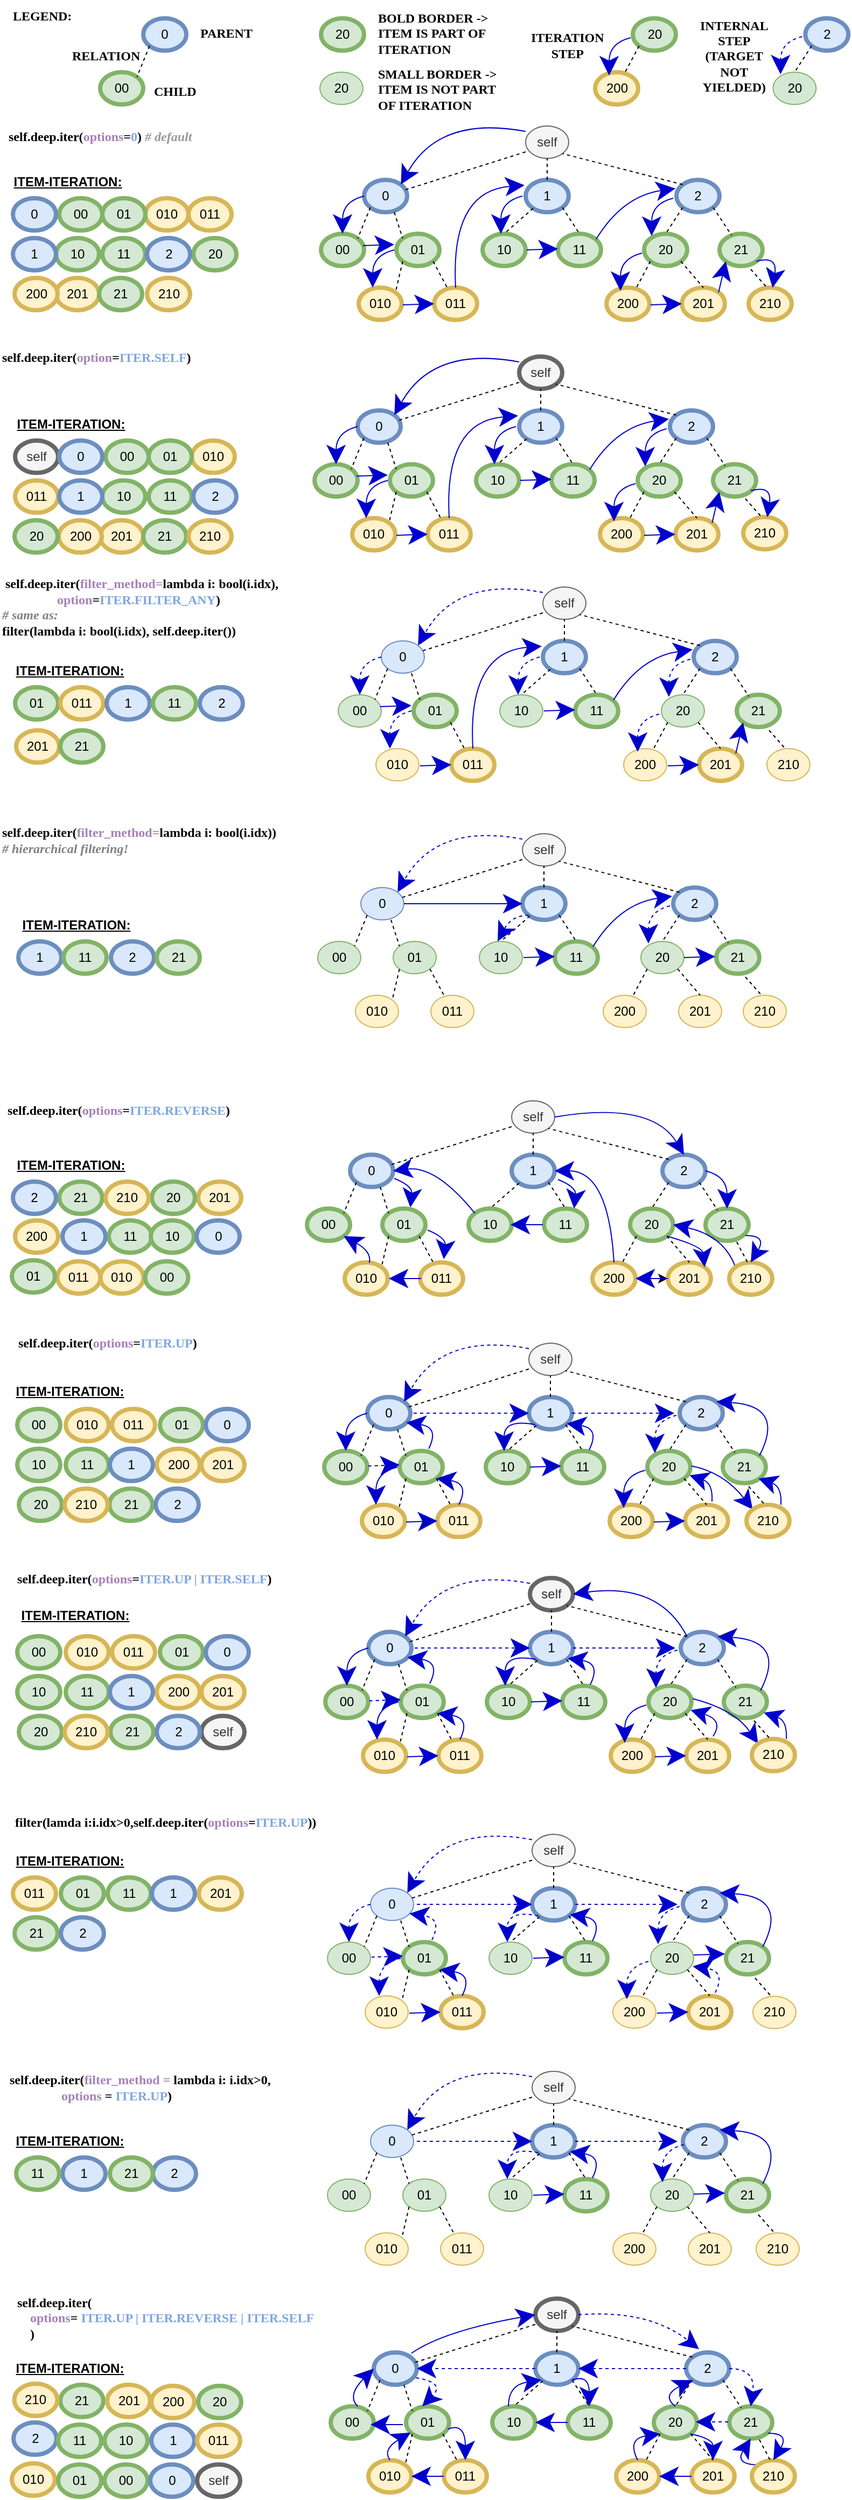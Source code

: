 <mxfile version="20.5.3" type="embed"><diagram name="Seite-1" id="LK_vOsjBv4p4s3tMWC8v"><mxGraphModel dx="1795" dy="624" grid="1" gridSize="10" guides="1" tooltips="1" connect="1" arrows="1" fold="1" page="1" pageScale="1" pageWidth="827" pageHeight="1169" math="0" shadow="0"><root><mxCell id="0"/><mxCell id="1" parent="0"/><mxCell id="2" value="self" style="ellipse;whiteSpace=wrap;html=1;fillColor=#f5f5f5;fontColor=#333333;strokeColor=#666666;" parent="1" vertex="1"><mxGeometry x="486" y="130" width="40" height="30" as="geometry"/></mxCell><mxCell id="3" value="0" style="ellipse;whiteSpace=wrap;html=1;fillColor=#dae8fc;strokeColor=#6c8ebf;strokeWidth=4;" parent="1" vertex="1"><mxGeometry x="336" y="180" width="40" height="30" as="geometry"/></mxCell><mxCell id="4" value="1" style="ellipse;whiteSpace=wrap;html=1;fillColor=#dae8fc;strokeColor=#6c8ebf;strokeWidth=4;" parent="1" vertex="1"><mxGeometry x="486" y="180" width="40" height="30" as="geometry"/></mxCell><mxCell id="5" value="2" style="ellipse;whiteSpace=wrap;html=1;fillColor=#dae8fc;strokeColor=#6c8ebf;strokeWidth=4;" parent="1" vertex="1"><mxGeometry x="626" y="180" width="40" height="30" as="geometry"/></mxCell><mxCell id="6" value="&lt;font face=&quot;Lucida Console&quot;&gt;&lt;b&gt;self.deep.iter(&lt;font color=&quot;#a680b8&quot;&gt;options&lt;/font&gt;=&lt;font color=&quot;#7ea6e0&quot;&gt;0&lt;/font&gt;&lt;/b&gt;&lt;/font&gt;&lt;b style=&quot;font-family: &amp;quot;Lucida Console&amp;quot;; background-color: initial;&quot;&gt;) &lt;i&gt;&lt;font color=&quot;#999999&quot;&gt;# default&lt;/font&gt;&lt;/i&gt;&lt;/b&gt;&lt;font face=&quot;Lucida Console&quot;&gt;&lt;b&gt;&lt;font color=&quot;#7ea6e0&quot;&gt;&lt;br&gt;&lt;/font&gt;&lt;/b&gt;&lt;/font&gt;" style="text;html=1;strokeColor=none;fillColor=none;align=left;verticalAlign=middle;whiteSpace=wrap;rounded=0;" parent="1" vertex="1"><mxGeometry x="4" y="125" width="326" height="30" as="geometry"/></mxCell><mxCell id="7" value="00" style="ellipse;whiteSpace=wrap;html=1;fillColor=#d5e8d4;strokeColor=#82b366;strokeWidth=4;" parent="1" vertex="1"><mxGeometry x="296" y="230" width="40" height="30" as="geometry"/></mxCell><mxCell id="8" value="01" style="ellipse;whiteSpace=wrap;html=1;fillColor=#d5e8d4;strokeColor=#82b366;strokeWidth=4;" parent="1" vertex="1"><mxGeometry x="366" y="230" width="40" height="30" as="geometry"/></mxCell><mxCell id="10" value="10" style="ellipse;whiteSpace=wrap;html=1;fillColor=#d5e8d4;strokeColor=#82b366;strokeWidth=4;" parent="1" vertex="1"><mxGeometry x="446" y="230" width="40" height="30" as="geometry"/></mxCell><mxCell id="11" value="11" style="ellipse;whiteSpace=wrap;html=1;fillColor=#d5e8d4;strokeColor=#82b366;strokeWidth=4;" parent="1" vertex="1"><mxGeometry x="516" y="230" width="40" height="30" as="geometry"/></mxCell><mxCell id="12" value="20" style="ellipse;whiteSpace=wrap;html=1;fillColor=#d5e8d4;strokeColor=#82b366;strokeWidth=4;" parent="1" vertex="1"><mxGeometry x="596" y="230" width="40" height="30" as="geometry"/></mxCell><mxCell id="13" value="21" style="ellipse;whiteSpace=wrap;html=1;fillColor=#d5e8d4;strokeColor=#82b366;strokeWidth=4;" parent="1" vertex="1"><mxGeometry x="666" y="230" width="40" height="30" as="geometry"/></mxCell><mxCell id="14" value="010" style="ellipse;whiteSpace=wrap;html=1;fillColor=#fff2cc;strokeColor=#d6b656;strokeWidth=4;" parent="1" vertex="1"><mxGeometry x="331" y="280" width="40" height="30" as="geometry"/></mxCell><mxCell id="15" value="011" style="ellipse;whiteSpace=wrap;html=1;fillColor=#fff2cc;strokeColor=#d6b656;strokeWidth=4;" parent="1" vertex="1"><mxGeometry x="401" y="280" width="40" height="30" as="geometry"/></mxCell><mxCell id="16" value="200" style="ellipse;whiteSpace=wrap;html=1;fillColor=#fff2cc;strokeColor=#d6b656;strokeWidth=4;" parent="1" vertex="1"><mxGeometry x="561" y="280" width="40" height="30" as="geometry"/></mxCell><mxCell id="17" value="201" style="ellipse;whiteSpace=wrap;html=1;fillColor=#fff2cc;strokeColor=#d6b656;strokeWidth=4;" parent="1" vertex="1"><mxGeometry x="631" y="280" width="40" height="30" as="geometry"/></mxCell><mxCell id="18" value="" style="endArrow=none;dashed=1;html=1;rounded=0;fontFamily=Lucida Console;fontColor=#7EA6E0;entryX=0;entryY=0.8;entryDx=0;entryDy=0;entryPerimeter=0;" parent="1" source="3" target="2" edge="1"><mxGeometry width="50" height="50" relative="1" as="geometry"><mxPoint x="386" y="190" as="sourcePoint"/><mxPoint x="576" y="400" as="targetPoint"/></mxGeometry></mxCell><mxCell id="19" value="" style="endArrow=none;dashed=1;html=1;rounded=0;fontFamily=Lucida Console;fontColor=#7EA6E0;entryX=1;entryY=1;entryDx=0;entryDy=0;exitX=0;exitY=0;exitDx=0;exitDy=0;" parent="1" source="5" target="2" edge="1"><mxGeometry width="50" height="50" relative="1" as="geometry"><mxPoint x="384.436" y="199.185" as="sourcePoint"/><mxPoint x="496" y="164" as="targetPoint"/></mxGeometry></mxCell><mxCell id="20" value="" style="endArrow=none;dashed=1;html=1;rounded=0;fontFamily=Lucida Console;fontColor=#7EA6E0;entryX=0.5;entryY=1;entryDx=0;entryDy=0;exitX=0.5;exitY=0;exitDx=0;exitDy=0;" parent="1" source="4" target="2" edge="1"><mxGeometry width="50" height="50" relative="1" as="geometry"><mxPoint x="641.858" y="194.393" as="sourcePoint"/><mxPoint x="530.142" y="165.607" as="targetPoint"/></mxGeometry></mxCell><mxCell id="21" value="" style="endArrow=none;dashed=1;html=1;rounded=0;fontFamily=Lucida Console;fontColor=#7EA6E0;entryX=1;entryY=0;entryDx=0;entryDy=0;exitX=0;exitY=1;exitDx=0;exitDy=0;" parent="1" source="3" target="7" edge="1"><mxGeometry width="50" height="50" relative="1" as="geometry"><mxPoint x="384.436" y="199.185" as="sourcePoint"/><mxPoint x="496" y="164" as="targetPoint"/></mxGeometry></mxCell><mxCell id="22" value="" style="endArrow=none;dashed=1;html=1;rounded=0;fontFamily=Lucida Console;fontColor=#7EA6E0;entryX=0;entryY=0;entryDx=0;entryDy=0;exitX=0.7;exitY=1;exitDx=0;exitDy=0;exitPerimeter=0;" parent="1" source="3" target="8" edge="1"><mxGeometry width="50" height="50" relative="1" as="geometry"><mxPoint x="351.858" y="215.607" as="sourcePoint"/><mxPoint x="340.142" y="244.393" as="targetPoint"/></mxGeometry></mxCell><mxCell id="23" value="" style="endArrow=none;dashed=1;html=1;rounded=0;fontFamily=Lucida Console;fontColor=#7EA6E0;entryX=0.5;entryY=0;entryDx=0;entryDy=0;" parent="1" source="4" target="10" edge="1"><mxGeometry width="50" height="50" relative="1" as="geometry"><mxPoint x="374" y="220" as="sourcePoint"/><mxPoint x="381.858" y="244.393" as="targetPoint"/></mxGeometry></mxCell><mxCell id="24" value="" style="endArrow=none;dashed=1;html=1;rounded=0;fontFamily=Lucida Console;fontColor=#7EA6E0;entryX=0.5;entryY=0;entryDx=0;entryDy=0;exitX=1;exitY=1;exitDx=0;exitDy=0;" parent="1" source="4" target="11" edge="1"><mxGeometry width="50" height="50" relative="1" as="geometry"><mxPoint x="507.334" y="218.519" as="sourcePoint"/><mxPoint x="490.142" y="244.393" as="targetPoint"/></mxGeometry></mxCell><mxCell id="25" value="" style="endArrow=none;dashed=1;html=1;rounded=0;fontFamily=Lucida Console;fontColor=#7EA6E0;entryX=0.5;entryY=0;entryDx=0;entryDy=0;exitX=0;exitY=1;exitDx=0;exitDy=0;" parent="1" source="5" target="12" edge="1"><mxGeometry width="50" height="50" relative="1" as="geometry"><mxPoint x="530.142" y="215.607" as="sourcePoint"/><mxPoint x="546" y="240" as="targetPoint"/></mxGeometry></mxCell><mxCell id="26" value="" style="endArrow=none;dashed=1;html=1;rounded=0;fontFamily=Lucida Console;fontColor=#7EA6E0;exitX=1;exitY=1;exitDx=0;exitDy=0;" parent="1" source="5" target="13" edge="1"><mxGeometry width="50" height="50" relative="1" as="geometry"><mxPoint x="641.858" y="215.607" as="sourcePoint"/><mxPoint x="626" y="240" as="targetPoint"/></mxGeometry></mxCell><mxCell id="27" value="" style="endArrow=none;dashed=1;html=1;rounded=0;fontFamily=Lucida Console;fontColor=#7EA6E0;entryX=1;entryY=0;entryDx=0;entryDy=0;exitX=0;exitY=1;exitDx=0;exitDy=0;" parent="1" source="8" target="14" edge="1"><mxGeometry width="50" height="50" relative="1" as="geometry"><mxPoint x="351.858" y="215.607" as="sourcePoint"/><mxPoint x="340.142" y="244.393" as="targetPoint"/></mxGeometry></mxCell><mxCell id="28" value="" style="endArrow=none;dashed=1;html=1;rounded=0;fontFamily=Lucida Console;fontColor=#7EA6E0;exitX=1;exitY=1;exitDx=0;exitDy=0;" parent="1" source="8" target="15" edge="1"><mxGeometry width="50" height="50" relative="1" as="geometry"><mxPoint x="381.858" y="265.607" as="sourcePoint"/><mxPoint x="375.142" y="294.393" as="targetPoint"/></mxGeometry></mxCell><mxCell id="29" value="" style="endArrow=none;dashed=1;html=1;rounded=0;fontFamily=Lucida Console;fontColor=#7EA6E0;exitX=0;exitY=1;exitDx=0;exitDy=0;" parent="1" source="12" target="16" edge="1"><mxGeometry width="50" height="50" relative="1" as="geometry"><mxPoint x="410.142" y="265.607" as="sourcePoint"/><mxPoint x="423.82" y="291.0" as="targetPoint"/></mxGeometry></mxCell><mxCell id="30" value="" style="endArrow=none;dashed=1;html=1;rounded=0;fontFamily=Lucida Console;fontColor=#7EA6E0;exitX=1;exitY=1;exitDx=0;exitDy=0;entryX=0.5;entryY=0;entryDx=0;entryDy=0;" parent="1" source="12" target="17" edge="1"><mxGeometry width="50" height="50" relative="1" as="geometry"><mxPoint x="611.858" y="265.607" as="sourcePoint"/><mxPoint x="598.18" y="291.0" as="targetPoint"/></mxGeometry></mxCell><mxCell id="32" value="" style="endArrow=classic;html=1;rounded=0;fontFamily=Lucida Console;fontColor=#7EA6E0;curved=1;entryX=1;entryY=0;entryDx=0;entryDy=0;strokeWidth=1;strokeColor=#0000CC;targetPerimeterSpacing=0;endSize=15;" parent="1" target="3" edge="1"><mxGeometry width="50" height="50" relative="1" as="geometry"><mxPoint x="486" y="135" as="sourcePoint"/><mxPoint x="416" y="195" as="targetPoint"/><Array as="points"><mxPoint x="406" y="120"/></Array></mxGeometry></mxCell><mxCell id="33" value="" style="endArrow=classic;html=1;rounded=0;fontFamily=Lucida Console;fontColor=#7EA6E0;curved=1;strokeWidth=1;strokeColor=#0000CC;targetPerimeterSpacing=0;endSize=15;exitX=0;exitY=0.5;exitDx=0;exitDy=0;" parent="1" source="3" edge="1"><mxGeometry width="50" height="50" relative="1" as="geometry"><mxPoint x="321.86" y="195" as="sourcePoint"/><mxPoint x="316" y="230" as="targetPoint"/><Array as="points"><mxPoint x="316" y="200"/></Array></mxGeometry></mxCell><mxCell id="34" value="" style="endArrow=classic;html=1;rounded=0;fontFamily=Lucida Console;fontColor=#7EA6E0;curved=1;strokeWidth=1;strokeColor=#0000CC;targetPerimeterSpacing=0;endSize=15;exitX=0;exitY=0.5;exitDx=0;exitDy=0;" parent="1" edge="1"><mxGeometry width="50" height="50" relative="1" as="geometry"><mxPoint x="364" y="245" as="sourcePoint"/><mxPoint x="344" y="280" as="targetPoint"/><Array as="points"><mxPoint x="344" y="250"/></Array></mxGeometry></mxCell><mxCell id="35" value="" style="endArrow=classic;html=1;rounded=0;fontFamily=Lucida Console;fontColor=#7EA6E0;curved=1;strokeWidth=1;strokeColor=#0000CC;targetPerimeterSpacing=0;endSize=15;exitX=0;exitY=0.5;exitDx=0;exitDy=0;" parent="1" edge="1"><mxGeometry width="50" height="50" relative="1" as="geometry"><mxPoint x="483" y="195" as="sourcePoint"/><mxPoint x="463" y="230" as="targetPoint"/><Array as="points"><mxPoint x="463" y="200"/></Array></mxGeometry></mxCell><mxCell id="36" value="" style="endArrow=classic;html=1;rounded=0;fontFamily=Lucida Console;fontColor=#7EA6E0;curved=1;strokeWidth=1;strokeColor=#0000CC;targetPerimeterSpacing=0;endSize=15;exitX=0;exitY=0.5;exitDx=0;exitDy=0;" parent="1" edge="1"><mxGeometry width="50" height="50" relative="1" as="geometry"><mxPoint x="623" y="197" as="sourcePoint"/><mxPoint x="603" y="232" as="targetPoint"/><Array as="points"><mxPoint x="603" y="202"/></Array></mxGeometry></mxCell><mxCell id="37" value="" style="endArrow=classic;html=1;rounded=0;fontFamily=Lucida Console;fontColor=#7EA6E0;curved=1;strokeWidth=1;strokeColor=#0000CC;targetPerimeterSpacing=0;endSize=15;exitX=0;exitY=0.5;exitDx=0;exitDy=0;" parent="1" edge="1"><mxGeometry width="50" height="50" relative="1" as="geometry"><mxPoint x="594" y="248" as="sourcePoint"/><mxPoint x="574" y="283" as="targetPoint"/><Array as="points"><mxPoint x="574" y="253"/></Array></mxGeometry></mxCell><mxCell id="38" value="" style="endArrow=classic;html=1;rounded=0;strokeColor=#0000CC;strokeWidth=1;fontFamily=Lucida Console;fontColor=#7EA6E0;endSize=15;targetPerimeterSpacing=0;curved=1;entryX=0;entryY=0.5;entryDx=0;entryDy=0;" parent="1" target="15" edge="1"><mxGeometry width="50" height="50" relative="1" as="geometry"><mxPoint x="372" y="296" as="sourcePoint"/><mxPoint x="412" y="296" as="targetPoint"/></mxGeometry></mxCell><mxCell id="39" value="" style="endArrow=classic;html=1;rounded=0;strokeColor=#0000CC;strokeWidth=1;fontFamily=Lucida Console;fontColor=#7EA6E0;endSize=15;targetPerimeterSpacing=0;curved=1;entryX=0;entryY=0.5;entryDx=0;entryDy=0;" parent="1" edge="1"><mxGeometry width="50" height="50" relative="1" as="geometry"><mxPoint x="602" y="296" as="sourcePoint"/><mxPoint x="631" y="295" as="targetPoint"/></mxGeometry></mxCell><mxCell id="41" value="" style="endArrow=classic;html=1;rounded=0;strokeColor=#0000CC;strokeWidth=1;fontFamily=Lucida Console;fontColor=#7EA6E0;endSize=15;targetPerimeterSpacing=0;curved=1;entryX=0;entryY=0.5;entryDx=0;entryDy=0;" parent="1" edge="1"><mxGeometry width="50" height="50" relative="1" as="geometry"><mxPoint x="487" y="245" as="sourcePoint"/><mxPoint x="516" y="244" as="targetPoint"/></mxGeometry></mxCell><mxCell id="42" value="" style="endArrow=classic;html=1;rounded=0;strokeColor=#0000CC;strokeWidth=1;fontFamily=Lucida Console;fontColor=#7EA6E0;endSize=15;targetPerimeterSpacing=0;curved=1;entryX=0;entryY=0.5;entryDx=0;entryDy=0;" parent="1" edge="1"><mxGeometry width="50" height="50" relative="1" as="geometry"><mxPoint x="335" y="241" as="sourcePoint"/><mxPoint x="364" y="240" as="targetPoint"/></mxGeometry></mxCell><mxCell id="44" value="" style="endArrow=classic;html=1;rounded=0;fontFamily=Lucida Console;fontColor=#7EA6E0;curved=1;strokeWidth=1;strokeColor=#0000CC;targetPerimeterSpacing=0;endSize=15;entryX=-0.025;entryY=0.167;entryDx=0;entryDy=0;entryPerimeter=0;exitX=0.5;exitY=0;exitDx=0;exitDy=0;" parent="1" source="15" target="4" edge="1"><mxGeometry width="50" height="50" relative="1" as="geometry"><mxPoint x="416" y="321" as="sourcePoint"/><mxPoint x="466" y="171" as="targetPoint"/><Array as="points"><mxPoint x="416" y="190"/></Array></mxGeometry></mxCell><mxCell id="45" value="" style="endArrow=classic;html=1;rounded=0;fontFamily=Lucida Console;fontColor=#7EA6E0;curved=1;strokeWidth=1;strokeColor=#0000CC;targetPerimeterSpacing=0;endSize=15;entryX=-0.025;entryY=0.267;entryDx=0;entryDy=0;exitX=0.5;exitY=0;exitDx=0;exitDy=0;entryPerimeter=0;" parent="1" target="5" edge="1"><mxGeometry width="50" height="50" relative="1" as="geometry"><mxPoint x="551.5" y="234.99" as="sourcePoint"/><mxPoint x="615.5" y="140" as="targetPoint"/><Array as="points"><mxPoint x="576" y="195"/></Array></mxGeometry></mxCell><mxCell id="46" value="" style="endArrow=classic;html=1;rounded=0;fontFamily=Lucida Console;fontColor=#7EA6E0;curved=1;strokeWidth=1;strokeColor=#0000CC;targetPerimeterSpacing=0;endSize=15;entryX=0;entryY=1;entryDx=0;entryDy=0;exitX=1;exitY=0;exitDx=0;exitDy=0;" parent="1" source="17" target="13" edge="1"><mxGeometry width="50" height="50" relative="1" as="geometry"><mxPoint x="561.5" y="244.99" as="sourcePoint"/><mxPoint x="635" y="198.01" as="targetPoint"/><Array as="points"/></mxGeometry></mxCell><mxCell id="47" value="self" style="ellipse;whiteSpace=wrap;html=1;fillColor=#f5f5f5;fontColor=#333333;strokeColor=#666666;" parent="1" vertex="1"><mxGeometry x="502" y="558" width="40" height="30" as="geometry"/></mxCell><mxCell id="48" value="0" style="ellipse;whiteSpace=wrap;html=1;fillColor=#dae8fc;strokeColor=#6c8ebf;strokeWidth=1;" parent="1" vertex="1"><mxGeometry x="352" y="608" width="40" height="30" as="geometry"/></mxCell><mxCell id="49" value="1" style="ellipse;whiteSpace=wrap;html=1;fillColor=#dae8fc;strokeColor=#6c8ebf;strokeWidth=4;" parent="1" vertex="1"><mxGeometry x="502" y="608" width="40" height="30" as="geometry"/></mxCell><mxCell id="50" value="2" style="ellipse;whiteSpace=wrap;html=1;fillColor=#dae8fc;strokeColor=#6c8ebf;strokeWidth=4;" parent="1" vertex="1"><mxGeometry x="642" y="608" width="40" height="30" as="geometry"/></mxCell><mxCell id="51" value="&lt;font face=&quot;Lucida Console&quot;&gt;&lt;b&gt;&lt;font color=&quot;#808080&quot;&gt;&lt;i&gt;# same as:&lt;br&gt;&lt;/i&gt;&lt;/font&gt;filter(lambda i: bool(i.idx), self.deep.iter(&lt;/b&gt;&lt;/font&gt;&lt;b style=&quot;font-family: &amp;quot;Lucida Console&amp;quot;; background-color: initial;&quot;&gt;))&lt;/b&gt;&lt;font face=&quot;Lucida Console&quot;&gt;&lt;b&gt;&lt;font color=&quot;#7ea6e0&quot;&gt;&lt;br&gt;&lt;/font&gt;&lt;/b&gt;&lt;/font&gt;" style="text;html=1;strokeColor=none;fillColor=none;align=left;verticalAlign=middle;whiteSpace=wrap;rounded=0;" parent="1" vertex="1"><mxGeometry x="-2" y="575" width="499" height="32" as="geometry"/></mxCell><mxCell id="52" value="00" style="ellipse;whiteSpace=wrap;html=1;fillColor=#d5e8d4;strokeColor=#82b366;strokeWidth=1;" parent="1" vertex="1"><mxGeometry x="312" y="658" width="40" height="30" as="geometry"/></mxCell><mxCell id="53" value="01" style="ellipse;whiteSpace=wrap;html=1;fillColor=#d5e8d4;strokeColor=#82b366;strokeWidth=4;" parent="1" vertex="1"><mxGeometry x="382" y="658" width="40" height="30" as="geometry"/></mxCell><mxCell id="55" value="10" style="ellipse;whiteSpace=wrap;html=1;fillColor=#d5e8d4;strokeColor=#82b366;strokeWidth=1;" parent="1" vertex="1"><mxGeometry x="462" y="658" width="40" height="30" as="geometry"/></mxCell><mxCell id="56" value="11" style="ellipse;whiteSpace=wrap;html=1;fillColor=#d5e8d4;strokeColor=#82b366;strokeWidth=4;" parent="1" vertex="1"><mxGeometry x="532" y="658" width="40" height="30" as="geometry"/></mxCell><mxCell id="57" value="20" style="ellipse;whiteSpace=wrap;html=1;fillColor=#d5e8d4;strokeColor=#82b366;strokeWidth=1;" parent="1" vertex="1"><mxGeometry x="612" y="658" width="40" height="30" as="geometry"/></mxCell><mxCell id="58" value="21" style="ellipse;whiteSpace=wrap;html=1;fillColor=#d5e8d4;strokeColor=#82b366;strokeWidth=4;" parent="1" vertex="1"><mxGeometry x="682" y="658" width="40" height="30" as="geometry"/></mxCell><mxCell id="60" value="010" style="ellipse;whiteSpace=wrap;html=1;fillColor=#fff2cc;strokeColor=#d6b656;strokeWidth=1;" parent="1" vertex="1"><mxGeometry x="347" y="708" width="40" height="30" as="geometry"/></mxCell><mxCell id="61" value="011" style="ellipse;whiteSpace=wrap;html=1;fillColor=#fff2cc;strokeColor=#d6b656;strokeWidth=4;" parent="1" vertex="1"><mxGeometry x="417" y="708" width="40" height="30" as="geometry"/></mxCell><mxCell id="62" value="200" style="ellipse;whiteSpace=wrap;html=1;fillColor=#fff2cc;strokeColor=#d6b656;strokeWidth=1;" parent="1" vertex="1"><mxGeometry x="577" y="708" width="40" height="30" as="geometry"/></mxCell><mxCell id="63" value="201" style="ellipse;whiteSpace=wrap;html=1;fillColor=#fff2cc;strokeColor=#d6b656;strokeWidth=4;" parent="1" vertex="1"><mxGeometry x="647" y="708" width="40" height="30" as="geometry"/></mxCell><mxCell id="64" value="" style="endArrow=none;dashed=1;html=1;rounded=0;fontFamily=Lucida Console;fontColor=#7EA6E0;entryX=0;entryY=0.8;entryDx=0;entryDy=0;entryPerimeter=0;" parent="1" source="48" target="47" edge="1"><mxGeometry width="50" height="50" relative="1" as="geometry"><mxPoint x="402" y="618" as="sourcePoint"/><mxPoint x="592" y="828" as="targetPoint"/></mxGeometry></mxCell><mxCell id="65" value="" style="endArrow=none;dashed=1;html=1;rounded=0;fontFamily=Lucida Console;fontColor=#7EA6E0;entryX=1;entryY=1;entryDx=0;entryDy=0;exitX=0;exitY=0;exitDx=0;exitDy=0;" parent="1" source="50" target="47" edge="1"><mxGeometry width="50" height="50" relative="1" as="geometry"><mxPoint x="400.436" y="627.185" as="sourcePoint"/><mxPoint x="512" y="592" as="targetPoint"/></mxGeometry></mxCell><mxCell id="66" value="" style="endArrow=none;dashed=1;html=1;rounded=0;fontFamily=Lucida Console;fontColor=#7EA6E0;entryX=0.5;entryY=1;entryDx=0;entryDy=0;exitX=0.5;exitY=0;exitDx=0;exitDy=0;" parent="1" source="49" target="47" edge="1"><mxGeometry width="50" height="50" relative="1" as="geometry"><mxPoint x="657.858" y="622.393" as="sourcePoint"/><mxPoint x="546.142" y="593.607" as="targetPoint"/></mxGeometry></mxCell><mxCell id="67" value="" style="endArrow=none;dashed=1;html=1;rounded=0;fontFamily=Lucida Console;fontColor=#7EA6E0;entryX=1;entryY=0;entryDx=0;entryDy=0;exitX=0;exitY=1;exitDx=0;exitDy=0;" parent="1" source="48" target="52" edge="1"><mxGeometry width="50" height="50" relative="1" as="geometry"><mxPoint x="400.436" y="627.185" as="sourcePoint"/><mxPoint x="512" y="592" as="targetPoint"/></mxGeometry></mxCell><mxCell id="68" value="" style="endArrow=none;dashed=1;html=1;rounded=0;fontFamily=Lucida Console;fontColor=#7EA6E0;entryX=0;entryY=0;entryDx=0;entryDy=0;exitX=0.7;exitY=1;exitDx=0;exitDy=0;exitPerimeter=0;" parent="1" source="48" target="53" edge="1"><mxGeometry width="50" height="50" relative="1" as="geometry"><mxPoint x="367.858" y="643.607" as="sourcePoint"/><mxPoint x="356.142" y="672.393" as="targetPoint"/></mxGeometry></mxCell><mxCell id="69" value="" style="endArrow=none;dashed=1;html=1;rounded=0;fontFamily=Lucida Console;fontColor=#7EA6E0;entryX=0.5;entryY=0;entryDx=0;entryDy=0;" parent="1" source="49" target="55" edge="1"><mxGeometry width="50" height="50" relative="1" as="geometry"><mxPoint x="390" y="648" as="sourcePoint"/><mxPoint x="397.858" y="672.393" as="targetPoint"/></mxGeometry></mxCell><mxCell id="70" value="" style="endArrow=none;dashed=1;html=1;rounded=0;fontFamily=Lucida Console;fontColor=#7EA6E0;entryX=0.5;entryY=0;entryDx=0;entryDy=0;exitX=1;exitY=1;exitDx=0;exitDy=0;" parent="1" source="49" target="56" edge="1"><mxGeometry width="50" height="50" relative="1" as="geometry"><mxPoint x="523.334" y="646.519" as="sourcePoint"/><mxPoint x="506.142" y="672.393" as="targetPoint"/></mxGeometry></mxCell><mxCell id="71" value="" style="endArrow=none;dashed=1;html=1;rounded=0;fontFamily=Lucida Console;fontColor=#7EA6E0;entryX=0.5;entryY=0;entryDx=0;entryDy=0;exitX=0;exitY=1;exitDx=0;exitDy=0;" parent="1" source="50" target="57" edge="1"><mxGeometry width="50" height="50" relative="1" as="geometry"><mxPoint x="546.142" y="643.607" as="sourcePoint"/><mxPoint x="562" y="668" as="targetPoint"/></mxGeometry></mxCell><mxCell id="72" value="" style="endArrow=none;dashed=1;html=1;rounded=0;fontFamily=Lucida Console;fontColor=#7EA6E0;exitX=1;exitY=1;exitDx=0;exitDy=0;" parent="1" source="50" target="58" edge="1"><mxGeometry width="50" height="50" relative="1" as="geometry"><mxPoint x="657.858" y="643.607" as="sourcePoint"/><mxPoint x="642" y="668" as="targetPoint"/></mxGeometry></mxCell><mxCell id="74" value="" style="endArrow=none;dashed=1;html=1;rounded=0;fontFamily=Lucida Console;fontColor=#7EA6E0;exitX=1;exitY=1;exitDx=0;exitDy=0;" parent="1" source="53" target="61" edge="1"><mxGeometry width="50" height="50" relative="1" as="geometry"><mxPoint x="397.858" y="693.607" as="sourcePoint"/><mxPoint x="391.142" y="722.393" as="targetPoint"/></mxGeometry></mxCell><mxCell id="75" value="" style="endArrow=none;dashed=1;html=1;rounded=0;fontFamily=Lucida Console;fontColor=#7EA6E0;exitX=0;exitY=1;exitDx=0;exitDy=0;" parent="1" source="57" target="62" edge="1"><mxGeometry width="50" height="50" relative="1" as="geometry"><mxPoint x="426.142" y="693.607" as="sourcePoint"/><mxPoint x="439.82" y="719.0" as="targetPoint"/></mxGeometry></mxCell><mxCell id="76" value="" style="endArrow=none;dashed=1;html=1;rounded=0;fontFamily=Lucida Console;fontColor=#7EA6E0;exitX=1;exitY=1;exitDx=0;exitDy=0;entryX=0.5;entryY=0;entryDx=0;entryDy=0;" parent="1" source="57" target="63" edge="1"><mxGeometry width="50" height="50" relative="1" as="geometry"><mxPoint x="627.858" y="693.607" as="sourcePoint"/><mxPoint x="614.18" y="719.0" as="targetPoint"/></mxGeometry></mxCell><mxCell id="77" value="" style="endArrow=classic;html=1;rounded=0;fontFamily=Lucida Console;fontColor=#7EA6E0;curved=1;entryX=1;entryY=0;entryDx=0;entryDy=0;strokeWidth=1;strokeColor=#0000CC;targetPerimeterSpacing=0;endSize=15;dashed=1;" parent="1" target="48" edge="1"><mxGeometry width="50" height="50" relative="1" as="geometry"><mxPoint x="502" y="563" as="sourcePoint"/><mxPoint x="432" y="623" as="targetPoint"/><Array as="points"><mxPoint x="422" y="548"/></Array></mxGeometry></mxCell><mxCell id="78" value="" style="endArrow=classic;html=1;rounded=0;fontFamily=Lucida Console;fontColor=#7EA6E0;curved=1;strokeWidth=1;strokeColor=#0000CC;targetPerimeterSpacing=0;endSize=15;exitX=0;exitY=0.5;exitDx=0;exitDy=0;dashed=1;" parent="1" source="48" edge="1"><mxGeometry width="50" height="50" relative="1" as="geometry"><mxPoint x="337.86" y="623" as="sourcePoint"/><mxPoint x="332" y="658" as="targetPoint"/><Array as="points"><mxPoint x="332" y="628"/></Array></mxGeometry></mxCell><mxCell id="79" value="" style="endArrow=classic;html=1;rounded=0;fontFamily=Lucida Console;fontColor=#7EA6E0;curved=1;strokeWidth=1;strokeColor=#0000CC;targetPerimeterSpacing=0;endSize=15;exitX=0;exitY=0.5;exitDx=0;exitDy=0;dashed=1;" parent="1" edge="1"><mxGeometry width="50" height="50" relative="1" as="geometry"><mxPoint x="380" y="673" as="sourcePoint"/><mxPoint x="360" y="708" as="targetPoint"/><Array as="points"><mxPoint x="360" y="678"/></Array></mxGeometry></mxCell><mxCell id="80" value="" style="endArrow=classic;html=1;rounded=0;fontFamily=Lucida Console;fontColor=#7EA6E0;curved=1;strokeWidth=1;strokeColor=#0000CC;targetPerimeterSpacing=0;endSize=15;exitX=0;exitY=0.5;exitDx=0;exitDy=0;dashed=1;" parent="1" edge="1"><mxGeometry width="50" height="50" relative="1" as="geometry"><mxPoint x="499" y="623" as="sourcePoint"/><mxPoint x="479" y="658" as="targetPoint"/><Array as="points"><mxPoint x="479" y="628"/></Array></mxGeometry></mxCell><mxCell id="81" value="" style="endArrow=classic;html=1;rounded=0;fontFamily=Lucida Console;fontColor=#7EA6E0;curved=1;strokeWidth=1;strokeColor=#0000CC;targetPerimeterSpacing=0;endSize=15;exitX=0;exitY=0.5;exitDx=0;exitDy=0;dashed=1;" parent="1" edge="1"><mxGeometry width="50" height="50" relative="1" as="geometry"><mxPoint x="639" y="625" as="sourcePoint"/><mxPoint x="619" y="660" as="targetPoint"/><Array as="points"><mxPoint x="619" y="630"/></Array></mxGeometry></mxCell><mxCell id="82" value="" style="endArrow=classic;html=1;rounded=0;fontFamily=Lucida Console;fontColor=#7EA6E0;curved=1;strokeWidth=1;strokeColor=#0000CC;targetPerimeterSpacing=0;endSize=15;exitX=0;exitY=0.5;exitDx=0;exitDy=0;dashed=1;" parent="1" edge="1"><mxGeometry width="50" height="50" relative="1" as="geometry"><mxPoint x="610" y="676" as="sourcePoint"/><mxPoint x="590" y="711" as="targetPoint"/><Array as="points"><mxPoint x="590" y="681"/></Array></mxGeometry></mxCell><mxCell id="83" value="" style="endArrow=classic;html=1;rounded=0;strokeColor=#0000CC;strokeWidth=1;fontFamily=Lucida Console;fontColor=#7EA6E0;endSize=15;targetPerimeterSpacing=0;curved=1;entryX=0;entryY=0.5;entryDx=0;entryDy=0;" parent="1" target="61" edge="1"><mxGeometry width="50" height="50" relative="1" as="geometry"><mxPoint x="388" y="724" as="sourcePoint"/><mxPoint x="428" y="724" as="targetPoint"/></mxGeometry></mxCell><mxCell id="84" value="" style="endArrow=classic;html=1;rounded=0;strokeColor=#0000CC;strokeWidth=1;fontFamily=Lucida Console;fontColor=#7EA6E0;endSize=15;targetPerimeterSpacing=0;curved=1;entryX=0;entryY=0.5;entryDx=0;entryDy=0;" parent="1" edge="1"><mxGeometry width="50" height="50" relative="1" as="geometry"><mxPoint x="618" y="724" as="sourcePoint"/><mxPoint x="647" y="723" as="targetPoint"/></mxGeometry></mxCell><mxCell id="85" value="" style="endArrow=classic;html=1;rounded=0;strokeColor=#0000CC;strokeWidth=1;fontFamily=Lucida Console;fontColor=#7EA6E0;endSize=15;targetPerimeterSpacing=0;curved=1;entryX=0;entryY=0.5;entryDx=0;entryDy=0;" parent="1" edge="1"><mxGeometry width="50" height="50" relative="1" as="geometry"><mxPoint x="503" y="673" as="sourcePoint"/><mxPoint x="532" y="672" as="targetPoint"/></mxGeometry></mxCell><mxCell id="86" value="" style="endArrow=classic;html=1;rounded=0;strokeColor=#0000CC;strokeWidth=1;fontFamily=Lucida Console;fontColor=#7EA6E0;endSize=15;targetPerimeterSpacing=0;curved=1;entryX=0;entryY=0.5;entryDx=0;entryDy=0;" parent="1" edge="1"><mxGeometry width="50" height="50" relative="1" as="geometry"><mxPoint x="351" y="669" as="sourcePoint"/><mxPoint x="380" y="668" as="targetPoint"/></mxGeometry></mxCell><mxCell id="87" value="" style="endArrow=classic;html=1;rounded=0;fontFamily=Lucida Console;fontColor=#7EA6E0;curved=1;strokeWidth=1;strokeColor=#0000CC;targetPerimeterSpacing=0;endSize=15;entryX=-0.025;entryY=0.167;entryDx=0;entryDy=0;entryPerimeter=0;exitX=0.5;exitY=0;exitDx=0;exitDy=0;" parent="1" source="61" target="49" edge="1"><mxGeometry width="50" height="50" relative="1" as="geometry"><mxPoint x="432" y="749" as="sourcePoint"/><mxPoint x="482" y="599" as="targetPoint"/><Array as="points"><mxPoint x="432" y="618"/></Array></mxGeometry></mxCell><mxCell id="88" value="" style="endArrow=classic;html=1;rounded=0;fontFamily=Lucida Console;fontColor=#7EA6E0;curved=1;strokeWidth=1;strokeColor=#0000CC;targetPerimeterSpacing=0;endSize=15;entryX=-0.025;entryY=0.267;entryDx=0;entryDy=0;exitX=0.5;exitY=0;exitDx=0;exitDy=0;entryPerimeter=0;" parent="1" target="50" edge="1"><mxGeometry width="50" height="50" relative="1" as="geometry"><mxPoint x="567.5" y="662.99" as="sourcePoint"/><mxPoint x="631.5" y="568" as="targetPoint"/><Array as="points"><mxPoint x="592" y="623"/></Array></mxGeometry></mxCell><mxCell id="89" value="" style="endArrow=classic;html=1;rounded=0;fontFamily=Lucida Console;fontColor=#7EA6E0;curved=1;strokeWidth=1;strokeColor=#0000CC;targetPerimeterSpacing=0;endSize=15;entryX=0;entryY=1;entryDx=0;entryDy=0;exitX=1;exitY=0;exitDx=0;exitDy=0;" parent="1" source="63" target="58" edge="1"><mxGeometry width="50" height="50" relative="1" as="geometry"><mxPoint x="577.5" y="672.99" as="sourcePoint"/><mxPoint x="651" y="626.01" as="targetPoint"/><Array as="points"/></mxGeometry></mxCell><mxCell id="90" value="self" style="ellipse;whiteSpace=wrap;html=1;fillColor=#f5f5f5;fontColor=#333333;strokeColor=#666666;" parent="1" vertex="1"><mxGeometry x="483" y="787" width="40" height="30" as="geometry"/></mxCell><mxCell id="91" value="0" style="ellipse;whiteSpace=wrap;html=1;fillColor=#dae8fc;strokeColor=#6c8ebf;strokeWidth=1;" parent="1" vertex="1"><mxGeometry x="333" y="837" width="40" height="30" as="geometry"/></mxCell><mxCell id="92" value="1" style="ellipse;whiteSpace=wrap;html=1;fillColor=#dae8fc;strokeColor=#6c8ebf;strokeWidth=4;" parent="1" vertex="1"><mxGeometry x="483" y="837" width="40" height="30" as="geometry"/></mxCell><mxCell id="93" value="2" style="ellipse;whiteSpace=wrap;html=1;fillColor=#dae8fc;strokeColor=#6c8ebf;strokeWidth=4;" parent="1" vertex="1"><mxGeometry x="623" y="837" width="40" height="30" as="geometry"/></mxCell><mxCell id="94" value="&lt;font face=&quot;Lucida Console&quot;&gt;&lt;b&gt;self.deep.iter(&lt;/b&gt;&lt;/font&gt;&lt;b style=&quot;font-family: &amp;quot;Lucida Console&amp;quot;;&quot;&gt;&lt;font color=&quot;#a680b8&quot;&gt;filter_method=&lt;/font&gt;lambda i: bool(i.idx&lt;/b&gt;&lt;b style=&quot;font-family: &amp;quot;Lucida Console&amp;quot;; background-color: initial;&quot;&gt;))&lt;font color=&quot;#808080&quot;&gt;&lt;br&gt;&lt;/font&gt;&lt;/b&gt;&lt;font face=&quot;Lucida Console&quot;&gt;&lt;b&gt;&lt;font color=&quot;#808080&quot;&gt;&lt;i&gt;# hierarchical filtering!&lt;/i&gt;&lt;/font&gt;&lt;br&gt;&lt;/b&gt;&lt;/font&gt;" style="text;html=1;strokeColor=none;fillColor=none;align=left;verticalAlign=middle;whiteSpace=wrap;rounded=0;" parent="1" vertex="1"><mxGeometry x="-2" y="775.5" width="437" height="34.5" as="geometry"/></mxCell><mxCell id="95" value="00" style="ellipse;whiteSpace=wrap;html=1;fillColor=#d5e8d4;strokeColor=#82b366;strokeWidth=1;" parent="1" vertex="1"><mxGeometry x="293" y="887" width="40" height="30" as="geometry"/></mxCell><mxCell id="96" value="01" style="ellipse;whiteSpace=wrap;html=1;fillColor=#d5e8d4;strokeColor=#82b366;strokeWidth=1;" parent="1" vertex="1"><mxGeometry x="363" y="887" width="40" height="30" as="geometry"/></mxCell><mxCell id="97" value="10" style="ellipse;whiteSpace=wrap;html=1;fillColor=#d5e8d4;strokeColor=#82b366;strokeWidth=1;" parent="1" vertex="1"><mxGeometry x="443" y="887" width="40" height="30" as="geometry"/></mxCell><mxCell id="98" value="11" style="ellipse;whiteSpace=wrap;html=1;fillColor=#d5e8d4;strokeColor=#82b366;strokeWidth=4;" parent="1" vertex="1"><mxGeometry x="513" y="887" width="40" height="30" as="geometry"/></mxCell><mxCell id="99" value="20" style="ellipse;whiteSpace=wrap;html=1;fillColor=#d5e8d4;strokeColor=#82b366;strokeWidth=1;" parent="1" vertex="1"><mxGeometry x="593" y="887" width="40" height="30" as="geometry"/></mxCell><mxCell id="100" value="21" style="ellipse;whiteSpace=wrap;html=1;fillColor=#d5e8d4;strokeColor=#82b366;strokeWidth=4;" parent="1" vertex="1"><mxGeometry x="663" y="887" width="40" height="30" as="geometry"/></mxCell><mxCell id="101" value="010" style="ellipse;whiteSpace=wrap;html=1;fillColor=#fff2cc;strokeColor=#d6b656;strokeWidth=1;" parent="1" vertex="1"><mxGeometry x="328" y="937" width="40" height="30" as="geometry"/></mxCell><mxCell id="102" value="011" style="ellipse;whiteSpace=wrap;html=1;fillColor=#fff2cc;strokeColor=#d6b656;strokeWidth=1;" parent="1" vertex="1"><mxGeometry x="398" y="937" width="40" height="30" as="geometry"/></mxCell><mxCell id="103" value="200" style="ellipse;whiteSpace=wrap;html=1;fillColor=#fff2cc;strokeColor=#d6b656;strokeWidth=1;" parent="1" vertex="1"><mxGeometry x="558" y="937" width="40" height="30" as="geometry"/></mxCell><mxCell id="104" value="201" style="ellipse;whiteSpace=wrap;html=1;fillColor=#fff2cc;strokeColor=#d6b656;strokeWidth=1;" parent="1" vertex="1"><mxGeometry x="628" y="937" width="40" height="30" as="geometry"/></mxCell><mxCell id="105" value="" style="endArrow=none;dashed=1;html=1;rounded=0;fontFamily=Lucida Console;fontColor=#7EA6E0;entryX=0;entryY=0.8;entryDx=0;entryDy=0;entryPerimeter=0;" parent="1" source="91" target="90" edge="1"><mxGeometry width="50" height="50" relative="1" as="geometry"><mxPoint x="383" y="847" as="sourcePoint"/><mxPoint x="573" y="1057" as="targetPoint"/></mxGeometry></mxCell><mxCell id="106" value="" style="endArrow=none;dashed=1;html=1;rounded=0;fontFamily=Lucida Console;fontColor=#7EA6E0;entryX=1;entryY=1;entryDx=0;entryDy=0;exitX=0;exitY=0;exitDx=0;exitDy=0;" parent="1" source="93" target="90" edge="1"><mxGeometry width="50" height="50" relative="1" as="geometry"><mxPoint x="381.436" y="856.185" as="sourcePoint"/><mxPoint x="493" y="821" as="targetPoint"/></mxGeometry></mxCell><mxCell id="107" value="" style="endArrow=none;dashed=1;html=1;rounded=0;fontFamily=Lucida Console;fontColor=#7EA6E0;entryX=0.5;entryY=1;entryDx=0;entryDy=0;exitX=0.5;exitY=0;exitDx=0;exitDy=0;" parent="1" source="92" target="90" edge="1"><mxGeometry width="50" height="50" relative="1" as="geometry"><mxPoint x="638.858" y="851.393" as="sourcePoint"/><mxPoint x="527.142" y="822.607" as="targetPoint"/></mxGeometry></mxCell><mxCell id="108" value="" style="endArrow=none;dashed=1;html=1;rounded=0;fontFamily=Lucida Console;fontColor=#7EA6E0;entryX=1;entryY=0;entryDx=0;entryDy=0;exitX=0;exitY=1;exitDx=0;exitDy=0;" parent="1" source="91" target="95" edge="1"><mxGeometry width="50" height="50" relative="1" as="geometry"><mxPoint x="381.436" y="856.185" as="sourcePoint"/><mxPoint x="493" y="821" as="targetPoint"/></mxGeometry></mxCell><mxCell id="109" value="" style="endArrow=none;dashed=1;html=1;rounded=0;fontFamily=Lucida Console;fontColor=#7EA6E0;entryX=0;entryY=0;entryDx=0;entryDy=0;exitX=0.7;exitY=1;exitDx=0;exitDy=0;exitPerimeter=0;" parent="1" source="91" target="96" edge="1"><mxGeometry width="50" height="50" relative="1" as="geometry"><mxPoint x="348.858" y="872.607" as="sourcePoint"/><mxPoint x="337.142" y="901.393" as="targetPoint"/></mxGeometry></mxCell><mxCell id="110" value="" style="endArrow=none;dashed=1;html=1;rounded=0;fontFamily=Lucida Console;fontColor=#7EA6E0;entryX=0.5;entryY=0;entryDx=0;entryDy=0;" parent="1" source="92" target="97" edge="1"><mxGeometry width="50" height="50" relative="1" as="geometry"><mxPoint x="371" y="877" as="sourcePoint"/><mxPoint x="378.858" y="901.393" as="targetPoint"/></mxGeometry></mxCell><mxCell id="111" value="" style="endArrow=none;dashed=1;html=1;rounded=0;fontFamily=Lucida Console;fontColor=#7EA6E0;entryX=0.5;entryY=0;entryDx=0;entryDy=0;exitX=1;exitY=1;exitDx=0;exitDy=0;" parent="1" source="92" target="98" edge="1"><mxGeometry width="50" height="50" relative="1" as="geometry"><mxPoint x="504.334" y="875.519" as="sourcePoint"/><mxPoint x="487.142" y="901.393" as="targetPoint"/></mxGeometry></mxCell><mxCell id="112" value="" style="endArrow=none;dashed=1;html=1;rounded=0;fontFamily=Lucida Console;fontColor=#7EA6E0;entryX=0.5;entryY=0;entryDx=0;entryDy=0;exitX=0;exitY=1;exitDx=0;exitDy=0;" parent="1" source="93" target="99" edge="1"><mxGeometry width="50" height="50" relative="1" as="geometry"><mxPoint x="527.142" y="872.607" as="sourcePoint"/><mxPoint x="543" y="897" as="targetPoint"/></mxGeometry></mxCell><mxCell id="113" value="" style="endArrow=none;dashed=1;html=1;rounded=0;fontFamily=Lucida Console;fontColor=#7EA6E0;exitX=1;exitY=1;exitDx=0;exitDy=0;" parent="1" source="93" target="100" edge="1"><mxGeometry width="50" height="50" relative="1" as="geometry"><mxPoint x="638.858" y="872.607" as="sourcePoint"/><mxPoint x="623" y="897" as="targetPoint"/></mxGeometry></mxCell><mxCell id="114" value="" style="endArrow=none;dashed=1;html=1;rounded=0;fontFamily=Lucida Console;fontColor=#7EA6E0;entryX=1;entryY=0;entryDx=0;entryDy=0;exitX=0;exitY=1;exitDx=0;exitDy=0;" parent="1" source="96" target="101" edge="1"><mxGeometry width="50" height="50" relative="1" as="geometry"><mxPoint x="348.858" y="872.607" as="sourcePoint"/><mxPoint x="337.142" y="901.393" as="targetPoint"/></mxGeometry></mxCell><mxCell id="115" value="" style="endArrow=none;dashed=1;html=1;rounded=0;fontFamily=Lucida Console;fontColor=#7EA6E0;exitX=1;exitY=1;exitDx=0;exitDy=0;" parent="1" source="96" target="102" edge="1"><mxGeometry width="50" height="50" relative="1" as="geometry"><mxPoint x="378.858" y="922.607" as="sourcePoint"/><mxPoint x="372.142" y="951.393" as="targetPoint"/></mxGeometry></mxCell><mxCell id="116" value="" style="endArrow=none;dashed=1;html=1;rounded=0;fontFamily=Lucida Console;fontColor=#7EA6E0;exitX=0;exitY=1;exitDx=0;exitDy=0;" parent="1" source="99" target="103" edge="1"><mxGeometry width="50" height="50" relative="1" as="geometry"><mxPoint x="407.142" y="922.607" as="sourcePoint"/><mxPoint x="420.82" y="948.0" as="targetPoint"/></mxGeometry></mxCell><mxCell id="117" value="" style="endArrow=none;dashed=1;html=1;rounded=0;fontFamily=Lucida Console;fontColor=#7EA6E0;exitX=1;exitY=1;exitDx=0;exitDy=0;entryX=0.5;entryY=0;entryDx=0;entryDy=0;" parent="1" source="99" target="104" edge="1"><mxGeometry width="50" height="50" relative="1" as="geometry"><mxPoint x="608.858" y="922.607" as="sourcePoint"/><mxPoint x="595.18" y="948.0" as="targetPoint"/></mxGeometry></mxCell><mxCell id="118" value="" style="endArrow=classic;html=1;rounded=0;fontFamily=Lucida Console;fontColor=#7EA6E0;curved=1;entryX=1;entryY=0;entryDx=0;entryDy=0;strokeWidth=1;strokeColor=#0000CC;targetPerimeterSpacing=0;endSize=15;dashed=1;" parent="1" target="91" edge="1"><mxGeometry width="50" height="50" relative="1" as="geometry"><mxPoint x="483" y="792" as="sourcePoint"/><mxPoint x="413" y="852" as="targetPoint"/><Array as="points"><mxPoint x="403" y="777"/></Array></mxGeometry></mxCell><mxCell id="119" value="" style="endArrow=classic;html=1;rounded=0;fontFamily=Lucida Console;fontColor=#7EA6E0;curved=1;strokeWidth=1;strokeColor=#0000CC;targetPerimeterSpacing=0;endSize=15;exitX=0;exitY=1;exitDx=0;exitDy=0;dashed=1;" parent="1" source="92" edge="1"><mxGeometry width="50" height="50" relative="1" as="geometry"><mxPoint x="480" y="852" as="sourcePoint"/><mxPoint x="460" y="887" as="targetPoint"/><Array as="points"><mxPoint x="473" y="863"/></Array></mxGeometry></mxCell><mxCell id="120" value="" style="endArrow=classic;html=1;rounded=0;fontFamily=Lucida Console;fontColor=#7EA6E0;curved=1;strokeWidth=1;strokeColor=#0000CC;targetPerimeterSpacing=0;endSize=15;exitX=0;exitY=0.5;exitDx=0;exitDy=0;dashed=1;" parent="1" edge="1"><mxGeometry width="50" height="50" relative="1" as="geometry"><mxPoint x="620" y="854" as="sourcePoint"/><mxPoint x="600" y="889" as="targetPoint"/><Array as="points"><mxPoint x="600" y="859"/></Array></mxGeometry></mxCell><mxCell id="121" value="" style="endArrow=classic;html=1;rounded=0;strokeColor=#0000CC;strokeWidth=1;fontFamily=Lucida Console;fontColor=#7EA6E0;endSize=15;targetPerimeterSpacing=0;curved=1;entryX=0;entryY=0.5;entryDx=0;entryDy=0;" parent="1" edge="1"><mxGeometry width="50" height="50" relative="1" as="geometry"><mxPoint x="484" y="902" as="sourcePoint"/><mxPoint x="513" y="901" as="targetPoint"/></mxGeometry></mxCell><mxCell id="122" value="" style="endArrow=classic;html=1;rounded=0;fontFamily=Lucida Console;fontColor=#7EA6E0;curved=1;strokeWidth=1;strokeColor=#0000CC;targetPerimeterSpacing=0;endSize=15;entryX=-0.025;entryY=0.267;entryDx=0;entryDy=0;exitX=0.5;exitY=0;exitDx=0;exitDy=0;entryPerimeter=0;" parent="1" target="93" edge="1"><mxGeometry width="50" height="50" relative="1" as="geometry"><mxPoint x="548.5" y="891.99" as="sourcePoint"/><mxPoint x="612.5" y="797" as="targetPoint"/><Array as="points"><mxPoint x="573" y="852"/></Array></mxGeometry></mxCell><mxCell id="123" value="" style="endArrow=classic;html=1;rounded=0;strokeColor=#0000CC;strokeWidth=1;fontFamily=Lucida Console;fontColor=#7EA6E0;endSize=15;targetPerimeterSpacing=0;curved=1;exitX=1;exitY=0.5;exitDx=0;exitDy=0;" parent="1" source="91" edge="1"><mxGeometry width="50" height="50" relative="1" as="geometry"><mxPoint x="494" y="912" as="sourcePoint"/><mxPoint x="483" y="852" as="targetPoint"/></mxGeometry></mxCell><mxCell id="124" value="" style="endArrow=classic;html=1;rounded=0;strokeColor=#0000CC;strokeWidth=1;fontFamily=Lucida Console;fontColor=#7EA6E0;endSize=15;targetPerimeterSpacing=0;curved=1;entryX=0;entryY=0.5;entryDx=0;entryDy=0;" parent="1" edge="1"><mxGeometry width="50" height="50" relative="1" as="geometry"><mxPoint x="633" y="902" as="sourcePoint"/><mxPoint x="662" y="901" as="targetPoint"/></mxGeometry></mxCell><mxCell id="125" value="self" style="ellipse;whiteSpace=wrap;html=1;fillColor=#f5f5f5;fontColor=#333333;strokeColor=#666666;" parent="1" vertex="1"><mxGeometry x="473" y="1035" width="40" height="30" as="geometry"/></mxCell><mxCell id="126" value="0" style="ellipse;whiteSpace=wrap;html=1;fillColor=#dae8fc;strokeColor=#6c8ebf;strokeWidth=4;" parent="1" vertex="1"><mxGeometry x="323" y="1085" width="40" height="30" as="geometry"/></mxCell><mxCell id="127" value="1" style="ellipse;whiteSpace=wrap;html=1;fillColor=#dae8fc;strokeColor=#6c8ebf;strokeWidth=4;" parent="1" vertex="1"><mxGeometry x="473" y="1085" width="40" height="30" as="geometry"/></mxCell><mxCell id="128" value="2" style="ellipse;whiteSpace=wrap;html=1;fillColor=#dae8fc;strokeColor=#6c8ebf;strokeWidth=4;" parent="1" vertex="1"><mxGeometry x="613" y="1085" width="40" height="30" as="geometry"/></mxCell><mxCell id="129" value="&lt;font face=&quot;Lucida Console&quot;&gt;&lt;b&gt;self.deep.iter(&lt;/b&gt;&lt;/font&gt;&lt;font face=&quot;Lucida Console&quot;&gt;&lt;b&gt;&lt;font color=&quot;#a680b8&quot;&gt;options&lt;/font&gt;=&lt;font color=&quot;#7ea6e0&quot;&gt;ITER.REVERSE&lt;/font&gt;&lt;/b&gt;&lt;/font&gt;&lt;b style=&quot;font-family: &amp;quot;Lucida Console&amp;quot;; background-color: initial;&quot;&gt;)&lt;/b&gt;&lt;font face=&quot;Lucida Console&quot;&gt;&lt;b&gt;&lt;font color=&quot;#7ea6e0&quot;&gt;&lt;br&gt;&lt;/font&gt;&lt;/b&gt;&lt;/font&gt;" style="text;html=1;strokeColor=none;fillColor=none;align=left;verticalAlign=middle;whiteSpace=wrap;rounded=0;" parent="1" vertex="1"><mxGeometry x="3" y="1037" width="60" height="13" as="geometry"/></mxCell><mxCell id="130" value="00" style="ellipse;whiteSpace=wrap;html=1;fillColor=#d5e8d4;strokeColor=#82b366;strokeWidth=4;" parent="1" vertex="1"><mxGeometry x="283" y="1135" width="40" height="30" as="geometry"/></mxCell><mxCell id="131" value="01" style="ellipse;whiteSpace=wrap;html=1;fillColor=#d5e8d4;strokeColor=#82b366;strokeWidth=4;" parent="1" vertex="1"><mxGeometry x="353" y="1135" width="40" height="30" as="geometry"/></mxCell><mxCell id="132" value="10" style="ellipse;whiteSpace=wrap;html=1;fillColor=#d5e8d4;strokeColor=#82b366;strokeWidth=4;" parent="1" vertex="1"><mxGeometry x="433" y="1135" width="40" height="30" as="geometry"/></mxCell><mxCell id="133" value="11" style="ellipse;whiteSpace=wrap;html=1;fillColor=#d5e8d4;strokeColor=#82b366;strokeWidth=4;" parent="1" vertex="1"><mxGeometry x="503" y="1135" width="40" height="30" as="geometry"/></mxCell><mxCell id="134" value="20" style="ellipse;whiteSpace=wrap;html=1;fillColor=#d5e8d4;strokeColor=#82b366;strokeWidth=4;" parent="1" vertex="1"><mxGeometry x="583" y="1135" width="40" height="30" as="geometry"/></mxCell><mxCell id="135" value="21" style="ellipse;whiteSpace=wrap;html=1;fillColor=#d5e8d4;strokeColor=#82b366;strokeWidth=4;" parent="1" vertex="1"><mxGeometry x="653" y="1135" width="40" height="30" as="geometry"/></mxCell><mxCell id="136" value="010" style="ellipse;whiteSpace=wrap;html=1;fillColor=#fff2cc;strokeColor=#d6b656;strokeWidth=4;" parent="1" vertex="1"><mxGeometry x="318" y="1185" width="40" height="30" as="geometry"/></mxCell><mxCell id="137" value="011" style="ellipse;whiteSpace=wrap;html=1;fillColor=#fff2cc;strokeColor=#d6b656;strokeWidth=4;" parent="1" vertex="1"><mxGeometry x="388" y="1185" width="40" height="30" as="geometry"/></mxCell><mxCell id="138" value="" style="edgeStyle=orthogonalEdgeStyle;rounded=0;orthogonalLoop=1;jettySize=auto;html=1;" parent="1" source="139" target="140" edge="1"><mxGeometry relative="1" as="geometry"/></mxCell><mxCell id="139" value="200" style="ellipse;whiteSpace=wrap;html=1;fillColor=#fff2cc;strokeColor=#d6b656;strokeWidth=4;" parent="1" vertex="1"><mxGeometry x="548" y="1185" width="40" height="30" as="geometry"/></mxCell><mxCell id="140" value="201" style="ellipse;whiteSpace=wrap;html=1;fillColor=#fff2cc;strokeColor=#d6b656;strokeWidth=4;" parent="1" vertex="1"><mxGeometry x="618" y="1185" width="40" height="30" as="geometry"/></mxCell><mxCell id="141" value="" style="endArrow=none;dashed=1;html=1;rounded=0;fontFamily=Lucida Console;fontColor=#7EA6E0;entryX=0;entryY=0.8;entryDx=0;entryDy=0;entryPerimeter=0;" parent="1" source="126" target="125" edge="1"><mxGeometry width="50" height="50" relative="1" as="geometry"><mxPoint x="373" y="1095" as="sourcePoint"/><mxPoint x="563" y="1305" as="targetPoint"/></mxGeometry></mxCell><mxCell id="142" value="" style="endArrow=none;dashed=1;html=1;rounded=0;fontFamily=Lucida Console;fontColor=#7EA6E0;entryX=1;entryY=1;entryDx=0;entryDy=0;exitX=0;exitY=0;exitDx=0;exitDy=0;" parent="1" source="128" target="125" edge="1"><mxGeometry width="50" height="50" relative="1" as="geometry"><mxPoint x="371.436" y="1104.185" as="sourcePoint"/><mxPoint x="483" y="1069" as="targetPoint"/></mxGeometry></mxCell><mxCell id="143" value="" style="endArrow=none;dashed=1;html=1;rounded=0;fontFamily=Lucida Console;fontColor=#7EA6E0;entryX=0.5;entryY=1;entryDx=0;entryDy=0;exitX=0.5;exitY=0;exitDx=0;exitDy=0;" parent="1" source="127" target="125" edge="1"><mxGeometry width="50" height="50" relative="1" as="geometry"><mxPoint x="628.858" y="1099.393" as="sourcePoint"/><mxPoint x="517.142" y="1070.607" as="targetPoint"/></mxGeometry></mxCell><mxCell id="144" value="" style="endArrow=none;dashed=1;html=1;rounded=0;fontFamily=Lucida Console;fontColor=#7EA6E0;entryX=1;entryY=0;entryDx=0;entryDy=0;exitX=0;exitY=1;exitDx=0;exitDy=0;" parent="1" source="126" target="130" edge="1"><mxGeometry width="50" height="50" relative="1" as="geometry"><mxPoint x="371.436" y="1104.185" as="sourcePoint"/><mxPoint x="483" y="1069" as="targetPoint"/></mxGeometry></mxCell><mxCell id="145" value="" style="endArrow=none;dashed=1;html=1;rounded=0;fontFamily=Lucida Console;fontColor=#7EA6E0;entryX=0;entryY=0;entryDx=0;entryDy=0;exitX=0.7;exitY=1;exitDx=0;exitDy=0;exitPerimeter=0;" parent="1" source="126" target="131" edge="1"><mxGeometry width="50" height="50" relative="1" as="geometry"><mxPoint x="338.858" y="1120.607" as="sourcePoint"/><mxPoint x="327.142" y="1149.393" as="targetPoint"/></mxGeometry></mxCell><mxCell id="146" value="" style="endArrow=none;dashed=1;html=1;rounded=0;fontFamily=Lucida Console;fontColor=#7EA6E0;entryX=0.5;entryY=0;entryDx=0;entryDy=0;" parent="1" source="127" target="132" edge="1"><mxGeometry width="50" height="50" relative="1" as="geometry"><mxPoint x="361" y="1125" as="sourcePoint"/><mxPoint x="368.858" y="1149.393" as="targetPoint"/></mxGeometry></mxCell><mxCell id="147" value="" style="endArrow=none;dashed=1;html=1;rounded=0;fontFamily=Lucida Console;fontColor=#7EA6E0;entryX=0.5;entryY=0;entryDx=0;entryDy=0;exitX=1;exitY=1;exitDx=0;exitDy=0;" parent="1" source="127" target="133" edge="1"><mxGeometry width="50" height="50" relative="1" as="geometry"><mxPoint x="494.334" y="1123.519" as="sourcePoint"/><mxPoint x="477.142" y="1149.393" as="targetPoint"/></mxGeometry></mxCell><mxCell id="148" value="" style="endArrow=none;dashed=1;html=1;rounded=0;fontFamily=Lucida Console;fontColor=#7EA6E0;entryX=0.5;entryY=0;entryDx=0;entryDy=0;exitX=0;exitY=1;exitDx=0;exitDy=0;" parent="1" source="128" target="134" edge="1"><mxGeometry width="50" height="50" relative="1" as="geometry"><mxPoint x="517.142" y="1120.607" as="sourcePoint"/><mxPoint x="533" y="1145" as="targetPoint"/></mxGeometry></mxCell><mxCell id="149" value="" style="endArrow=none;dashed=1;html=1;rounded=0;fontFamily=Lucida Console;fontColor=#7EA6E0;exitX=1;exitY=1;exitDx=0;exitDy=0;" parent="1" source="128" target="135" edge="1"><mxGeometry width="50" height="50" relative="1" as="geometry"><mxPoint x="628.858" y="1120.607" as="sourcePoint"/><mxPoint x="613" y="1145" as="targetPoint"/></mxGeometry></mxCell><mxCell id="150" value="" style="endArrow=none;dashed=1;html=1;rounded=0;fontFamily=Lucida Console;fontColor=#7EA6E0;entryX=1;entryY=0;entryDx=0;entryDy=0;exitX=0;exitY=1;exitDx=0;exitDy=0;" parent="1" source="131" target="136" edge="1"><mxGeometry width="50" height="50" relative="1" as="geometry"><mxPoint x="338.858" y="1120.607" as="sourcePoint"/><mxPoint x="327.142" y="1149.393" as="targetPoint"/></mxGeometry></mxCell><mxCell id="151" value="" style="endArrow=none;dashed=1;html=1;rounded=0;fontFamily=Lucida Console;fontColor=#7EA6E0;exitX=1;exitY=1;exitDx=0;exitDy=0;" parent="1" source="131" target="137" edge="1"><mxGeometry width="50" height="50" relative="1" as="geometry"><mxPoint x="368.858" y="1170.607" as="sourcePoint"/><mxPoint x="362.142" y="1199.393" as="targetPoint"/></mxGeometry></mxCell><mxCell id="152" value="" style="endArrow=none;dashed=1;html=1;rounded=0;fontFamily=Lucida Console;fontColor=#7EA6E0;exitX=0;exitY=1;exitDx=0;exitDy=0;" parent="1" source="134" target="139" edge="1"><mxGeometry width="50" height="50" relative="1" as="geometry"><mxPoint x="397.142" y="1170.607" as="sourcePoint"/><mxPoint x="410.82" y="1196.0" as="targetPoint"/></mxGeometry></mxCell><mxCell id="153" value="" style="endArrow=none;dashed=1;html=1;rounded=0;fontFamily=Lucida Console;fontColor=#7EA6E0;exitX=1;exitY=1;exitDx=0;exitDy=0;entryX=0.5;entryY=0;entryDx=0;entryDy=0;" parent="1" source="134" target="140" edge="1"><mxGeometry width="50" height="50" relative="1" as="geometry"><mxPoint x="598.858" y="1170.607" as="sourcePoint"/><mxPoint x="585.18" y="1196.0" as="targetPoint"/></mxGeometry></mxCell><mxCell id="154" value="" style="endArrow=classic;html=1;rounded=0;fontFamily=Lucida Console;fontColor=#7EA6E0;curved=1;entryX=0.5;entryY=0;entryDx=0;entryDy=0;strokeWidth=1;strokeColor=#0000CC;targetPerimeterSpacing=0;endSize=15;exitX=1;exitY=0.5;exitDx=0;exitDy=0;" parent="1" source="125" target="128" edge="1"><mxGeometry width="50" height="50" relative="1" as="geometry"><mxPoint x="473" y="1040" as="sourcePoint"/><mxPoint x="403" y="1100" as="targetPoint"/><Array as="points"><mxPoint x="603" y="1035"/></Array></mxGeometry></mxCell><mxCell id="155" value="" style="endArrow=classic;html=1;rounded=0;fontFamily=Lucida Console;fontColor=#7EA6E0;curved=1;strokeWidth=1;strokeColor=#0000CC;targetPerimeterSpacing=0;endSize=15;entryX=0.5;entryY=0;entryDx=0;entryDy=0;exitX=1;exitY=0.5;exitDx=0;exitDy=0;" parent="1" source="128" target="135" edge="1"><mxGeometry width="50" height="50" relative="1" as="geometry"><mxPoint x="483" y="1375" as="sourcePoint"/><mxPoint x="303" y="1135" as="targetPoint"/><Array as="points"><mxPoint x="673" y="1105"/></Array></mxGeometry></mxCell><mxCell id="156" value="" style="endArrow=classic;html=1;rounded=0;fontFamily=Lucida Console;fontColor=#7EA6E0;curved=1;strokeWidth=1;strokeColor=#0000CC;targetPerimeterSpacing=0;endSize=15;exitX=1.075;exitY=0.767;exitDx=0;exitDy=0;exitPerimeter=0;entryX=0.7;entryY=0;entryDx=0;entryDy=0;entryPerimeter=0;" parent="1" source="127" target="133" edge="1"><mxGeometry width="50" height="50" relative="1" as="geometry"><mxPoint x="470" y="1100" as="sourcePoint"/><mxPoint x="450" y="1135" as="targetPoint"/><Array as="points"><mxPoint x="533" y="1115"/></Array></mxGeometry></mxCell><mxCell id="157" value="" style="endArrow=classic;html=1;rounded=0;fontFamily=Lucida Console;fontColor=#7EA6E0;curved=1;strokeWidth=1;strokeColor=#0000CC;targetPerimeterSpacing=0;endSize=15;exitX=1;exitY=1;exitDx=0;exitDy=0;entryX=1;entryY=0;entryDx=0;entryDy=0;" parent="1" source="134" target="140" edge="1"><mxGeometry width="50" height="50" relative="1" as="geometry"><mxPoint x="581" y="1153" as="sourcePoint"/><mxPoint x="561" y="1188" as="targetPoint"/><Array as="points"><mxPoint x="650" y="1170"/></Array></mxGeometry></mxCell><mxCell id="158" value="" style="endArrow=classic;html=1;rounded=0;strokeColor=#0000CC;strokeWidth=1;fontFamily=Lucida Console;fontColor=#7EA6E0;endSize=15;targetPerimeterSpacing=0;curved=1;exitX=0;exitY=0;exitDx=0;exitDy=0;entryX=1;entryY=0.5;entryDx=0;entryDy=0;" parent="1" source="291" target="134" edge="1"><mxGeometry width="50" height="50" relative="1" as="geometry"><mxPoint x="322" y="1146" as="sourcePoint"/><mxPoint x="633" y="1145" as="targetPoint"/><Array as="points"><mxPoint x="670" y="1160"/></Array></mxGeometry></mxCell><mxCell id="159" value="" style="endArrow=classic;html=1;rounded=0;fontFamily=Lucida Console;fontColor=#7EA6E0;curved=1;strokeWidth=1;strokeColor=#0000CC;targetPerimeterSpacing=0;endSize=15;entryX=1;entryY=0.5;entryDx=0;entryDy=0;exitX=0;exitY=0;exitDx=0;exitDy=0;" parent="1" source="132" target="126" edge="1"><mxGeometry width="50" height="50" relative="1" as="geometry"><mxPoint x="403" y="1226" as="sourcePoint"/><mxPoint x="453" y="1076" as="targetPoint"/><Array as="points"><mxPoint x="403" y="1095"/></Array></mxGeometry></mxCell><mxCell id="160" value="" style="endArrow=classic;html=1;rounded=0;fontFamily=Lucida Console;fontColor=#7EA6E0;curved=1;strokeWidth=1;strokeColor=#0000CC;targetPerimeterSpacing=0;endSize=15;entryX=1;entryY=0.5;entryDx=0;entryDy=0;exitX=0.5;exitY=0;exitDx=0;exitDy=0;" parent="1" source="139" target="127" edge="1"><mxGeometry width="50" height="50" relative="1" as="geometry"><mxPoint x="538.5" y="1139.99" as="sourcePoint"/><mxPoint x="602.5" y="1045" as="targetPoint"/><Array as="points"><mxPoint x="563" y="1100"/></Array></mxGeometry></mxCell><mxCell id="161" value="" style="endArrow=classic;html=1;rounded=0;strokeColor=#0000CC;strokeWidth=1;fontFamily=Lucida Console;fontColor=#7EA6E0;endSize=15;targetPerimeterSpacing=0;curved=1;exitX=0;exitY=0.5;exitDx=0;exitDy=0;entryX=1;entryY=0.5;entryDx=0;entryDy=0;" parent="1" edge="1"><mxGeometry width="50" height="50" relative="1" as="geometry"><mxPoint x="618" y="1200" as="sourcePoint"/><mxPoint x="588" y="1200" as="targetPoint"/></mxGeometry></mxCell><mxCell id="162" value="" style="endArrow=classic;html=1;rounded=0;strokeColor=#0000CC;strokeWidth=1;fontFamily=Lucida Console;fontColor=#7EA6E0;endSize=15;targetPerimeterSpacing=0;curved=1;exitX=0;exitY=0.5;exitDx=0;exitDy=0;entryX=1;entryY=0.5;entryDx=0;entryDy=0;" parent="1" edge="1"><mxGeometry width="50" height="50" relative="1" as="geometry"><mxPoint x="502" y="1150" as="sourcePoint"/><mxPoint x="472" y="1150" as="targetPoint"/></mxGeometry></mxCell><mxCell id="163" value="" style="endArrow=classic;html=1;rounded=0;fontFamily=Lucida Console;fontColor=#7EA6E0;curved=1;strokeWidth=1;strokeColor=#0000CC;targetPerimeterSpacing=0;endSize=15;exitX=1.075;exitY=0.767;exitDx=0;exitDy=0;exitPerimeter=0;entryX=0.7;entryY=0;entryDx=0;entryDy=0;entryPerimeter=0;" parent="1" edge="1"><mxGeometry width="50" height="50" relative="1" as="geometry"><mxPoint x="395" y="1155.01" as="sourcePoint"/><mxPoint x="410" y="1182" as="targetPoint"/><Array as="points"><mxPoint x="412" y="1162"/></Array></mxGeometry></mxCell><mxCell id="164" value="" style="endArrow=classic;html=1;rounded=0;fontFamily=Lucida Console;fontColor=#7EA6E0;curved=1;strokeWidth=1;strokeColor=#0000CC;targetPerimeterSpacing=0;endSize=15;exitX=1.075;exitY=0.767;exitDx=0;exitDy=0;exitPerimeter=0;entryX=0.7;entryY=0;entryDx=0;entryDy=0;entryPerimeter=0;" parent="1" edge="1"><mxGeometry width="50" height="50" relative="1" as="geometry"><mxPoint x="364" y="1107.01" as="sourcePoint"/><mxPoint x="379" y="1134" as="targetPoint"/><Array as="points"><mxPoint x="381" y="1114"/></Array></mxGeometry></mxCell><mxCell id="165" value="" style="endArrow=classic;html=1;rounded=0;strokeColor=#0000CC;strokeWidth=1;fontFamily=Lucida Console;fontColor=#7EA6E0;endSize=15;targetPerimeterSpacing=0;curved=1;exitX=0;exitY=0.5;exitDx=0;exitDy=0;entryX=1;entryY=0.5;entryDx=0;entryDy=0;" parent="1" edge="1"><mxGeometry width="50" height="50" relative="1" as="geometry"><mxPoint x="389" y="1200" as="sourcePoint"/><mxPoint x="359" y="1200" as="targetPoint"/></mxGeometry></mxCell><mxCell id="166" value="" style="endArrow=classic;html=1;rounded=0;fontFamily=Lucida Console;fontColor=#7EA6E0;curved=1;strokeWidth=1;strokeColor=#0000CC;targetPerimeterSpacing=0;endSize=15;entryX=1;entryY=1;entryDx=0;entryDy=0;" parent="1" source="136" target="130" edge="1"><mxGeometry width="50" height="50" relative="1" as="geometry"><mxPoint x="448.858" y="1273.393" as="sourcePoint"/><mxPoint x="373" y="1234" as="targetPoint"/><Array as="points"><mxPoint x="343" y="1175"/></Array></mxGeometry></mxCell><mxCell id="167" value="self" style="ellipse;whiteSpace=wrap;html=1;fillColor=#f5f5f5;fontColor=#333333;strokeColor=#666666;strokeWidth=4;" parent="1" vertex="1"><mxGeometry x="480" y="344" width="40" height="30" as="geometry"/></mxCell><mxCell id="168" value="0" style="ellipse;whiteSpace=wrap;html=1;fillColor=#dae8fc;strokeColor=#6c8ebf;strokeWidth=4;" parent="1" vertex="1"><mxGeometry x="330" y="394" width="40" height="30" as="geometry"/></mxCell><mxCell id="169" value="1" style="ellipse;whiteSpace=wrap;html=1;fillColor=#dae8fc;strokeColor=#6c8ebf;strokeWidth=4;" parent="1" vertex="1"><mxGeometry x="480" y="394" width="40" height="30" as="geometry"/></mxCell><mxCell id="170" value="2" style="ellipse;whiteSpace=wrap;html=1;fillColor=#dae8fc;strokeColor=#6c8ebf;strokeWidth=4;" parent="1" vertex="1"><mxGeometry x="620" y="394" width="40" height="30" as="geometry"/></mxCell><mxCell id="171" value="&lt;font face=&quot;Lucida Console&quot;&gt;&lt;b&gt;self.deep.iter(&lt;font color=&quot;#a680b8&quot;&gt;option&lt;/font&gt;=&lt;font color=&quot;#7ea6e0&quot;&gt;ITER.SELF&lt;/font&gt;&lt;/b&gt;&lt;/font&gt;&lt;b style=&quot;font-family: &amp;quot;Lucida Console&amp;quot;; background-color: initial;&quot;&gt;)&lt;/b&gt;&lt;font face=&quot;Lucida Console&quot;&gt;&lt;b&gt;&lt;font color=&quot;#7ea6e0&quot;&gt;&lt;br&gt;&lt;/font&gt;&lt;/b&gt;&lt;/font&gt;" style="text;html=1;strokeColor=none;fillColor=none;align=left;verticalAlign=middle;whiteSpace=wrap;rounded=0;" parent="1" vertex="1"><mxGeometry x="-2" y="330" width="215" height="30" as="geometry"/></mxCell><mxCell id="172" value="00" style="ellipse;whiteSpace=wrap;html=1;fillColor=#d5e8d4;strokeColor=#82b366;strokeWidth=4;" parent="1" vertex="1"><mxGeometry x="290" y="444" width="40" height="30" as="geometry"/></mxCell><mxCell id="173" value="01" style="ellipse;whiteSpace=wrap;html=1;fillColor=#d5e8d4;strokeColor=#82b366;strokeWidth=4;" parent="1" vertex="1"><mxGeometry x="360" y="444" width="40" height="30" as="geometry"/></mxCell><mxCell id="174" value="10" style="ellipse;whiteSpace=wrap;html=1;fillColor=#d5e8d4;strokeColor=#82b366;strokeWidth=4;" parent="1" vertex="1"><mxGeometry x="440" y="444" width="40" height="30" as="geometry"/></mxCell><mxCell id="175" value="11" style="ellipse;whiteSpace=wrap;html=1;fillColor=#d5e8d4;strokeColor=#82b366;strokeWidth=4;" parent="1" vertex="1"><mxGeometry x="510" y="444" width="40" height="30" as="geometry"/></mxCell><mxCell id="176" value="20" style="ellipse;whiteSpace=wrap;html=1;fillColor=#d5e8d4;strokeColor=#82b366;strokeWidth=4;" parent="1" vertex="1"><mxGeometry x="590" y="444" width="40" height="30" as="geometry"/></mxCell><mxCell id="177" value="21" style="ellipse;whiteSpace=wrap;html=1;fillColor=#d5e8d4;strokeColor=#82b366;strokeWidth=4;" parent="1" vertex="1"><mxGeometry x="660" y="444" width="40" height="30" as="geometry"/></mxCell><mxCell id="178" value="010" style="ellipse;whiteSpace=wrap;html=1;fillColor=#fff2cc;strokeColor=#d6b656;strokeWidth=4;" parent="1" vertex="1"><mxGeometry x="325" y="494" width="40" height="30" as="geometry"/></mxCell><mxCell id="179" value="011" style="ellipse;whiteSpace=wrap;html=1;fillColor=#fff2cc;strokeColor=#d6b656;strokeWidth=4;" parent="1" vertex="1"><mxGeometry x="395" y="494" width="40" height="30" as="geometry"/></mxCell><mxCell id="180" value="200" style="ellipse;whiteSpace=wrap;html=1;fillColor=#fff2cc;strokeColor=#d6b656;strokeWidth=4;" parent="1" vertex="1"><mxGeometry x="555" y="494" width="40" height="30" as="geometry"/></mxCell><mxCell id="181" value="201" style="ellipse;whiteSpace=wrap;html=1;fillColor=#fff2cc;strokeColor=#d6b656;strokeWidth=4;" parent="1" vertex="1"><mxGeometry x="625" y="494" width="40" height="30" as="geometry"/></mxCell><mxCell id="182" value="" style="endArrow=none;dashed=1;html=1;rounded=0;fontFamily=Lucida Console;fontColor=#7EA6E0;entryX=0;entryY=0.8;entryDx=0;entryDy=0;entryPerimeter=0;" parent="1" source="168" target="167" edge="1"><mxGeometry width="50" height="50" relative="1" as="geometry"><mxPoint x="380" y="404" as="sourcePoint"/><mxPoint x="570" y="614" as="targetPoint"/></mxGeometry></mxCell><mxCell id="183" value="" style="endArrow=none;dashed=1;html=1;rounded=0;fontFamily=Lucida Console;fontColor=#7EA6E0;entryX=1;entryY=1;entryDx=0;entryDy=0;exitX=0;exitY=0;exitDx=0;exitDy=0;" parent="1" source="170" target="167" edge="1"><mxGeometry width="50" height="50" relative="1" as="geometry"><mxPoint x="378.436" y="413.185" as="sourcePoint"/><mxPoint x="490" y="378" as="targetPoint"/></mxGeometry></mxCell><mxCell id="184" value="" style="endArrow=none;dashed=1;html=1;rounded=0;fontFamily=Lucida Console;fontColor=#7EA6E0;entryX=0.5;entryY=1;entryDx=0;entryDy=0;exitX=0.5;exitY=0;exitDx=0;exitDy=0;" parent="1" source="169" target="167" edge="1"><mxGeometry width="50" height="50" relative="1" as="geometry"><mxPoint x="635.858" y="408.393" as="sourcePoint"/><mxPoint x="524.142" y="379.607" as="targetPoint"/></mxGeometry></mxCell><mxCell id="185" value="" style="endArrow=none;dashed=1;html=1;rounded=0;fontFamily=Lucida Console;fontColor=#7EA6E0;entryX=1;entryY=0;entryDx=0;entryDy=0;exitX=0;exitY=1;exitDx=0;exitDy=0;" parent="1" source="168" target="172" edge="1"><mxGeometry width="50" height="50" relative="1" as="geometry"><mxPoint x="378.436" y="413.185" as="sourcePoint"/><mxPoint x="490" y="378" as="targetPoint"/></mxGeometry></mxCell><mxCell id="186" value="" style="endArrow=none;dashed=1;html=1;rounded=0;fontFamily=Lucida Console;fontColor=#7EA6E0;entryX=0;entryY=0;entryDx=0;entryDy=0;exitX=0.7;exitY=1;exitDx=0;exitDy=0;exitPerimeter=0;" parent="1" source="168" target="173" edge="1"><mxGeometry width="50" height="50" relative="1" as="geometry"><mxPoint x="345.858" y="429.607" as="sourcePoint"/><mxPoint x="334.142" y="458.393" as="targetPoint"/></mxGeometry></mxCell><mxCell id="187" value="" style="endArrow=none;dashed=1;html=1;rounded=0;fontFamily=Lucida Console;fontColor=#7EA6E0;entryX=0.5;entryY=0;entryDx=0;entryDy=0;" parent="1" source="169" target="174" edge="1"><mxGeometry width="50" height="50" relative="1" as="geometry"><mxPoint x="368" y="434" as="sourcePoint"/><mxPoint x="375.858" y="458.393" as="targetPoint"/></mxGeometry></mxCell><mxCell id="188" value="" style="endArrow=none;dashed=1;html=1;rounded=0;fontFamily=Lucida Console;fontColor=#7EA6E0;entryX=0.5;entryY=0;entryDx=0;entryDy=0;exitX=1;exitY=1;exitDx=0;exitDy=0;" parent="1" source="169" target="175" edge="1"><mxGeometry width="50" height="50" relative="1" as="geometry"><mxPoint x="501.334" y="432.519" as="sourcePoint"/><mxPoint x="484.142" y="458.393" as="targetPoint"/></mxGeometry></mxCell><mxCell id="189" value="" style="endArrow=none;dashed=1;html=1;rounded=0;fontFamily=Lucida Console;fontColor=#7EA6E0;entryX=0.5;entryY=0;entryDx=0;entryDy=0;exitX=0;exitY=1;exitDx=0;exitDy=0;" parent="1" source="170" target="176" edge="1"><mxGeometry width="50" height="50" relative="1" as="geometry"><mxPoint x="524.142" y="429.607" as="sourcePoint"/><mxPoint x="540" y="454" as="targetPoint"/></mxGeometry></mxCell><mxCell id="190" value="" style="endArrow=none;dashed=1;html=1;rounded=0;fontFamily=Lucida Console;fontColor=#7EA6E0;exitX=1;exitY=1;exitDx=0;exitDy=0;" parent="1" source="170" target="177" edge="1"><mxGeometry width="50" height="50" relative="1" as="geometry"><mxPoint x="635.858" y="429.607" as="sourcePoint"/><mxPoint x="620" y="454" as="targetPoint"/></mxGeometry></mxCell><mxCell id="191" value="" style="endArrow=none;dashed=1;html=1;rounded=0;fontFamily=Lucida Console;fontColor=#7EA6E0;entryX=1;entryY=0;entryDx=0;entryDy=0;exitX=0;exitY=1;exitDx=0;exitDy=0;" parent="1" source="173" target="178" edge="1"><mxGeometry width="50" height="50" relative="1" as="geometry"><mxPoint x="345.858" y="429.607" as="sourcePoint"/><mxPoint x="334.142" y="458.393" as="targetPoint"/></mxGeometry></mxCell><mxCell id="192" value="" style="endArrow=none;dashed=1;html=1;rounded=0;fontFamily=Lucida Console;fontColor=#7EA6E0;exitX=1;exitY=1;exitDx=0;exitDy=0;" parent="1" source="173" target="179" edge="1"><mxGeometry width="50" height="50" relative="1" as="geometry"><mxPoint x="375.858" y="479.607" as="sourcePoint"/><mxPoint x="369.142" y="508.393" as="targetPoint"/></mxGeometry></mxCell><mxCell id="193" value="" style="endArrow=none;dashed=1;html=1;rounded=0;fontFamily=Lucida Console;fontColor=#7EA6E0;exitX=0;exitY=1;exitDx=0;exitDy=0;" parent="1" source="176" target="180" edge="1"><mxGeometry width="50" height="50" relative="1" as="geometry"><mxPoint x="404.142" y="479.607" as="sourcePoint"/><mxPoint x="417.82" y="505.0" as="targetPoint"/></mxGeometry></mxCell><mxCell id="194" value="" style="endArrow=none;dashed=1;html=1;rounded=0;fontFamily=Lucida Console;fontColor=#7EA6E0;exitX=1;exitY=1;exitDx=0;exitDy=0;entryX=0.5;entryY=0;entryDx=0;entryDy=0;" parent="1" source="176" target="181" edge="1"><mxGeometry width="50" height="50" relative="1" as="geometry"><mxPoint x="605.858" y="479.607" as="sourcePoint"/><mxPoint x="592.18" y="505.0" as="targetPoint"/></mxGeometry></mxCell><mxCell id="195" value="" style="endArrow=classic;html=1;rounded=0;fontFamily=Lucida Console;fontColor=#7EA6E0;curved=1;entryX=1;entryY=0;entryDx=0;entryDy=0;strokeWidth=1;strokeColor=#0000CC;targetPerimeterSpacing=0;endSize=15;" parent="1" target="168" edge="1"><mxGeometry width="50" height="50" relative="1" as="geometry"><mxPoint x="480" y="349" as="sourcePoint"/><mxPoint x="410" y="409" as="targetPoint"/><Array as="points"><mxPoint x="400" y="334"/></Array></mxGeometry></mxCell><mxCell id="196" value="" style="endArrow=classic;html=1;rounded=0;fontFamily=Lucida Console;fontColor=#7EA6E0;curved=1;strokeWidth=1;strokeColor=#0000CC;targetPerimeterSpacing=0;endSize=15;exitX=0;exitY=0.5;exitDx=0;exitDy=0;" parent="1" source="168" edge="1"><mxGeometry width="50" height="50" relative="1" as="geometry"><mxPoint x="315.86" y="409" as="sourcePoint"/><mxPoint x="310" y="444" as="targetPoint"/><Array as="points"><mxPoint x="310" y="414"/></Array></mxGeometry></mxCell><mxCell id="197" value="" style="endArrow=classic;html=1;rounded=0;fontFamily=Lucida Console;fontColor=#7EA6E0;curved=1;strokeWidth=1;strokeColor=#0000CC;targetPerimeterSpacing=0;endSize=15;exitX=0;exitY=0.5;exitDx=0;exitDy=0;" parent="1" edge="1"><mxGeometry width="50" height="50" relative="1" as="geometry"><mxPoint x="358" y="459" as="sourcePoint"/><mxPoint x="338" y="494" as="targetPoint"/><Array as="points"><mxPoint x="338" y="464"/></Array></mxGeometry></mxCell><mxCell id="198" value="" style="endArrow=classic;html=1;rounded=0;fontFamily=Lucida Console;fontColor=#7EA6E0;curved=1;strokeWidth=1;strokeColor=#0000CC;targetPerimeterSpacing=0;endSize=15;exitX=0;exitY=0.5;exitDx=0;exitDy=0;" parent="1" edge="1"><mxGeometry width="50" height="50" relative="1" as="geometry"><mxPoint x="477" y="409" as="sourcePoint"/><mxPoint x="457" y="444" as="targetPoint"/><Array as="points"><mxPoint x="457" y="414"/></Array></mxGeometry></mxCell><mxCell id="199" value="" style="endArrow=classic;html=1;rounded=0;fontFamily=Lucida Console;fontColor=#7EA6E0;curved=1;strokeWidth=1;strokeColor=#0000CC;targetPerimeterSpacing=0;endSize=15;exitX=0;exitY=0.5;exitDx=0;exitDy=0;" parent="1" edge="1"><mxGeometry width="50" height="50" relative="1" as="geometry"><mxPoint x="617" y="411" as="sourcePoint"/><mxPoint x="597" y="446" as="targetPoint"/><Array as="points"><mxPoint x="597" y="416"/></Array></mxGeometry></mxCell><mxCell id="200" value="" style="endArrow=classic;html=1;rounded=0;fontFamily=Lucida Console;fontColor=#7EA6E0;curved=1;strokeWidth=1;strokeColor=#0000CC;targetPerimeterSpacing=0;endSize=15;exitX=0;exitY=0.5;exitDx=0;exitDy=0;" parent="1" edge="1"><mxGeometry width="50" height="50" relative="1" as="geometry"><mxPoint x="588" y="462" as="sourcePoint"/><mxPoint x="568" y="497" as="targetPoint"/><Array as="points"><mxPoint x="568" y="467"/></Array></mxGeometry></mxCell><mxCell id="201" value="" style="endArrow=classic;html=1;rounded=0;strokeColor=#0000CC;strokeWidth=1;fontFamily=Lucida Console;fontColor=#7EA6E0;endSize=15;targetPerimeterSpacing=0;curved=1;entryX=0;entryY=0.5;entryDx=0;entryDy=0;" parent="1" target="179" edge="1"><mxGeometry width="50" height="50" relative="1" as="geometry"><mxPoint x="366" y="510" as="sourcePoint"/><mxPoint x="406" y="510" as="targetPoint"/></mxGeometry></mxCell><mxCell id="202" value="" style="endArrow=classic;html=1;rounded=0;strokeColor=#0000CC;strokeWidth=1;fontFamily=Lucida Console;fontColor=#7EA6E0;endSize=15;targetPerimeterSpacing=0;curved=1;entryX=0;entryY=0.5;entryDx=0;entryDy=0;" parent="1" edge="1"><mxGeometry width="50" height="50" relative="1" as="geometry"><mxPoint x="596" y="510" as="sourcePoint"/><mxPoint x="625" y="509" as="targetPoint"/></mxGeometry></mxCell><mxCell id="203" value="" style="endArrow=classic;html=1;rounded=0;strokeColor=#0000CC;strokeWidth=1;fontFamily=Lucida Console;fontColor=#7EA6E0;endSize=15;targetPerimeterSpacing=0;curved=1;entryX=0;entryY=0.5;entryDx=0;entryDy=0;" parent="1" edge="1"><mxGeometry width="50" height="50" relative="1" as="geometry"><mxPoint x="481" y="459" as="sourcePoint"/><mxPoint x="510" y="458" as="targetPoint"/></mxGeometry></mxCell><mxCell id="204" value="" style="endArrow=classic;html=1;rounded=0;strokeColor=#0000CC;strokeWidth=1;fontFamily=Lucida Console;fontColor=#7EA6E0;endSize=15;targetPerimeterSpacing=0;curved=1;entryX=0;entryY=0.5;entryDx=0;entryDy=0;" parent="1" edge="1"><mxGeometry width="50" height="50" relative="1" as="geometry"><mxPoint x="329" y="455" as="sourcePoint"/><mxPoint x="358" y="454" as="targetPoint"/></mxGeometry></mxCell><mxCell id="205" value="" style="endArrow=classic;html=1;rounded=0;fontFamily=Lucida Console;fontColor=#7EA6E0;curved=1;strokeWidth=1;strokeColor=#0000CC;targetPerimeterSpacing=0;endSize=15;entryX=-0.025;entryY=0.167;entryDx=0;entryDy=0;entryPerimeter=0;exitX=0.5;exitY=0;exitDx=0;exitDy=0;" parent="1" source="179" target="169" edge="1"><mxGeometry width="50" height="50" relative="1" as="geometry"><mxPoint x="410" y="535" as="sourcePoint"/><mxPoint x="460" y="385" as="targetPoint"/><Array as="points"><mxPoint x="410" y="404"/></Array></mxGeometry></mxCell><mxCell id="206" value="" style="endArrow=classic;html=1;rounded=0;fontFamily=Lucida Console;fontColor=#7EA6E0;curved=1;strokeWidth=1;strokeColor=#0000CC;targetPerimeterSpacing=0;endSize=15;entryX=-0.025;entryY=0.267;entryDx=0;entryDy=0;exitX=0.5;exitY=0;exitDx=0;exitDy=0;entryPerimeter=0;" parent="1" target="170" edge="1"><mxGeometry width="50" height="50" relative="1" as="geometry"><mxPoint x="545.5" y="448.99" as="sourcePoint"/><mxPoint x="609.5" y="354" as="targetPoint"/><Array as="points"><mxPoint x="570" y="409"/></Array></mxGeometry></mxCell><mxCell id="207" value="" style="endArrow=classic;html=1;rounded=0;fontFamily=Lucida Console;fontColor=#7EA6E0;curved=1;strokeWidth=1;strokeColor=#0000CC;targetPerimeterSpacing=0;endSize=15;entryX=0;entryY=1;entryDx=0;entryDy=0;exitX=1;exitY=0;exitDx=0;exitDy=0;" parent="1" source="181" target="177" edge="1"><mxGeometry width="50" height="50" relative="1" as="geometry"><mxPoint x="555.5" y="458.99" as="sourcePoint"/><mxPoint x="629" y="412.01" as="targetPoint"/><Array as="points"/></mxGeometry></mxCell><mxCell id="208" value="201" style="ellipse;whiteSpace=wrap;html=1;fillColor=#fff2cc;strokeColor=#d6b656;strokeWidth=4;" parent="1" vertex="1"><mxGeometry x="182" y="1110" width="40" height="30" as="geometry"/></mxCell><mxCell id="209" value="200" style="ellipse;whiteSpace=wrap;html=1;fillColor=#fff2cc;strokeColor=#d6b656;strokeWidth=4;" parent="1" vertex="1"><mxGeometry x="12" y="1146" width="40" height="30" as="geometry"/></mxCell><mxCell id="210" value="011" style="ellipse;whiteSpace=wrap;html=1;fillColor=#fff2cc;strokeColor=#d6b656;strokeWidth=4;" parent="1" vertex="1"><mxGeometry x="51.25" y="1184" width="40" height="30" as="geometry"/></mxCell><mxCell id="212" value="010" style="ellipse;whiteSpace=wrap;html=1;fillColor=#fff2cc;strokeColor=#d6b656;strokeWidth=4;" parent="1" vertex="1"><mxGeometry x="91.25" y="1184" width="40" height="30" as="geometry"/></mxCell><mxCell id="214" value="21" style="ellipse;whiteSpace=wrap;html=1;fillColor=#d5e8d4;strokeColor=#82b366;strokeWidth=4;" parent="1" vertex="1"><mxGeometry x="53" y="1110" width="40" height="30" as="geometry"/></mxCell><mxCell id="215" value="20" style="ellipse;whiteSpace=wrap;html=1;fillColor=#d5e8d4;strokeColor=#82b366;strokeWidth=4;" parent="1" vertex="1"><mxGeometry x="139" y="1110" width="40" height="30" as="geometry"/></mxCell><mxCell id="216" value="01" style="ellipse;whiteSpace=wrap;html=1;fillColor=#d5e8d4;strokeColor=#82b366;strokeWidth=4;" parent="1" vertex="1"><mxGeometry x="9" y="1183" width="40" height="30" as="geometry"/></mxCell><mxCell id="217" value="00" style="ellipse;whiteSpace=wrap;html=1;fillColor=#d5e8d4;strokeColor=#82b366;strokeWidth=4;" parent="1" vertex="1"><mxGeometry x="132.75" y="1184" width="40" height="30" as="geometry"/></mxCell><mxCell id="218" value="11" style="ellipse;whiteSpace=wrap;html=1;fillColor=#d5e8d4;strokeColor=#82b366;strokeWidth=4;" parent="1" vertex="1"><mxGeometry x="99" y="1146" width="40" height="30" as="geometry"/></mxCell><mxCell id="219" value="10" style="ellipse;whiteSpace=wrap;html=1;fillColor=#d5e8d4;strokeColor=#82b366;strokeWidth=4;" parent="1" vertex="1"><mxGeometry x="138" y="1146" width="40" height="30" as="geometry"/></mxCell><mxCell id="220" value="2" style="ellipse;whiteSpace=wrap;html=1;fillColor=#dae8fc;strokeColor=#6c8ebf;strokeWidth=4;" parent="1" vertex="1"><mxGeometry x="10" y="1110" width="40" height="30" as="geometry"/></mxCell><mxCell id="221" value="1" style="ellipse;whiteSpace=wrap;html=1;fillColor=#dae8fc;strokeColor=#6c8ebf;strokeWidth=4;" parent="1" vertex="1"><mxGeometry x="56" y="1146" width="40" height="30" as="geometry"/></mxCell><mxCell id="222" value="0" style="ellipse;whiteSpace=wrap;html=1;fillColor=#dae8fc;strokeColor=#6c8ebf;strokeWidth=4;" parent="1" vertex="1"><mxGeometry x="180.5" y="1146" width="40" height="30" as="geometry"/></mxCell><mxCell id="223" value="self" style="ellipse;whiteSpace=wrap;html=1;fillColor=#f5f5f5;fontColor=#333333;strokeColor=#666666;strokeWidth=4;" parent="1" vertex="1"><mxGeometry x="12" y="422" width="40" height="30" as="geometry"/></mxCell><mxCell id="224" value="201" style="ellipse;whiteSpace=wrap;html=1;fillColor=#fff2cc;strokeColor=#d6b656;strokeWidth=4;" parent="1" vertex="1"><mxGeometry x="50" y="271" width="40" height="30" as="geometry"/></mxCell><mxCell id="225" value="200" style="ellipse;whiteSpace=wrap;html=1;fillColor=#fff2cc;strokeColor=#d6b656;strokeWidth=4;" parent="1" vertex="1"><mxGeometry x="11.5" y="271" width="40" height="30" as="geometry"/></mxCell><mxCell id="226" value="011" style="ellipse;whiteSpace=wrap;html=1;fillColor=#fff2cc;strokeColor=#d6b656;strokeWidth=4;" parent="1" vertex="1"><mxGeometry x="173" y="197" width="40" height="30" as="geometry"/></mxCell><mxCell id="227" value="010" style="ellipse;whiteSpace=wrap;html=1;fillColor=#fff2cc;strokeColor=#d6b656;strokeWidth=4;" parent="1" vertex="1"><mxGeometry x="133" y="197" width="40" height="30" as="geometry"/></mxCell><mxCell id="228" value="21" style="ellipse;whiteSpace=wrap;html=1;fillColor=#d5e8d4;strokeColor=#82b366;strokeWidth=4;" parent="1" vertex="1"><mxGeometry x="90" y="271" width="40" height="30" as="geometry"/></mxCell><mxCell id="229" value="20" style="ellipse;whiteSpace=wrap;html=1;fillColor=#d5e8d4;strokeColor=#82b366;strokeWidth=4;" parent="1" vertex="1"><mxGeometry x="177.5" y="234" width="40" height="30" as="geometry"/></mxCell><mxCell id="230" value="01" style="ellipse;whiteSpace=wrap;html=1;fillColor=#d5e8d4;strokeColor=#82b366;strokeWidth=4;" parent="1" vertex="1"><mxGeometry x="93" y="197" width="40" height="30" as="geometry"/></mxCell><mxCell id="231" value="00" style="ellipse;whiteSpace=wrap;html=1;fillColor=#d5e8d4;strokeColor=#82b366;strokeWidth=4;" parent="1" vertex="1"><mxGeometry x="53" y="197" width="40" height="30" as="geometry"/></mxCell><mxCell id="232" value="11" style="ellipse;whiteSpace=wrap;html=1;fillColor=#d5e8d4;strokeColor=#82b366;strokeWidth=4;" parent="1" vertex="1"><mxGeometry x="93" y="234" width="40" height="30" as="geometry"/></mxCell><mxCell id="233" value="10" style="ellipse;whiteSpace=wrap;html=1;fillColor=#d5e8d4;strokeColor=#82b366;strokeWidth=4;" parent="1" vertex="1"><mxGeometry x="50" y="234" width="40" height="30" as="geometry"/></mxCell><mxCell id="234" value="2" style="ellipse;whiteSpace=wrap;html=1;fillColor=#dae8fc;strokeColor=#6c8ebf;strokeWidth=4;" parent="1" vertex="1"><mxGeometry x="134.5" y="234" width="40" height="30" as="geometry"/></mxCell><mxCell id="235" value="1" style="ellipse;whiteSpace=wrap;html=1;fillColor=#dae8fc;strokeColor=#6c8ebf;strokeWidth=4;" parent="1" vertex="1"><mxGeometry x="10" y="234" width="40" height="30" as="geometry"/></mxCell><mxCell id="236" value="0" style="ellipse;whiteSpace=wrap;html=1;fillColor=#dae8fc;strokeColor=#6c8ebf;strokeWidth=4;" parent="1" vertex="1"><mxGeometry x="10" y="197" width="40" height="30" as="geometry"/></mxCell><mxCell id="237" value="201" style="ellipse;whiteSpace=wrap;html=1;fillColor=#fff2cc;strokeColor=#d6b656;strokeWidth=4;" parent="1" vertex="1"><mxGeometry x="91" y="496" width="40" height="30" as="geometry"/></mxCell><mxCell id="238" value="200" style="ellipse;whiteSpace=wrap;html=1;fillColor=#fff2cc;strokeColor=#d6b656;strokeWidth=4;" parent="1" vertex="1"><mxGeometry x="52.5" y="496" width="40" height="30" as="geometry"/></mxCell><mxCell id="239" value="011" style="ellipse;whiteSpace=wrap;html=1;fillColor=#fff2cc;strokeColor=#d6b656;strokeWidth=4;" parent="1" vertex="1"><mxGeometry x="12" y="459" width="40" height="30" as="geometry"/></mxCell><mxCell id="240" value="010" style="ellipse;whiteSpace=wrap;html=1;fillColor=#fff2cc;strokeColor=#d6b656;strokeWidth=4;" parent="1" vertex="1"><mxGeometry x="176" y="422" width="40" height="30" as="geometry"/></mxCell><mxCell id="241" value="21" style="ellipse;whiteSpace=wrap;html=1;fillColor=#d5e8d4;strokeColor=#82b366;strokeWidth=4;" parent="1" vertex="1"><mxGeometry x="131" y="496" width="40" height="30" as="geometry"/></mxCell><mxCell id="242" value="20" style="ellipse;whiteSpace=wrap;html=1;fillColor=#d5e8d4;strokeColor=#82b366;strokeWidth=4;" parent="1" vertex="1"><mxGeometry x="11.5" y="496" width="40" height="30" as="geometry"/></mxCell><mxCell id="243" value="01" style="ellipse;whiteSpace=wrap;html=1;fillColor=#d5e8d4;strokeColor=#82b366;strokeWidth=4;" parent="1" vertex="1"><mxGeometry x="136" y="422" width="40" height="30" as="geometry"/></mxCell><mxCell id="244" value="00" style="ellipse;whiteSpace=wrap;html=1;fillColor=#d5e8d4;strokeColor=#82b366;strokeWidth=4;" parent="1" vertex="1"><mxGeometry x="96" y="422" width="40" height="30" as="geometry"/></mxCell><mxCell id="245" value="11" style="ellipse;whiteSpace=wrap;html=1;fillColor=#d5e8d4;strokeColor=#82b366;strokeWidth=4;" parent="1" vertex="1"><mxGeometry x="136" y="459" width="40" height="30" as="geometry"/></mxCell><mxCell id="246" value="10" style="ellipse;whiteSpace=wrap;html=1;fillColor=#d5e8d4;strokeColor=#82b366;strokeWidth=4;" parent="1" vertex="1"><mxGeometry x="93" y="459" width="40" height="30" as="geometry"/></mxCell><mxCell id="247" value="2" style="ellipse;whiteSpace=wrap;html=1;fillColor=#dae8fc;strokeColor=#6c8ebf;strokeWidth=4;" parent="1" vertex="1"><mxGeometry x="177.5" y="459" width="40" height="30" as="geometry"/></mxCell><mxCell id="248" value="1" style="ellipse;whiteSpace=wrap;html=1;fillColor=#dae8fc;strokeColor=#6c8ebf;strokeWidth=4;" parent="1" vertex="1"><mxGeometry x="53" y="459" width="40" height="30" as="geometry"/></mxCell><mxCell id="249" value="0" style="ellipse;whiteSpace=wrap;html=1;fillColor=#dae8fc;strokeColor=#6c8ebf;strokeWidth=4;" parent="1" vertex="1"><mxGeometry x="53" y="422" width="40" height="30" as="geometry"/></mxCell><mxCell id="250" value="01" style="ellipse;whiteSpace=wrap;html=1;fillColor=#d5e8d4;strokeColor=#82b366;strokeWidth=4;" parent="1" vertex="1"><mxGeometry x="12" y="651" width="40" height="30" as="geometry"/></mxCell><mxCell id="251" value="011" style="ellipse;whiteSpace=wrap;html=1;fillColor=#fff2cc;strokeColor=#d6b656;strokeWidth=4;" parent="1" vertex="1"><mxGeometry x="54" y="651" width="40" height="30" as="geometry"/></mxCell><mxCell id="252" value="1" style="ellipse;whiteSpace=wrap;html=1;fillColor=#dae8fc;strokeColor=#6c8ebf;strokeWidth=4;" parent="1" vertex="1"><mxGeometry x="97" y="651" width="40" height="30" as="geometry"/></mxCell><mxCell id="253" value="11" style="ellipse;whiteSpace=wrap;html=1;fillColor=#d5e8d4;strokeColor=#82b366;strokeWidth=4;" parent="1" vertex="1"><mxGeometry x="140" y="651" width="40" height="30" as="geometry"/></mxCell><mxCell id="254" value="2" style="ellipse;whiteSpace=wrap;html=1;fillColor=#dae8fc;strokeColor=#6c8ebf;strokeWidth=4;" parent="1" vertex="1"><mxGeometry x="183.5" y="651" width="40" height="30" as="geometry"/></mxCell><mxCell id="255" value="201" style="ellipse;whiteSpace=wrap;html=1;fillColor=#fff2cc;strokeColor=#d6b656;strokeWidth=4;" parent="1" vertex="1"><mxGeometry x="13" y="691" width="40" height="30" as="geometry"/></mxCell><mxCell id="256" value="21" style="ellipse;whiteSpace=wrap;html=1;fillColor=#d5e8d4;strokeColor=#82b366;strokeWidth=4;" parent="1" vertex="1"><mxGeometry x="54" y="691" width="40" height="30" as="geometry"/></mxCell><mxCell id="259" value="1" style="ellipse;whiteSpace=wrap;html=1;fillColor=#dae8fc;strokeColor=#6c8ebf;strokeWidth=4;" parent="1" vertex="1"><mxGeometry x="15" y="887" width="40" height="30" as="geometry"/></mxCell><mxCell id="260" value="11" style="ellipse;whiteSpace=wrap;html=1;fillColor=#d5e8d4;strokeColor=#82b366;strokeWidth=4;" parent="1" vertex="1"><mxGeometry x="57" y="887" width="40" height="30" as="geometry"/></mxCell><mxCell id="261" value="2" style="ellipse;whiteSpace=wrap;html=1;fillColor=#dae8fc;strokeColor=#6c8ebf;strokeWidth=4;" parent="1" vertex="1"><mxGeometry x="101" y="887" width="40" height="30" as="geometry"/></mxCell><mxCell id="263" value="21" style="ellipse;whiteSpace=wrap;html=1;fillColor=#d5e8d4;strokeColor=#82b366;strokeWidth=4;" parent="1" vertex="1"><mxGeometry x="143.5" y="887" width="40" height="30" as="geometry"/></mxCell><mxCell id="269" value="&lt;b&gt;&lt;u&gt;ITEM-ITERATION:&lt;/u&gt;&lt;/b&gt;" style="text;html=1;strokeColor=none;fillColor=none;align=center;verticalAlign=middle;whiteSpace=wrap;rounded=0;" parent="1" vertex="1"><mxGeometry x="-2" y="167" width="126" height="30" as="geometry"/></mxCell><mxCell id="273" value="&lt;b&gt;&lt;u&gt;ITEM-ITERATION:&lt;/u&gt;&lt;/b&gt;" style="text;html=1;strokeColor=none;fillColor=none;align=center;verticalAlign=middle;whiteSpace=wrap;rounded=0;" parent="1" vertex="1"><mxGeometry x="1" y="392" width="126" height="30" as="geometry"/></mxCell><mxCell id="274" value="&lt;b&gt;&lt;u&gt;ITEM-ITERATION:&lt;/u&gt;&lt;/b&gt;" style="text;html=1;strokeColor=none;fillColor=none;align=center;verticalAlign=middle;whiteSpace=wrap;rounded=0;" parent="1" vertex="1"><mxGeometry y="621" width="126" height="30" as="geometry"/></mxCell><mxCell id="275" value="&lt;b&gt;&lt;u&gt;ITEM-ITERATION:&lt;/u&gt;&lt;/b&gt;" style="text;html=1;strokeColor=none;fillColor=none;align=center;verticalAlign=middle;whiteSpace=wrap;rounded=0;" parent="1" vertex="1"><mxGeometry x="6" y="857" width="126" height="30" as="geometry"/></mxCell><mxCell id="276" value="&lt;b&gt;&lt;u&gt;ITEM-ITERATION:&lt;/u&gt;&lt;/b&gt;" style="text;html=1;strokeColor=none;fillColor=none;align=center;verticalAlign=middle;whiteSpace=wrap;rounded=0;" parent="1" vertex="1"><mxGeometry x="1" y="1080" width="126" height="30" as="geometry"/></mxCell><mxCell id="_7OwN41xkX04MZBL6PQc-276" value="self" style="ellipse;whiteSpace=wrap;html=1;fillColor=#f5f5f5;fontColor=#333333;strokeColor=#666666;" parent="1" vertex="1"><mxGeometry x="489" y="1260" width="40" height="30" as="geometry"/></mxCell><mxCell id="_7OwN41xkX04MZBL6PQc-277" value="0" style="ellipse;whiteSpace=wrap;html=1;fillColor=#dae8fc;strokeColor=#6c8ebf;strokeWidth=4;" parent="1" vertex="1"><mxGeometry x="339" y="1310" width="40" height="30" as="geometry"/></mxCell><mxCell id="_7OwN41xkX04MZBL6PQc-278" value="1" style="ellipse;whiteSpace=wrap;html=1;fillColor=#dae8fc;strokeColor=#6c8ebf;strokeWidth=4;" parent="1" vertex="1"><mxGeometry x="489" y="1310" width="40" height="30" as="geometry"/></mxCell><mxCell id="_7OwN41xkX04MZBL6PQc-279" value="2" style="ellipse;whiteSpace=wrap;html=1;fillColor=#dae8fc;strokeColor=#6c8ebf;strokeWidth=4;" parent="1" vertex="1"><mxGeometry x="629" y="1310" width="40" height="30" as="geometry"/></mxCell><mxCell id="_7OwN41xkX04MZBL6PQc-280" value="&lt;font face=&quot;Lucida Console&quot;&gt;&lt;b&gt;self.deep.iter(&lt;font color=&quot;#a680b8&quot;&gt;options&lt;/font&gt;=&lt;font color=&quot;#7ea6e0&quot;&gt;ITER.UP&lt;/font&gt;&lt;/b&gt;&lt;/font&gt;&lt;b style=&quot;font-family: &amp;quot;Lucida Console&amp;quot;; background-color: initial;&quot;&gt;)&lt;/b&gt;&lt;font face=&quot;Lucida Console&quot;&gt;&lt;b&gt;&lt;font color=&quot;#7ea6e0&quot;&gt;&lt;br&gt;&lt;/font&gt;&lt;/b&gt;&lt;/font&gt;" style="text;html=1;strokeColor=none;fillColor=none;align=left;verticalAlign=middle;whiteSpace=wrap;rounded=0;" parent="1" vertex="1"><mxGeometry x="13" y="1253" width="60" height="13" as="geometry"/></mxCell><mxCell id="_7OwN41xkX04MZBL6PQc-281" value="00" style="ellipse;whiteSpace=wrap;html=1;fillColor=#d5e8d4;strokeColor=#82b366;strokeWidth=4;" parent="1" vertex="1"><mxGeometry x="299" y="1360" width="40" height="30" as="geometry"/></mxCell><mxCell id="_7OwN41xkX04MZBL6PQc-282" value="01" style="ellipse;whiteSpace=wrap;html=1;fillColor=#d5e8d4;strokeColor=#82b366;strokeWidth=4;" parent="1" vertex="1"><mxGeometry x="369" y="1360" width="40" height="30" as="geometry"/></mxCell><mxCell id="_7OwN41xkX04MZBL6PQc-283" value="10" style="ellipse;whiteSpace=wrap;html=1;fillColor=#d5e8d4;strokeColor=#82b366;strokeWidth=4;" parent="1" vertex="1"><mxGeometry x="449" y="1360" width="40" height="30" as="geometry"/></mxCell><mxCell id="_7OwN41xkX04MZBL6PQc-284" value="11" style="ellipse;whiteSpace=wrap;html=1;fillColor=#d5e8d4;strokeColor=#82b366;strokeWidth=4;" parent="1" vertex="1"><mxGeometry x="519" y="1360" width="40" height="30" as="geometry"/></mxCell><mxCell id="_7OwN41xkX04MZBL6PQc-285" value="20" style="ellipse;whiteSpace=wrap;html=1;fillColor=#d5e8d4;strokeColor=#82b366;strokeWidth=4;" parent="1" vertex="1"><mxGeometry x="599" y="1360" width="40" height="30" as="geometry"/></mxCell><mxCell id="_7OwN41xkX04MZBL6PQc-286" value="21" style="ellipse;whiteSpace=wrap;html=1;fillColor=#d5e8d4;strokeColor=#82b366;strokeWidth=4;" parent="1" vertex="1"><mxGeometry x="669" y="1360" width="40" height="30" as="geometry"/></mxCell><mxCell id="_7OwN41xkX04MZBL6PQc-287" value="010" style="ellipse;whiteSpace=wrap;html=1;fillColor=#fff2cc;strokeColor=#d6b656;strokeWidth=4;" parent="1" vertex="1"><mxGeometry x="334" y="1410" width="40" height="30" as="geometry"/></mxCell><mxCell id="_7OwN41xkX04MZBL6PQc-288" value="011" style="ellipse;whiteSpace=wrap;html=1;fillColor=#fff2cc;strokeColor=#d6b656;strokeWidth=4;" parent="1" vertex="1"><mxGeometry x="404" y="1410" width="40" height="30" as="geometry"/></mxCell><mxCell id="_7OwN41xkX04MZBL6PQc-289" value="200" style="ellipse;whiteSpace=wrap;html=1;fillColor=#fff2cc;strokeColor=#d6b656;strokeWidth=4;" parent="1" vertex="1"><mxGeometry x="564" y="1410" width="40" height="30" as="geometry"/></mxCell><mxCell id="_7OwN41xkX04MZBL6PQc-290" value="201" style="ellipse;whiteSpace=wrap;html=1;fillColor=#fff2cc;strokeColor=#d6b656;strokeWidth=4;" parent="1" vertex="1"><mxGeometry x="634" y="1410" width="40" height="30" as="geometry"/></mxCell><mxCell id="_7OwN41xkX04MZBL6PQc-291" value="" style="endArrow=none;dashed=1;html=1;rounded=0;fontFamily=Lucida Console;fontColor=#7EA6E0;entryX=0;entryY=0.8;entryDx=0;entryDy=0;entryPerimeter=0;" parent="1" source="_7OwN41xkX04MZBL6PQc-277" target="_7OwN41xkX04MZBL6PQc-276" edge="1"><mxGeometry width="50" height="50" relative="1" as="geometry"><mxPoint x="389" y="1320" as="sourcePoint"/><mxPoint x="579" y="1530" as="targetPoint"/></mxGeometry></mxCell><mxCell id="_7OwN41xkX04MZBL6PQc-292" value="" style="endArrow=none;dashed=1;html=1;rounded=0;fontFamily=Lucida Console;fontColor=#7EA6E0;entryX=1;entryY=1;entryDx=0;entryDy=0;exitX=0;exitY=0;exitDx=0;exitDy=0;" parent="1" source="_7OwN41xkX04MZBL6PQc-279" target="_7OwN41xkX04MZBL6PQc-276" edge="1"><mxGeometry width="50" height="50" relative="1" as="geometry"><mxPoint x="387.436" y="1329.185" as="sourcePoint"/><mxPoint x="499" y="1294" as="targetPoint"/></mxGeometry></mxCell><mxCell id="_7OwN41xkX04MZBL6PQc-293" value="" style="endArrow=none;dashed=1;html=1;rounded=0;fontFamily=Lucida Console;fontColor=#7EA6E0;entryX=0.5;entryY=1;entryDx=0;entryDy=0;exitX=0.5;exitY=0;exitDx=0;exitDy=0;" parent="1" source="_7OwN41xkX04MZBL6PQc-278" target="_7OwN41xkX04MZBL6PQc-276" edge="1"><mxGeometry width="50" height="50" relative="1" as="geometry"><mxPoint x="644.858" y="1324.393" as="sourcePoint"/><mxPoint x="533.142" y="1295.607" as="targetPoint"/></mxGeometry></mxCell><mxCell id="_7OwN41xkX04MZBL6PQc-294" value="" style="endArrow=none;dashed=1;html=1;rounded=0;fontFamily=Lucida Console;fontColor=#7EA6E0;entryX=1;entryY=0;entryDx=0;entryDy=0;exitX=0;exitY=1;exitDx=0;exitDy=0;" parent="1" source="_7OwN41xkX04MZBL6PQc-277" target="_7OwN41xkX04MZBL6PQc-281" edge="1"><mxGeometry width="50" height="50" relative="1" as="geometry"><mxPoint x="387.436" y="1329.185" as="sourcePoint"/><mxPoint x="499" y="1294" as="targetPoint"/></mxGeometry></mxCell><mxCell id="_7OwN41xkX04MZBL6PQc-295" value="" style="endArrow=none;dashed=1;html=1;rounded=0;fontFamily=Lucida Console;fontColor=#7EA6E0;entryX=0;entryY=0;entryDx=0;entryDy=0;exitX=0.7;exitY=1;exitDx=0;exitDy=0;exitPerimeter=0;" parent="1" source="_7OwN41xkX04MZBL6PQc-277" target="_7OwN41xkX04MZBL6PQc-282" edge="1"><mxGeometry width="50" height="50" relative="1" as="geometry"><mxPoint x="354.858" y="1345.607" as="sourcePoint"/><mxPoint x="343.142" y="1374.393" as="targetPoint"/></mxGeometry></mxCell><mxCell id="_7OwN41xkX04MZBL6PQc-296" value="" style="endArrow=none;dashed=1;html=1;rounded=0;fontFamily=Lucida Console;fontColor=#7EA6E0;entryX=0.5;entryY=0;entryDx=0;entryDy=0;" parent="1" source="_7OwN41xkX04MZBL6PQc-278" target="_7OwN41xkX04MZBL6PQc-283" edge="1"><mxGeometry width="50" height="50" relative="1" as="geometry"><mxPoint x="377" y="1350" as="sourcePoint"/><mxPoint x="384.858" y="1374.393" as="targetPoint"/></mxGeometry></mxCell><mxCell id="_7OwN41xkX04MZBL6PQc-297" value="" style="endArrow=none;dashed=1;html=1;rounded=0;fontFamily=Lucida Console;fontColor=#7EA6E0;entryX=0.5;entryY=0;entryDx=0;entryDy=0;exitX=1;exitY=1;exitDx=0;exitDy=0;" parent="1" source="_7OwN41xkX04MZBL6PQc-278" target="_7OwN41xkX04MZBL6PQc-284" edge="1"><mxGeometry width="50" height="50" relative="1" as="geometry"><mxPoint x="510.334" y="1348.519" as="sourcePoint"/><mxPoint x="493.142" y="1374.393" as="targetPoint"/></mxGeometry></mxCell><mxCell id="_7OwN41xkX04MZBL6PQc-298" value="" style="endArrow=none;dashed=1;html=1;rounded=0;fontFamily=Lucida Console;fontColor=#7EA6E0;entryX=0.5;entryY=0;entryDx=0;entryDy=0;exitX=0;exitY=1;exitDx=0;exitDy=0;" parent="1" source="_7OwN41xkX04MZBL6PQc-279" target="_7OwN41xkX04MZBL6PQc-285" edge="1"><mxGeometry width="50" height="50" relative="1" as="geometry"><mxPoint x="533.142" y="1345.607" as="sourcePoint"/><mxPoint x="549" y="1370" as="targetPoint"/></mxGeometry></mxCell><mxCell id="_7OwN41xkX04MZBL6PQc-299" value="" style="endArrow=none;dashed=1;html=1;rounded=0;fontFamily=Lucida Console;fontColor=#7EA6E0;exitX=1;exitY=1;exitDx=0;exitDy=0;" parent="1" source="_7OwN41xkX04MZBL6PQc-279" target="_7OwN41xkX04MZBL6PQc-286" edge="1"><mxGeometry width="50" height="50" relative="1" as="geometry"><mxPoint x="644.858" y="1345.607" as="sourcePoint"/><mxPoint x="629" y="1370" as="targetPoint"/></mxGeometry></mxCell><mxCell id="_7OwN41xkX04MZBL6PQc-300" value="" style="endArrow=none;dashed=1;html=1;rounded=0;fontFamily=Lucida Console;fontColor=#7EA6E0;entryX=1;entryY=0;entryDx=0;entryDy=0;exitX=0;exitY=1;exitDx=0;exitDy=0;" parent="1" source="_7OwN41xkX04MZBL6PQc-282" target="_7OwN41xkX04MZBL6PQc-287" edge="1"><mxGeometry width="50" height="50" relative="1" as="geometry"><mxPoint x="354.858" y="1345.607" as="sourcePoint"/><mxPoint x="343.142" y="1374.393" as="targetPoint"/></mxGeometry></mxCell><mxCell id="_7OwN41xkX04MZBL6PQc-301" value="" style="endArrow=none;dashed=1;html=1;rounded=0;fontFamily=Lucida Console;fontColor=#7EA6E0;exitX=1;exitY=1;exitDx=0;exitDy=0;" parent="1" source="_7OwN41xkX04MZBL6PQc-282" target="_7OwN41xkX04MZBL6PQc-288" edge="1"><mxGeometry width="50" height="50" relative="1" as="geometry"><mxPoint x="384.858" y="1395.607" as="sourcePoint"/><mxPoint x="378.142" y="1424.393" as="targetPoint"/></mxGeometry></mxCell><mxCell id="_7OwN41xkX04MZBL6PQc-302" value="" style="endArrow=none;dashed=1;html=1;rounded=0;fontFamily=Lucida Console;fontColor=#7EA6E0;exitX=0;exitY=1;exitDx=0;exitDy=0;" parent="1" source="_7OwN41xkX04MZBL6PQc-285" target="_7OwN41xkX04MZBL6PQc-289" edge="1"><mxGeometry width="50" height="50" relative="1" as="geometry"><mxPoint x="413.142" y="1395.607" as="sourcePoint"/><mxPoint x="426.82" y="1421.0" as="targetPoint"/></mxGeometry></mxCell><mxCell id="_7OwN41xkX04MZBL6PQc-303" value="" style="endArrow=none;dashed=1;html=1;rounded=0;fontFamily=Lucida Console;fontColor=#7EA6E0;exitX=1;exitY=1;exitDx=0;exitDy=0;entryX=0.5;entryY=0;entryDx=0;entryDy=0;" parent="1" source="_7OwN41xkX04MZBL6PQc-285" target="_7OwN41xkX04MZBL6PQc-290" edge="1"><mxGeometry width="50" height="50" relative="1" as="geometry"><mxPoint x="614.858" y="1395.607" as="sourcePoint"/><mxPoint x="601.18" y="1421.0" as="targetPoint"/></mxGeometry></mxCell><mxCell id="_7OwN41xkX04MZBL6PQc-304" value="" style="endArrow=classic;html=1;rounded=0;fontFamily=Lucida Console;fontColor=#7EA6E0;curved=1;entryX=1;entryY=0;entryDx=0;entryDy=0;strokeWidth=1;strokeColor=#0000CC;targetPerimeterSpacing=0;endSize=15;dashed=1;" parent="1" target="_7OwN41xkX04MZBL6PQc-277" edge="1"><mxGeometry width="50" height="50" relative="1" as="geometry"><mxPoint x="489" y="1265" as="sourcePoint"/><mxPoint x="419" y="1325" as="targetPoint"/><Array as="points"><mxPoint x="409" y="1250"/></Array></mxGeometry></mxCell><mxCell id="_7OwN41xkX04MZBL6PQc-305" value="" style="endArrow=classic;html=1;rounded=0;fontFamily=Lucida Console;fontColor=#7EA6E0;curved=1;strokeWidth=1;strokeColor=#0000CC;targetPerimeterSpacing=0;endSize=15;exitX=0;exitY=0.5;exitDx=0;exitDy=0;" parent="1" source="_7OwN41xkX04MZBL6PQc-277" edge="1"><mxGeometry width="50" height="50" relative="1" as="geometry"><mxPoint x="324.86" y="1325" as="sourcePoint"/><mxPoint x="319" y="1360" as="targetPoint"/><Array as="points"><mxPoint x="319" y="1330"/></Array></mxGeometry></mxCell><mxCell id="_7OwN41xkX04MZBL6PQc-306" value="" style="endArrow=classic;html=1;rounded=0;fontFamily=Lucida Console;fontColor=#7EA6E0;curved=1;strokeWidth=1;strokeColor=#0000CC;targetPerimeterSpacing=0;endSize=15;exitX=0;exitY=0.5;exitDx=0;exitDy=0;" parent="1" edge="1"><mxGeometry width="50" height="50" relative="1" as="geometry"><mxPoint x="367" y="1375" as="sourcePoint"/><mxPoint x="347" y="1410" as="targetPoint"/><Array as="points"><mxPoint x="347" y="1380"/></Array></mxGeometry></mxCell><mxCell id="_7OwN41xkX04MZBL6PQc-307" value="" style="endArrow=classic;html=1;rounded=0;fontFamily=Lucida Console;fontColor=#7EA6E0;curved=1;strokeWidth=1;strokeColor=#0000CC;targetPerimeterSpacing=0;endSize=15;exitX=0;exitY=1;exitDx=0;exitDy=0;" parent="1" source="_7OwN41xkX04MZBL6PQc-278" edge="1"><mxGeometry width="50" height="50" relative="1" as="geometry"><mxPoint x="486" y="1325" as="sourcePoint"/><mxPoint x="466" y="1360" as="targetPoint"/><Array as="points"><mxPoint x="466" y="1330"/></Array></mxGeometry></mxCell><mxCell id="_7OwN41xkX04MZBL6PQc-308" value="" style="endArrow=classic;html=1;rounded=0;fontFamily=Lucida Console;fontColor=#7EA6E0;curved=1;strokeWidth=1;strokeColor=#0000CC;targetPerimeterSpacing=0;endSize=15;exitX=0;exitY=0.5;exitDx=0;exitDy=0;dashed=1;" parent="1" edge="1"><mxGeometry width="50" height="50" relative="1" as="geometry"><mxPoint x="626" y="1327" as="sourcePoint"/><mxPoint x="606" y="1362" as="targetPoint"/><Array as="points"><mxPoint x="606" y="1332"/></Array></mxGeometry></mxCell><mxCell id="_7OwN41xkX04MZBL6PQc-309" value="" style="endArrow=classic;html=1;rounded=0;fontFamily=Lucida Console;fontColor=#7EA6E0;curved=1;strokeWidth=1;strokeColor=#0000CC;targetPerimeterSpacing=0;endSize=15;exitX=0;exitY=0.5;exitDx=0;exitDy=0;" parent="1" edge="1"><mxGeometry width="50" height="50" relative="1" as="geometry"><mxPoint x="597" y="1378" as="sourcePoint"/><mxPoint x="577" y="1413" as="targetPoint"/><Array as="points"><mxPoint x="577" y="1383"/></Array></mxGeometry></mxCell><mxCell id="_7OwN41xkX04MZBL6PQc-310" value="" style="endArrow=classic;html=1;rounded=0;strokeColor=#0000CC;strokeWidth=1;fontFamily=Lucida Console;fontColor=#7EA6E0;endSize=15;targetPerimeterSpacing=0;curved=1;entryX=0;entryY=0.5;entryDx=0;entryDy=0;" parent="1" target="_7OwN41xkX04MZBL6PQc-288" edge="1"><mxGeometry width="50" height="50" relative="1" as="geometry"><mxPoint x="375" y="1426" as="sourcePoint"/><mxPoint x="415" y="1426" as="targetPoint"/></mxGeometry></mxCell><mxCell id="_7OwN41xkX04MZBL6PQc-311" value="" style="endArrow=classic;html=1;rounded=0;strokeColor=#0000CC;strokeWidth=1;fontFamily=Lucida Console;fontColor=#7EA6E0;endSize=15;targetPerimeterSpacing=0;curved=1;entryX=0;entryY=0.5;entryDx=0;entryDy=0;" parent="1" edge="1"><mxGeometry width="50" height="50" relative="1" as="geometry"><mxPoint x="605" y="1426" as="sourcePoint"/><mxPoint x="634" y="1425" as="targetPoint"/></mxGeometry></mxCell><mxCell id="_7OwN41xkX04MZBL6PQc-312" value="" style="endArrow=classic;html=1;rounded=0;strokeColor=#0000CC;strokeWidth=1;fontFamily=Lucida Console;fontColor=#7EA6E0;endSize=15;targetPerimeterSpacing=0;curved=1;entryX=0;entryY=0.5;entryDx=0;entryDy=0;" parent="1" edge="1"><mxGeometry width="50" height="50" relative="1" as="geometry"><mxPoint x="490" y="1375" as="sourcePoint"/><mxPoint x="519" y="1374" as="targetPoint"/></mxGeometry></mxCell><mxCell id="_7OwN41xkX04MZBL6PQc-313" value="" style="endArrow=classic;html=1;rounded=0;strokeColor=#0000CC;strokeWidth=1;fontFamily=Lucida Console;fontColor=#7EA6E0;endSize=15;targetPerimeterSpacing=0;curved=1;entryX=0;entryY=0.5;entryDx=0;entryDy=0;dashed=1;" parent="1" edge="1"><mxGeometry width="50" height="50" relative="1" as="geometry"><mxPoint x="340" y="1374" as="sourcePoint"/><mxPoint x="369" y="1373" as="targetPoint"/></mxGeometry></mxCell><mxCell id="_7OwN41xkX04MZBL6PQc-314" value="" style="endArrow=classic;html=1;rounded=0;fontFamily=Lucida Console;fontColor=#7EA6E0;curved=1;strokeWidth=1;strokeColor=#0000CC;targetPerimeterSpacing=0;endSize=15;entryX=1;entryY=1;entryDx=0;entryDy=0;exitX=0.5;exitY=0;exitDx=0;exitDy=0;" parent="1" source="_7OwN41xkX04MZBL6PQc-288" target="_7OwN41xkX04MZBL6PQc-282" edge="1"><mxGeometry width="50" height="50" relative="1" as="geometry"><mxPoint x="419" y="1451" as="sourcePoint"/><mxPoint x="469" y="1301" as="targetPoint"/><Array as="points"><mxPoint x="434" y="1390"/></Array></mxGeometry></mxCell><mxCell id="_7OwN41xkX04MZBL6PQc-315" value="&lt;font face=&quot;Lucida Console&quot;&gt;&lt;b&gt;filter(lamda i:i.idx&amp;gt;0,self.deep.iter(&lt;font color=&quot;#a680b8&quot;&gt;options&lt;/font&gt;=&lt;font color=&quot;#7ea6e0&quot;&gt;ITER.UP&lt;/font&gt;&lt;/b&gt;&lt;/font&gt;&lt;b style=&quot;font-family: &amp;quot;Lucida Console&amp;quot;; background-color: initial;&quot;&gt;))&lt;/b&gt;&lt;font face=&quot;Lucida Console&quot;&gt;&lt;b&gt;&lt;font color=&quot;#7ea6e0&quot;&gt;&lt;br&gt;&lt;/font&gt;&lt;/b&gt;&lt;/font&gt;" style="text;html=1;strokeColor=none;fillColor=none;align=left;verticalAlign=middle;whiteSpace=wrap;rounded=0;" parent="1" vertex="1"><mxGeometry x="10" y="1694" width="440" height="22" as="geometry"/></mxCell><mxCell id="_7OwN41xkX04MZBL6PQc-316" value="&lt;font face=&quot;Lucida Console&quot;&gt;&lt;b&gt;self.deep.iter(&lt;/b&gt;&lt;/font&gt;&lt;b style=&quot;font-family: &amp;quot;Lucida Console&amp;quot;;&quot;&gt;&lt;font color=&quot;#a680b8&quot;&gt;filter_method =&amp;nbsp;&lt;/font&gt;lambda i: i.idx&amp;gt;0,&lt;br&gt;&lt;/b&gt;&lt;font face=&quot;Lucida Console&quot;&gt;&lt;b&gt;&lt;font color=&quot;#a680b8&quot;&gt;&amp;nbsp; &amp;nbsp; &amp;nbsp; &amp;nbsp; &amp;nbsp; &amp;nbsp; &amp;nbsp; &amp;nbsp; options&amp;nbsp;&lt;/font&gt;=&amp;nbsp;&lt;font color=&quot;#7ea6e0&quot;&gt;ITER.UP&lt;/font&gt;&lt;/b&gt;&lt;/font&gt;&lt;b style=&quot;font-family: &amp;quot;Lucida Console&amp;quot;; background-color: initial;&quot;&gt;)&lt;/b&gt;&lt;font face=&quot;Lucida Console&quot;&gt;&lt;b&gt;&lt;font color=&quot;#7ea6e0&quot;&gt;&lt;br&gt;&lt;/font&gt;&lt;/b&gt;&lt;/font&gt;" style="text;html=1;strokeColor=none;fillColor=none;align=left;verticalAlign=middle;whiteSpace=wrap;rounded=0;" parent="1" vertex="1"><mxGeometry x="5" y="1951" width="458" as="geometry"/></mxCell><mxCell id="_7OwN41xkX04MZBL6PQc-317" value="&lt;font face=&quot;Lucida Console&quot;&gt;&lt;b&gt;self.deep.iter(&amp;nbsp;&lt;br&gt;&lt;/b&gt;&lt;/font&gt;&lt;font face=&quot;Lucida Console&quot;&gt;&lt;b&gt;&lt;font color=&quot;#a680b8&quot;&gt;&amp;nbsp; &amp;nbsp; options&lt;/font&gt;=&amp;nbsp;&lt;font color=&quot;#7ea6e0&quot;&gt;ITER.UP | ITER.REVERSE | ITER.SELF&lt;/font&gt;&lt;br&gt;&lt;/b&gt;&lt;/font&gt;&lt;div style=&quot;&quot;&gt;&lt;span style=&quot;background-color: initial;&quot;&gt;&lt;font face=&quot;Lucida Console&quot;&gt;&lt;b&gt;&amp;nbsp; &amp;nbsp; )&lt;/b&gt;&lt;/font&gt;&lt;/span&gt;&lt;/div&gt;" style="text;html=1;strokeColor=none;fillColor=none;align=left;verticalAlign=middle;whiteSpace=wrap;rounded=0;" parent="1" vertex="1"><mxGeometry x="12" y="2164" width="578" height="2" as="geometry"/></mxCell><mxCell id="_7OwN41xkX04MZBL6PQc-318" value="&lt;font face=&quot;Lucida Console&quot;&gt;&lt;b&gt;self.deep.iter(&lt;font color=&quot;#a680b8&quot;&gt;options&lt;/font&gt;=&lt;font color=&quot;#7ea6e0&quot;&gt;ITER.UP | ITER.SELF&lt;/font&gt;&lt;/b&gt;&lt;/font&gt;&lt;b style=&quot;font-family: &amp;quot;Lucida Console&amp;quot;; background-color: initial;&quot;&gt;)&lt;/b&gt;&lt;font face=&quot;Lucida Console&quot;&gt;&lt;b&gt;&lt;font color=&quot;#7ea6e0&quot;&gt;&lt;br&gt;&lt;/font&gt;&lt;/b&gt;&lt;/font&gt;" style="text;html=1;strokeColor=none;fillColor=none;align=left;verticalAlign=middle;whiteSpace=wrap;rounded=0;" parent="1" vertex="1"><mxGeometry x="12" y="1474" width="376" height="10" as="geometry"/></mxCell><mxCell id="_7OwN41xkX04MZBL6PQc-319" value="self" style="ellipse;whiteSpace=wrap;html=1;fillColor=#f5f5f5;fontColor=#333333;strokeColor=#666666;strokeWidth=4;" parent="1" vertex="1"><mxGeometry x="185" y="1606" width="40" height="30" as="geometry"/></mxCell><mxCell id="_7OwN41xkX04MZBL6PQc-320" value="201" style="ellipse;whiteSpace=wrap;html=1;fillColor=#fff2cc;strokeColor=#d6b656;strokeWidth=4;" parent="1" vertex="1"><mxGeometry x="185" y="1358" width="40" height="30" as="geometry"/></mxCell><mxCell id="_7OwN41xkX04MZBL6PQc-321" value="200" style="ellipse;whiteSpace=wrap;html=1;fillColor=#fff2cc;strokeColor=#d6b656;strokeWidth=4;" parent="1" vertex="1"><mxGeometry x="143.5" y="1358" width="40" height="30" as="geometry"/></mxCell><mxCell id="_7OwN41xkX04MZBL6PQc-322" value="011" style="ellipse;whiteSpace=wrap;html=1;fillColor=#fff2cc;strokeColor=#d6b656;strokeWidth=4;" parent="1" vertex="1"><mxGeometry x="102" y="1321" width="40" height="30" as="geometry"/></mxCell><mxCell id="_7OwN41xkX04MZBL6PQc-323" value="010" style="ellipse;whiteSpace=wrap;html=1;fillColor=#fff2cc;strokeColor=#d6b656;strokeWidth=4;" parent="1" vertex="1"><mxGeometry x="59" y="1321" width="40" height="30" as="geometry"/></mxCell><mxCell id="_7OwN41xkX04MZBL6PQc-324" value="21" style="ellipse;whiteSpace=wrap;html=1;fillColor=#d5e8d4;strokeColor=#82b366;strokeWidth=4;" parent="1" vertex="1"><mxGeometry x="99.5" y="1395" width="40" height="30" as="geometry"/></mxCell><mxCell id="_7OwN41xkX04MZBL6PQc-325" value="20" style="ellipse;whiteSpace=wrap;html=1;fillColor=#d5e8d4;strokeColor=#82b366;strokeWidth=4;" parent="1" vertex="1"><mxGeometry x="15.5" y="1395" width="40" height="30" as="geometry"/></mxCell><mxCell id="_7OwN41xkX04MZBL6PQc-326" value="01" style="ellipse;whiteSpace=wrap;html=1;fillColor=#d5e8d4;strokeColor=#82b366;strokeWidth=4;" parent="1" vertex="1"><mxGeometry x="146.5" y="1321" width="40" height="30" as="geometry"/></mxCell><mxCell id="_7OwN41xkX04MZBL6PQc-327" value="00" style="ellipse;whiteSpace=wrap;html=1;fillColor=#d5e8d4;strokeColor=#82b366;strokeWidth=4;" parent="1" vertex="1"><mxGeometry x="14" y="1321" width="40" height="30" as="geometry"/></mxCell><mxCell id="_7OwN41xkX04MZBL6PQc-328" value="11" style="ellipse;whiteSpace=wrap;html=1;fillColor=#d5e8d4;strokeColor=#82b366;strokeWidth=4;" parent="1" vertex="1"><mxGeometry x="59" y="1358" width="40" height="30" as="geometry"/></mxCell><mxCell id="_7OwN41xkX04MZBL6PQc-329" value="10" style="ellipse;whiteSpace=wrap;html=1;fillColor=#d5e8d4;strokeColor=#82b366;strokeWidth=4;" parent="1" vertex="1"><mxGeometry x="14" y="1358" width="40" height="30" as="geometry"/></mxCell><mxCell id="_7OwN41xkX04MZBL6PQc-330" value="2" style="ellipse;whiteSpace=wrap;html=1;fillColor=#dae8fc;strokeColor=#6c8ebf;strokeWidth=4;" parent="1" vertex="1"><mxGeometry x="142.5" y="1395" width="40" height="30" as="geometry"/></mxCell><mxCell id="_7OwN41xkX04MZBL6PQc-331" value="1" style="ellipse;whiteSpace=wrap;html=1;fillColor=#dae8fc;strokeColor=#6c8ebf;strokeWidth=4;" parent="1" vertex="1"><mxGeometry x="100" y="1358" width="40" height="30" as="geometry"/></mxCell><mxCell id="_7OwN41xkX04MZBL6PQc-332" value="0" style="ellipse;whiteSpace=wrap;html=1;fillColor=#dae8fc;strokeColor=#6c8ebf;strokeWidth=4;" parent="1" vertex="1"><mxGeometry x="189" y="1321" width="40" height="30" as="geometry"/></mxCell><mxCell id="_7OwN41xkX04MZBL6PQc-333" value="1" style="ellipse;whiteSpace=wrap;html=1;fillColor=#dae8fc;strokeColor=#6c8ebf;strokeWidth=4;" parent="1" vertex="1"><mxGeometry x="56" y="2016" width="40" height="30" as="geometry"/></mxCell><mxCell id="_7OwN41xkX04MZBL6PQc-334" value="11" style="ellipse;whiteSpace=wrap;html=1;fillColor=#d5e8d4;strokeColor=#82b366;strokeWidth=4;" parent="1" vertex="1"><mxGeometry x="13" y="2016" width="40" height="30" as="geometry"/></mxCell><mxCell id="_7OwN41xkX04MZBL6PQc-335" value="2" style="ellipse;whiteSpace=wrap;html=1;fillColor=#dae8fc;strokeColor=#6c8ebf;strokeWidth=4;" parent="1" vertex="1"><mxGeometry x="140" y="2016" width="40" height="30" as="geometry"/></mxCell><mxCell id="_7OwN41xkX04MZBL6PQc-336" value="21" style="ellipse;whiteSpace=wrap;html=1;fillColor=#d5e8d4;strokeColor=#82b366;strokeWidth=4;" parent="1" vertex="1"><mxGeometry x="100" y="2016" width="40" height="30" as="geometry"/></mxCell><mxCell id="_7OwN41xkX04MZBL6PQc-337" value="" style="endArrow=classic;html=1;rounded=0;fontFamily=Lucida Console;fontColor=#7EA6E0;curved=1;strokeWidth=1;strokeColor=#0000CC;targetPerimeterSpacing=0;endSize=15;entryX=1;entryY=1;entryDx=0;entryDy=0;exitX=0.5;exitY=0;exitDx=0;exitDy=0;" parent="1" edge="1"><mxGeometry width="50" height="50" relative="1" as="geometry"><mxPoint x="396" y="1358" as="sourcePoint"/><mxPoint x="375.142" y="1333.607" as="targetPoint"/><Array as="points"><mxPoint x="406" y="1338"/></Array></mxGeometry></mxCell><mxCell id="_7OwN41xkX04MZBL6PQc-338" value="" style="endArrow=classic;html=1;rounded=0;strokeColor=#0000CC;strokeWidth=1;fontFamily=Lucida Console;fontColor=#7EA6E0;endSize=15;targetPerimeterSpacing=0;curved=1;entryX=0;entryY=0.5;entryDx=0;entryDy=0;dashed=1;" parent="1" target="_7OwN41xkX04MZBL6PQc-278" edge="1"><mxGeometry width="50" height="50" relative="1" as="geometry"><mxPoint x="382" y="1325" as="sourcePoint"/><mxPoint x="411" y="1324" as="targetPoint"/></mxGeometry></mxCell><mxCell id="_7OwN41xkX04MZBL6PQc-339" value="" style="endArrow=classic;html=1;rounded=0;fontFamily=Lucida Console;fontColor=#7EA6E0;curved=1;strokeWidth=1;strokeColor=#0000CC;targetPerimeterSpacing=0;endSize=15;entryX=1;entryY=1;entryDx=0;entryDy=0;exitX=0.5;exitY=0;exitDx=0;exitDy=0;" parent="1" edge="1"><mxGeometry width="50" height="50" relative="1" as="geometry"><mxPoint x="545" y="1359" as="sourcePoint"/><mxPoint x="524.142" y="1334.607" as="targetPoint"/><Array as="points"><mxPoint x="555" y="1339"/></Array></mxGeometry></mxCell><mxCell id="_7OwN41xkX04MZBL6PQc-340" value="" style="endArrow=classic;html=1;rounded=0;strokeColor=#0000CC;strokeWidth=1;fontFamily=Lucida Console;fontColor=#7EA6E0;endSize=15;targetPerimeterSpacing=0;curved=1;dashed=1;exitX=1;exitY=0.5;exitDx=0;exitDy=0;" parent="1" source="_7OwN41xkX04MZBL6PQc-278" edge="1"><mxGeometry width="50" height="50" relative="1" as="geometry"><mxPoint x="534" y="1320" as="sourcePoint"/><mxPoint x="624" y="1325" as="targetPoint"/></mxGeometry></mxCell><mxCell id="_7OwN41xkX04MZBL6PQc-341" value="" style="endArrow=classic;html=1;rounded=0;fontFamily=Lucida Console;fontColor=#7EA6E0;curved=1;strokeWidth=1;strokeColor=#0000CC;targetPerimeterSpacing=0;endSize=15;entryX=1;entryY=1;entryDx=0;entryDy=0;exitX=0.5;exitY=0;exitDx=0;exitDy=0;" parent="1" edge="1"><mxGeometry width="50" height="50" relative="1" as="geometry"><mxPoint x="659" y="1407" as="sourcePoint"/><mxPoint x="638.142" y="1382.607" as="targetPoint"/><Array as="points"><mxPoint x="660" y="1390"/></Array></mxGeometry></mxCell><mxCell id="_7OwN41xkX04MZBL6PQc-342" value="" style="endArrow=classic;html=1;rounded=0;fontFamily=Lucida Console;fontColor=#7EA6E0;curved=1;strokeWidth=1;strokeColor=#0000CC;targetPerimeterSpacing=0;endSize=15;entryX=0;entryY=0;entryDx=0;entryDy=0;" parent="1" target="295" edge="1"><mxGeometry width="50" height="50" relative="1" as="geometry"><mxPoint x="640" y="1374" as="sourcePoint"/><mxPoint x="669" y="1373" as="targetPoint"/><Array as="points"><mxPoint x="670" y="1380"/></Array></mxGeometry></mxCell><mxCell id="_7OwN41xkX04MZBL6PQc-343" value="" style="endArrow=classic;html=1;rounded=0;fontFamily=Lucida Console;fontColor=#7EA6E0;curved=1;strokeWidth=1;strokeColor=#0000CC;targetPerimeterSpacing=0;endSize=15;entryX=1;entryY=0;entryDx=0;entryDy=0;exitX=1;exitY=0;exitDx=0;exitDy=0;" parent="1" source="_7OwN41xkX04MZBL6PQc-286" target="_7OwN41xkX04MZBL6PQc-279" edge="1"><mxGeometry width="50" height="50" relative="1" as="geometry"><mxPoint x="717" y="1338" as="sourcePoint"/><mxPoint x="696.142" y="1313.607" as="targetPoint"/><Array as="points"><mxPoint x="727" y="1318"/></Array></mxGeometry></mxCell><mxCell id="_7OwN41xkX04MZBL6PQc-344" value="self" style="ellipse;whiteSpace=wrap;html=1;fillColor=#f5f5f5;fontColor=#333333;strokeColor=#666666;strokeWidth=4;" parent="1" vertex="1"><mxGeometry x="490" y="1478" width="40" height="30" as="geometry"/></mxCell><mxCell id="_7OwN41xkX04MZBL6PQc-345" value="0" style="ellipse;whiteSpace=wrap;html=1;fillColor=#dae8fc;strokeColor=#6c8ebf;strokeWidth=4;" parent="1" vertex="1"><mxGeometry x="340" y="1528" width="40" height="30" as="geometry"/></mxCell><mxCell id="_7OwN41xkX04MZBL6PQc-346" value="1" style="ellipse;whiteSpace=wrap;html=1;fillColor=#dae8fc;strokeColor=#6c8ebf;strokeWidth=4;" parent="1" vertex="1"><mxGeometry x="490" y="1528" width="40" height="30" as="geometry"/></mxCell><mxCell id="_7OwN41xkX04MZBL6PQc-347" value="2" style="ellipse;whiteSpace=wrap;html=1;fillColor=#dae8fc;strokeColor=#6c8ebf;strokeWidth=4;" parent="1" vertex="1"><mxGeometry x="630" y="1528" width="40" height="30" as="geometry"/></mxCell><mxCell id="_7OwN41xkX04MZBL6PQc-348" value="00" style="ellipse;whiteSpace=wrap;html=1;fillColor=#d5e8d4;strokeColor=#82b366;strokeWidth=4;" parent="1" vertex="1"><mxGeometry x="300" y="1578" width="40" height="30" as="geometry"/></mxCell><mxCell id="_7OwN41xkX04MZBL6PQc-349" value="01" style="ellipse;whiteSpace=wrap;html=1;fillColor=#d5e8d4;strokeColor=#82b366;strokeWidth=4;" parent="1" vertex="1"><mxGeometry x="370" y="1578" width="40" height="30" as="geometry"/></mxCell><mxCell id="_7OwN41xkX04MZBL6PQc-350" value="10" style="ellipse;whiteSpace=wrap;html=1;fillColor=#d5e8d4;strokeColor=#82b366;strokeWidth=4;" parent="1" vertex="1"><mxGeometry x="450" y="1578" width="40" height="30" as="geometry"/></mxCell><mxCell id="_7OwN41xkX04MZBL6PQc-351" value="11" style="ellipse;whiteSpace=wrap;html=1;fillColor=#d5e8d4;strokeColor=#82b366;strokeWidth=4;" parent="1" vertex="1"><mxGeometry x="520" y="1578" width="40" height="30" as="geometry"/></mxCell><mxCell id="_7OwN41xkX04MZBL6PQc-352" value="20" style="ellipse;whiteSpace=wrap;html=1;fillColor=#d5e8d4;strokeColor=#82b366;strokeWidth=4;" parent="1" vertex="1"><mxGeometry x="600" y="1578" width="40" height="30" as="geometry"/></mxCell><mxCell id="_7OwN41xkX04MZBL6PQc-353" value="21" style="ellipse;whiteSpace=wrap;html=1;fillColor=#d5e8d4;strokeColor=#82b366;strokeWidth=4;" parent="1" vertex="1"><mxGeometry x="670" y="1578" width="40" height="30" as="geometry"/></mxCell><mxCell id="_7OwN41xkX04MZBL6PQc-354" value="010" style="ellipse;whiteSpace=wrap;html=1;fillColor=#fff2cc;strokeColor=#d6b656;strokeWidth=4;" parent="1" vertex="1"><mxGeometry x="335" y="1628" width="40" height="30" as="geometry"/></mxCell><mxCell id="_7OwN41xkX04MZBL6PQc-355" value="011" style="ellipse;whiteSpace=wrap;html=1;fillColor=#fff2cc;strokeColor=#d6b656;strokeWidth=4;" parent="1" vertex="1"><mxGeometry x="405" y="1628" width="40" height="30" as="geometry"/></mxCell><mxCell id="_7OwN41xkX04MZBL6PQc-356" value="200" style="ellipse;whiteSpace=wrap;html=1;fillColor=#fff2cc;strokeColor=#d6b656;strokeWidth=4;" parent="1" vertex="1"><mxGeometry x="565" y="1628" width="40" height="30" as="geometry"/></mxCell><mxCell id="_7OwN41xkX04MZBL6PQc-357" value="201" style="ellipse;whiteSpace=wrap;html=1;fillColor=#fff2cc;strokeColor=#d6b656;strokeWidth=4;" parent="1" vertex="1"><mxGeometry x="635" y="1628" width="40" height="30" as="geometry"/></mxCell><mxCell id="_7OwN41xkX04MZBL6PQc-358" value="" style="endArrow=none;dashed=1;html=1;rounded=0;fontFamily=Lucida Console;fontColor=#7EA6E0;entryX=0;entryY=0.8;entryDx=0;entryDy=0;entryPerimeter=0;" parent="1" source="_7OwN41xkX04MZBL6PQc-345" target="_7OwN41xkX04MZBL6PQc-344" edge="1"><mxGeometry width="50" height="50" relative="1" as="geometry"><mxPoint x="390" y="1538" as="sourcePoint"/><mxPoint x="580" y="1748" as="targetPoint"/></mxGeometry></mxCell><mxCell id="_7OwN41xkX04MZBL6PQc-359" value="" style="endArrow=none;dashed=1;html=1;rounded=0;fontFamily=Lucida Console;fontColor=#7EA6E0;entryX=1;entryY=1;entryDx=0;entryDy=0;exitX=0;exitY=0;exitDx=0;exitDy=0;" parent="1" source="_7OwN41xkX04MZBL6PQc-347" target="_7OwN41xkX04MZBL6PQc-344" edge="1"><mxGeometry width="50" height="50" relative="1" as="geometry"><mxPoint x="388.436" y="1547.185" as="sourcePoint"/><mxPoint x="500" y="1512" as="targetPoint"/></mxGeometry></mxCell><mxCell id="_7OwN41xkX04MZBL6PQc-360" value="" style="endArrow=none;dashed=1;html=1;rounded=0;fontFamily=Lucida Console;fontColor=#7EA6E0;entryX=0.5;entryY=1;entryDx=0;entryDy=0;exitX=0.5;exitY=0;exitDx=0;exitDy=0;" parent="1" source="_7OwN41xkX04MZBL6PQc-346" target="_7OwN41xkX04MZBL6PQc-344" edge="1"><mxGeometry width="50" height="50" relative="1" as="geometry"><mxPoint x="645.858" y="1542.393" as="sourcePoint"/><mxPoint x="534.142" y="1513.607" as="targetPoint"/></mxGeometry></mxCell><mxCell id="_7OwN41xkX04MZBL6PQc-361" value="" style="endArrow=none;dashed=1;html=1;rounded=0;fontFamily=Lucida Console;fontColor=#7EA6E0;entryX=1;entryY=0;entryDx=0;entryDy=0;exitX=0;exitY=1;exitDx=0;exitDy=0;" parent="1" source="_7OwN41xkX04MZBL6PQc-345" target="_7OwN41xkX04MZBL6PQc-348" edge="1"><mxGeometry width="50" height="50" relative="1" as="geometry"><mxPoint x="388.436" y="1547.185" as="sourcePoint"/><mxPoint x="500" y="1512" as="targetPoint"/></mxGeometry></mxCell><mxCell id="_7OwN41xkX04MZBL6PQc-362" value="" style="endArrow=none;dashed=1;html=1;rounded=0;fontFamily=Lucida Console;fontColor=#7EA6E0;entryX=0;entryY=0;entryDx=0;entryDy=0;exitX=0.7;exitY=1;exitDx=0;exitDy=0;exitPerimeter=0;" parent="1" source="_7OwN41xkX04MZBL6PQc-345" target="_7OwN41xkX04MZBL6PQc-349" edge="1"><mxGeometry width="50" height="50" relative="1" as="geometry"><mxPoint x="355.858" y="1563.607" as="sourcePoint"/><mxPoint x="344.142" y="1592.393" as="targetPoint"/></mxGeometry></mxCell><mxCell id="_7OwN41xkX04MZBL6PQc-363" value="" style="endArrow=none;dashed=1;html=1;rounded=0;fontFamily=Lucida Console;fontColor=#7EA6E0;entryX=0.5;entryY=0;entryDx=0;entryDy=0;" parent="1" source="_7OwN41xkX04MZBL6PQc-346" target="_7OwN41xkX04MZBL6PQc-350" edge="1"><mxGeometry width="50" height="50" relative="1" as="geometry"><mxPoint x="378" y="1568" as="sourcePoint"/><mxPoint x="385.858" y="1592.393" as="targetPoint"/></mxGeometry></mxCell><mxCell id="_7OwN41xkX04MZBL6PQc-364" value="" style="endArrow=none;dashed=1;html=1;rounded=0;fontFamily=Lucida Console;fontColor=#7EA6E0;entryX=0.5;entryY=0;entryDx=0;entryDy=0;exitX=1;exitY=1;exitDx=0;exitDy=0;" parent="1" source="_7OwN41xkX04MZBL6PQc-346" target="_7OwN41xkX04MZBL6PQc-351" edge="1"><mxGeometry width="50" height="50" relative="1" as="geometry"><mxPoint x="511.334" y="1566.519" as="sourcePoint"/><mxPoint x="494.142" y="1592.393" as="targetPoint"/></mxGeometry></mxCell><mxCell id="_7OwN41xkX04MZBL6PQc-365" value="" style="endArrow=none;dashed=1;html=1;rounded=0;fontFamily=Lucida Console;fontColor=#7EA6E0;entryX=0.5;entryY=0;entryDx=0;entryDy=0;exitX=0;exitY=1;exitDx=0;exitDy=0;" parent="1" source="_7OwN41xkX04MZBL6PQc-347" target="_7OwN41xkX04MZBL6PQc-352" edge="1"><mxGeometry width="50" height="50" relative="1" as="geometry"><mxPoint x="534.142" y="1563.607" as="sourcePoint"/><mxPoint x="550" y="1588" as="targetPoint"/></mxGeometry></mxCell><mxCell id="_7OwN41xkX04MZBL6PQc-366" value="" style="endArrow=none;dashed=1;html=1;rounded=0;fontFamily=Lucida Console;fontColor=#7EA6E0;exitX=1;exitY=1;exitDx=0;exitDy=0;" parent="1" source="_7OwN41xkX04MZBL6PQc-347" target="_7OwN41xkX04MZBL6PQc-353" edge="1"><mxGeometry width="50" height="50" relative="1" as="geometry"><mxPoint x="645.858" y="1563.607" as="sourcePoint"/><mxPoint x="630" y="1588" as="targetPoint"/></mxGeometry></mxCell><mxCell id="_7OwN41xkX04MZBL6PQc-367" value="" style="endArrow=none;dashed=1;html=1;rounded=0;fontFamily=Lucida Console;fontColor=#7EA6E0;entryX=1;entryY=0;entryDx=0;entryDy=0;exitX=0;exitY=1;exitDx=0;exitDy=0;" parent="1" source="_7OwN41xkX04MZBL6PQc-349" target="_7OwN41xkX04MZBL6PQc-354" edge="1"><mxGeometry width="50" height="50" relative="1" as="geometry"><mxPoint x="355.858" y="1563.607" as="sourcePoint"/><mxPoint x="344.142" y="1592.393" as="targetPoint"/></mxGeometry></mxCell><mxCell id="_7OwN41xkX04MZBL6PQc-368" value="" style="endArrow=none;dashed=1;html=1;rounded=0;fontFamily=Lucida Console;fontColor=#7EA6E0;exitX=1;exitY=1;exitDx=0;exitDy=0;" parent="1" source="_7OwN41xkX04MZBL6PQc-349" target="_7OwN41xkX04MZBL6PQc-355" edge="1"><mxGeometry width="50" height="50" relative="1" as="geometry"><mxPoint x="385.858" y="1613.607" as="sourcePoint"/><mxPoint x="379.142" y="1642.393" as="targetPoint"/></mxGeometry></mxCell><mxCell id="_7OwN41xkX04MZBL6PQc-369" value="" style="endArrow=none;dashed=1;html=1;rounded=0;fontFamily=Lucida Console;fontColor=#7EA6E0;exitX=0;exitY=1;exitDx=0;exitDy=0;" parent="1" source="_7OwN41xkX04MZBL6PQc-352" target="_7OwN41xkX04MZBL6PQc-356" edge="1"><mxGeometry width="50" height="50" relative="1" as="geometry"><mxPoint x="414.142" y="1613.607" as="sourcePoint"/><mxPoint x="427.82" y="1639.0" as="targetPoint"/></mxGeometry></mxCell><mxCell id="_7OwN41xkX04MZBL6PQc-370" value="" style="endArrow=none;dashed=1;html=1;rounded=0;fontFamily=Lucida Console;fontColor=#7EA6E0;exitX=1;exitY=1;exitDx=0;exitDy=0;entryX=0.5;entryY=0;entryDx=0;entryDy=0;" parent="1" source="_7OwN41xkX04MZBL6PQc-352" target="_7OwN41xkX04MZBL6PQc-357" edge="1"><mxGeometry width="50" height="50" relative="1" as="geometry"><mxPoint x="615.858" y="1613.607" as="sourcePoint"/><mxPoint x="602.18" y="1639.0" as="targetPoint"/></mxGeometry></mxCell><mxCell id="_7OwN41xkX04MZBL6PQc-371" value="" style="endArrow=classic;html=1;rounded=0;fontFamily=Lucida Console;fontColor=#7EA6E0;curved=1;entryX=1;entryY=0;entryDx=0;entryDy=0;strokeWidth=1;strokeColor=#0000CC;targetPerimeterSpacing=0;endSize=15;dashed=1;" parent="1" target="_7OwN41xkX04MZBL6PQc-345" edge="1"><mxGeometry width="50" height="50" relative="1" as="geometry"><mxPoint x="490" y="1483" as="sourcePoint"/><mxPoint x="420" y="1543" as="targetPoint"/><Array as="points"><mxPoint x="410" y="1468"/></Array></mxGeometry></mxCell><mxCell id="_7OwN41xkX04MZBL6PQc-372" value="" style="endArrow=classic;html=1;rounded=0;fontFamily=Lucida Console;fontColor=#7EA6E0;curved=1;strokeWidth=1;strokeColor=#0000CC;targetPerimeterSpacing=0;endSize=15;exitX=0;exitY=0.5;exitDx=0;exitDy=0;" parent="1" source="_7OwN41xkX04MZBL6PQc-345" edge="1"><mxGeometry width="50" height="50" relative="1" as="geometry"><mxPoint x="325.86" y="1543" as="sourcePoint"/><mxPoint x="320" y="1578" as="targetPoint"/><Array as="points"><mxPoint x="320" y="1548"/></Array></mxGeometry></mxCell><mxCell id="_7OwN41xkX04MZBL6PQc-373" value="" style="endArrow=classic;html=1;rounded=0;fontFamily=Lucida Console;fontColor=#7EA6E0;curved=1;strokeWidth=1;strokeColor=#0000CC;targetPerimeterSpacing=0;endSize=15;exitX=0;exitY=0.5;exitDx=0;exitDy=0;" parent="1" edge="1"><mxGeometry width="50" height="50" relative="1" as="geometry"><mxPoint x="368" y="1593" as="sourcePoint"/><mxPoint x="348" y="1628" as="targetPoint"/><Array as="points"><mxPoint x="348" y="1598"/></Array></mxGeometry></mxCell><mxCell id="_7OwN41xkX04MZBL6PQc-374" value="" style="endArrow=classic;html=1;rounded=0;fontFamily=Lucida Console;fontColor=#7EA6E0;curved=1;strokeWidth=1;strokeColor=#0000CC;targetPerimeterSpacing=0;endSize=15;exitX=0;exitY=1;exitDx=0;exitDy=0;" parent="1" source="_7OwN41xkX04MZBL6PQc-346" edge="1"><mxGeometry width="50" height="50" relative="1" as="geometry"><mxPoint x="487" y="1543" as="sourcePoint"/><mxPoint x="467" y="1578" as="targetPoint"/><Array as="points"><mxPoint x="467" y="1548"/></Array></mxGeometry></mxCell><mxCell id="_7OwN41xkX04MZBL6PQc-375" value="" style="endArrow=classic;html=1;rounded=0;fontFamily=Lucida Console;fontColor=#7EA6E0;curved=1;strokeWidth=1;strokeColor=#0000CC;targetPerimeterSpacing=0;endSize=15;exitX=0;exitY=0.5;exitDx=0;exitDy=0;dashed=1;" parent="1" edge="1"><mxGeometry width="50" height="50" relative="1" as="geometry"><mxPoint x="627" y="1545" as="sourcePoint"/><mxPoint x="607" y="1580" as="targetPoint"/><Array as="points"><mxPoint x="607" y="1550"/></Array></mxGeometry></mxCell><mxCell id="_7OwN41xkX04MZBL6PQc-376" value="" style="endArrow=classic;html=1;rounded=0;fontFamily=Lucida Console;fontColor=#7EA6E0;curved=1;strokeWidth=1;strokeColor=#0000CC;targetPerimeterSpacing=0;endSize=15;exitX=0;exitY=0.5;exitDx=0;exitDy=0;" parent="1" edge="1"><mxGeometry width="50" height="50" relative="1" as="geometry"><mxPoint x="598" y="1596" as="sourcePoint"/><mxPoint x="578" y="1631" as="targetPoint"/><Array as="points"><mxPoint x="578" y="1601"/></Array></mxGeometry></mxCell><mxCell id="_7OwN41xkX04MZBL6PQc-377" value="" style="endArrow=classic;html=1;rounded=0;strokeColor=#0000CC;strokeWidth=1;fontFamily=Lucida Console;fontColor=#7EA6E0;endSize=15;targetPerimeterSpacing=0;curved=1;entryX=0;entryY=0.5;entryDx=0;entryDy=0;" parent="1" target="_7OwN41xkX04MZBL6PQc-355" edge="1"><mxGeometry width="50" height="50" relative="1" as="geometry"><mxPoint x="376" y="1644" as="sourcePoint"/><mxPoint x="416" y="1644" as="targetPoint"/></mxGeometry></mxCell><mxCell id="_7OwN41xkX04MZBL6PQc-378" value="" style="endArrow=classic;html=1;rounded=0;strokeColor=#0000CC;strokeWidth=1;fontFamily=Lucida Console;fontColor=#7EA6E0;endSize=15;targetPerimeterSpacing=0;curved=1;entryX=0;entryY=0.5;entryDx=0;entryDy=0;" parent="1" edge="1"><mxGeometry width="50" height="50" relative="1" as="geometry"><mxPoint x="606" y="1644" as="sourcePoint"/><mxPoint x="635" y="1643" as="targetPoint"/></mxGeometry></mxCell><mxCell id="_7OwN41xkX04MZBL6PQc-379" value="" style="endArrow=classic;html=1;rounded=0;strokeColor=#0000CC;strokeWidth=1;fontFamily=Lucida Console;fontColor=#7EA6E0;endSize=15;targetPerimeterSpacing=0;curved=1;entryX=0;entryY=0.5;entryDx=0;entryDy=0;" parent="1" edge="1"><mxGeometry width="50" height="50" relative="1" as="geometry"><mxPoint x="491" y="1593" as="sourcePoint"/><mxPoint x="520" y="1592" as="targetPoint"/></mxGeometry></mxCell><mxCell id="_7OwN41xkX04MZBL6PQc-380" value="" style="endArrow=classic;html=1;rounded=0;strokeColor=#0000CC;strokeWidth=1;fontFamily=Lucida Console;fontColor=#7EA6E0;endSize=15;targetPerimeterSpacing=0;curved=1;entryX=0;entryY=0.5;entryDx=0;entryDy=0;dashed=1;" parent="1" edge="1"><mxGeometry width="50" height="50" relative="1" as="geometry"><mxPoint x="341" y="1592" as="sourcePoint"/><mxPoint x="370" y="1591" as="targetPoint"/></mxGeometry></mxCell><mxCell id="_7OwN41xkX04MZBL6PQc-381" value="" style="endArrow=classic;html=1;rounded=0;fontFamily=Lucida Console;fontColor=#7EA6E0;curved=1;strokeWidth=1;strokeColor=#0000CC;targetPerimeterSpacing=0;endSize=15;entryX=1;entryY=1;entryDx=0;entryDy=0;exitX=0.5;exitY=0;exitDx=0;exitDy=0;" parent="1" source="_7OwN41xkX04MZBL6PQc-355" target="_7OwN41xkX04MZBL6PQc-349" edge="1"><mxGeometry width="50" height="50" relative="1" as="geometry"><mxPoint x="420" y="1669" as="sourcePoint"/><mxPoint x="470" y="1519" as="targetPoint"/><Array as="points"><mxPoint x="435" y="1608"/></Array></mxGeometry></mxCell><mxCell id="_7OwN41xkX04MZBL6PQc-382" value="" style="endArrow=classic;html=1;rounded=0;fontFamily=Lucida Console;fontColor=#7EA6E0;curved=1;strokeWidth=1;strokeColor=#0000CC;targetPerimeterSpacing=0;endSize=15;entryX=1;entryY=1;entryDx=0;entryDy=0;exitX=0.5;exitY=0;exitDx=0;exitDy=0;" parent="1" edge="1"><mxGeometry width="50" height="50" relative="1" as="geometry"><mxPoint x="397" y="1576" as="sourcePoint"/><mxPoint x="376.142" y="1551.607" as="targetPoint"/><Array as="points"><mxPoint x="407" y="1556"/></Array></mxGeometry></mxCell><mxCell id="_7OwN41xkX04MZBL6PQc-383" value="" style="endArrow=classic;html=1;rounded=0;strokeColor=#0000CC;strokeWidth=1;fontFamily=Lucida Console;fontColor=#7EA6E0;endSize=15;targetPerimeterSpacing=0;curved=1;entryX=0;entryY=0.5;entryDx=0;entryDy=0;dashed=1;" parent="1" target="_7OwN41xkX04MZBL6PQc-346" edge="1"><mxGeometry width="50" height="50" relative="1" as="geometry"><mxPoint x="383" y="1543" as="sourcePoint"/><mxPoint x="412" y="1542" as="targetPoint"/></mxGeometry></mxCell><mxCell id="_7OwN41xkX04MZBL6PQc-384" value="" style="endArrow=classic;html=1;rounded=0;fontFamily=Lucida Console;fontColor=#7EA6E0;curved=1;strokeWidth=1;strokeColor=#0000CC;targetPerimeterSpacing=0;endSize=15;entryX=1;entryY=1;entryDx=0;entryDy=0;exitX=0.5;exitY=0;exitDx=0;exitDy=0;" parent="1" edge="1"><mxGeometry width="50" height="50" relative="1" as="geometry"><mxPoint x="546" y="1577" as="sourcePoint"/><mxPoint x="525.142" y="1552.607" as="targetPoint"/><Array as="points"><mxPoint x="556" y="1557"/></Array></mxGeometry></mxCell><mxCell id="_7OwN41xkX04MZBL6PQc-385" value="" style="endArrow=classic;html=1;rounded=0;strokeColor=#0000CC;strokeWidth=1;fontFamily=Lucida Console;fontColor=#7EA6E0;endSize=15;targetPerimeterSpacing=0;curved=1;dashed=1;exitX=1;exitY=0.5;exitDx=0;exitDy=0;" parent="1" source="_7OwN41xkX04MZBL6PQc-346" edge="1"><mxGeometry width="50" height="50" relative="1" as="geometry"><mxPoint x="535" y="1538" as="sourcePoint"/><mxPoint x="625" y="1543" as="targetPoint"/></mxGeometry></mxCell><mxCell id="_7OwN41xkX04MZBL6PQc-386" value="" style="endArrow=classic;html=1;rounded=0;fontFamily=Lucida Console;fontColor=#7EA6E0;curved=1;strokeWidth=1;strokeColor=#0000CC;targetPerimeterSpacing=0;endSize=15;entryX=1;entryY=1;entryDx=0;entryDy=0;exitX=0.5;exitY=0;exitDx=0;exitDy=0;" parent="1" edge="1"><mxGeometry width="50" height="50" relative="1" as="geometry"><mxPoint x="660" y="1625" as="sourcePoint"/><mxPoint x="639.142" y="1600.607" as="targetPoint"/><Array as="points"><mxPoint x="670" y="1610"/></Array></mxGeometry></mxCell><mxCell id="_7OwN41xkX04MZBL6PQc-387" value="" style="endArrow=classic;html=1;rounded=0;fontFamily=Lucida Console;fontColor=#7EA6E0;curved=1;strokeWidth=1;strokeColor=#0000CC;targetPerimeterSpacing=0;endSize=15;entryX=1;entryY=0;entryDx=0;entryDy=0;exitX=1;exitY=0;exitDx=0;exitDy=0;" parent="1" source="_7OwN41xkX04MZBL6PQc-353" target="_7OwN41xkX04MZBL6PQc-347" edge="1"><mxGeometry width="50" height="50" relative="1" as="geometry"><mxPoint x="718" y="1556" as="sourcePoint"/><mxPoint x="697.142" y="1531.607" as="targetPoint"/><Array as="points"><mxPoint x="728" y="1536"/></Array></mxGeometry></mxCell><mxCell id="_7OwN41xkX04MZBL6PQc-388" value="201" style="ellipse;whiteSpace=wrap;html=1;fillColor=#fff2cc;strokeColor=#d6b656;strokeWidth=4;" parent="1" vertex="1"><mxGeometry x="185" y="1569" width="40" height="30" as="geometry"/></mxCell><mxCell id="_7OwN41xkX04MZBL6PQc-389" value="200" style="ellipse;whiteSpace=wrap;html=1;fillColor=#fff2cc;strokeColor=#d6b656;strokeWidth=4;" parent="1" vertex="1"><mxGeometry x="143.5" y="1569" width="40" height="30" as="geometry"/></mxCell><mxCell id="_7OwN41xkX04MZBL6PQc-390" value="011" style="ellipse;whiteSpace=wrap;html=1;fillColor=#fff2cc;strokeColor=#d6b656;strokeWidth=4;" parent="1" vertex="1"><mxGeometry x="102" y="1532" width="40" height="30" as="geometry"/></mxCell><mxCell id="_7OwN41xkX04MZBL6PQc-391" value="010" style="ellipse;whiteSpace=wrap;html=1;fillColor=#fff2cc;strokeColor=#d6b656;strokeWidth=4;" parent="1" vertex="1"><mxGeometry x="59" y="1532" width="40" height="30" as="geometry"/></mxCell><mxCell id="_7OwN41xkX04MZBL6PQc-392" value="21" style="ellipse;whiteSpace=wrap;html=1;fillColor=#d5e8d4;strokeColor=#82b366;strokeWidth=4;" parent="1" vertex="1"><mxGeometry x="100.5" y="1606" width="40" height="30" as="geometry"/></mxCell><mxCell id="_7OwN41xkX04MZBL6PQc-393" value="20" style="ellipse;whiteSpace=wrap;html=1;fillColor=#d5e8d4;strokeColor=#82b366;strokeWidth=4;" parent="1" vertex="1"><mxGeometry x="15.5" y="1606" width="40" height="30" as="geometry"/></mxCell><mxCell id="_7OwN41xkX04MZBL6PQc-394" value="01" style="ellipse;whiteSpace=wrap;html=1;fillColor=#d5e8d4;strokeColor=#82b366;strokeWidth=4;" parent="1" vertex="1"><mxGeometry x="146.5" y="1532" width="40" height="30" as="geometry"/></mxCell><mxCell id="_7OwN41xkX04MZBL6PQc-395" value="00" style="ellipse;whiteSpace=wrap;html=1;fillColor=#d5e8d4;strokeColor=#82b366;strokeWidth=4;" parent="1" vertex="1"><mxGeometry x="14" y="1532" width="40" height="30" as="geometry"/></mxCell><mxCell id="_7OwN41xkX04MZBL6PQc-396" value="11" style="ellipse;whiteSpace=wrap;html=1;fillColor=#d5e8d4;strokeColor=#82b366;strokeWidth=4;" parent="1" vertex="1"><mxGeometry x="59" y="1569" width="40" height="30" as="geometry"/></mxCell><mxCell id="_7OwN41xkX04MZBL6PQc-397" value="10" style="ellipse;whiteSpace=wrap;html=1;fillColor=#d5e8d4;strokeColor=#82b366;strokeWidth=4;" parent="1" vertex="1"><mxGeometry x="14" y="1569" width="40" height="30" as="geometry"/></mxCell><mxCell id="_7OwN41xkX04MZBL6PQc-398" value="2" style="ellipse;whiteSpace=wrap;html=1;fillColor=#dae8fc;strokeColor=#6c8ebf;strokeWidth=4;" parent="1" vertex="1"><mxGeometry x="143.5" y="1606" width="40" height="30" as="geometry"/></mxCell><mxCell id="_7OwN41xkX04MZBL6PQc-399" value="1" style="ellipse;whiteSpace=wrap;html=1;fillColor=#dae8fc;strokeColor=#6c8ebf;strokeWidth=4;" parent="1" vertex="1"><mxGeometry x="100" y="1569" width="40" height="30" as="geometry"/></mxCell><mxCell id="_7OwN41xkX04MZBL6PQc-400" value="0" style="ellipse;whiteSpace=wrap;html=1;fillColor=#dae8fc;strokeColor=#6c8ebf;strokeWidth=4;" parent="1" vertex="1"><mxGeometry x="189" y="1532" width="40" height="30" as="geometry"/></mxCell><mxCell id="_7OwN41xkX04MZBL6PQc-401" value="" style="endArrow=classic;html=1;rounded=0;fontFamily=Lucida Console;fontColor=#7EA6E0;curved=1;strokeWidth=1;strokeColor=#0000CC;targetPerimeterSpacing=0;endSize=15;entryX=1;entryY=0.5;entryDx=0;entryDy=0;exitX=0;exitY=0;exitDx=0;exitDy=0;" parent="1" source="_7OwN41xkX04MZBL6PQc-347" target="_7OwN41xkX04MZBL6PQc-344" edge="1"><mxGeometry width="50" height="50" relative="1" as="geometry"><mxPoint x="714.142" y="1526.393" as="sourcePoint"/><mxPoint x="674.142" y="1476.393" as="targetPoint"/><Array as="points"><mxPoint x="610" y="1482"/></Array></mxGeometry></mxCell><mxCell id="_7OwN41xkX04MZBL6PQc-402" value="self" style="ellipse;whiteSpace=wrap;html=1;fillColor=#f5f5f5;fontColor=#333333;strokeColor=#666666;" parent="1" vertex="1"><mxGeometry x="492" y="1716" width="40" height="30" as="geometry"/></mxCell><mxCell id="_7OwN41xkX04MZBL6PQc-403" value="0" style="ellipse;whiteSpace=wrap;html=1;fillColor=#dae8fc;strokeColor=#6c8ebf;strokeWidth=1;" parent="1" vertex="1"><mxGeometry x="342" y="1766" width="40" height="30" as="geometry"/></mxCell><mxCell id="_7OwN41xkX04MZBL6PQc-404" value="1" style="ellipse;whiteSpace=wrap;html=1;fillColor=#dae8fc;strokeColor=#6c8ebf;strokeWidth=4;" parent="1" vertex="1"><mxGeometry x="492" y="1766" width="40" height="30" as="geometry"/></mxCell><mxCell id="_7OwN41xkX04MZBL6PQc-405" value="2" style="ellipse;whiteSpace=wrap;html=1;fillColor=#dae8fc;strokeColor=#6c8ebf;strokeWidth=4;" parent="1" vertex="1"><mxGeometry x="632" y="1766" width="40" height="30" as="geometry"/></mxCell><mxCell id="_7OwN41xkX04MZBL6PQc-406" value="00" style="ellipse;whiteSpace=wrap;html=1;fillColor=#d5e8d4;strokeColor=#82b366;strokeWidth=1;" parent="1" vertex="1"><mxGeometry x="302" y="1816" width="40" height="30" as="geometry"/></mxCell><mxCell id="_7OwN41xkX04MZBL6PQc-407" value="01" style="ellipse;whiteSpace=wrap;html=1;fillColor=#d5e8d4;strokeColor=#82b366;strokeWidth=4;" parent="1" vertex="1"><mxGeometry x="372" y="1816" width="40" height="30" as="geometry"/></mxCell><mxCell id="_7OwN41xkX04MZBL6PQc-408" value="10" style="ellipse;whiteSpace=wrap;html=1;fillColor=#d5e8d4;strokeColor=#82b366;strokeWidth=1;" parent="1" vertex="1"><mxGeometry x="452" y="1816" width="40" height="30" as="geometry"/></mxCell><mxCell id="_7OwN41xkX04MZBL6PQc-409" value="11" style="ellipse;whiteSpace=wrap;html=1;fillColor=#d5e8d4;strokeColor=#82b366;strokeWidth=4;" parent="1" vertex="1"><mxGeometry x="522" y="1816" width="40" height="30" as="geometry"/></mxCell><mxCell id="_7OwN41xkX04MZBL6PQc-410" value="20" style="ellipse;whiteSpace=wrap;html=1;fillColor=#d5e8d4;strokeColor=#82b366;strokeWidth=1;" parent="1" vertex="1"><mxGeometry x="602" y="1816" width="40" height="30" as="geometry"/></mxCell><mxCell id="_7OwN41xkX04MZBL6PQc-411" value="21" style="ellipse;whiteSpace=wrap;html=1;fillColor=#d5e8d4;strokeColor=#82b366;strokeWidth=4;" parent="1" vertex="1"><mxGeometry x="672" y="1816" width="40" height="30" as="geometry"/></mxCell><mxCell id="_7OwN41xkX04MZBL6PQc-412" value="010" style="ellipse;whiteSpace=wrap;html=1;fillColor=#fff2cc;strokeColor=#d6b656;strokeWidth=1;" parent="1" vertex="1"><mxGeometry x="337" y="1866" width="40" height="30" as="geometry"/></mxCell><mxCell id="_7OwN41xkX04MZBL6PQc-413" value="011" style="ellipse;whiteSpace=wrap;html=1;fillColor=#fff2cc;strokeColor=#d6b656;strokeWidth=4;" parent="1" vertex="1"><mxGeometry x="407" y="1866" width="40" height="30" as="geometry"/></mxCell><mxCell id="_7OwN41xkX04MZBL6PQc-414" value="200" style="ellipse;whiteSpace=wrap;html=1;fillColor=#fff2cc;strokeColor=#d6b656;strokeWidth=1;" parent="1" vertex="1"><mxGeometry x="567" y="1866" width="40" height="30" as="geometry"/></mxCell><mxCell id="_7OwN41xkX04MZBL6PQc-415" value="201" style="ellipse;whiteSpace=wrap;html=1;fillColor=#fff2cc;strokeColor=#d6b656;strokeWidth=4;" parent="1" vertex="1"><mxGeometry x="637" y="1866" width="40" height="30" as="geometry"/></mxCell><mxCell id="_7OwN41xkX04MZBL6PQc-416" value="" style="endArrow=none;dashed=1;html=1;rounded=0;fontFamily=Lucida Console;fontColor=#7EA6E0;entryX=0;entryY=0.8;entryDx=0;entryDy=0;entryPerimeter=0;" parent="1" source="_7OwN41xkX04MZBL6PQc-403" target="_7OwN41xkX04MZBL6PQc-402" edge="1"><mxGeometry width="50" height="50" relative="1" as="geometry"><mxPoint x="392" y="1776" as="sourcePoint"/><mxPoint x="582" y="1986" as="targetPoint"/></mxGeometry></mxCell><mxCell id="_7OwN41xkX04MZBL6PQc-417" value="" style="endArrow=none;dashed=1;html=1;rounded=0;fontFamily=Lucida Console;fontColor=#7EA6E0;entryX=1;entryY=1;entryDx=0;entryDy=0;exitX=0;exitY=0;exitDx=0;exitDy=0;" parent="1" source="_7OwN41xkX04MZBL6PQc-405" target="_7OwN41xkX04MZBL6PQc-402" edge="1"><mxGeometry width="50" height="50" relative="1" as="geometry"><mxPoint x="390.436" y="1785.185" as="sourcePoint"/><mxPoint x="502" y="1750" as="targetPoint"/></mxGeometry></mxCell><mxCell id="_7OwN41xkX04MZBL6PQc-418" value="" style="endArrow=none;dashed=1;html=1;rounded=0;fontFamily=Lucida Console;fontColor=#7EA6E0;entryX=0.5;entryY=1;entryDx=0;entryDy=0;exitX=0.5;exitY=0;exitDx=0;exitDy=0;" parent="1" source="_7OwN41xkX04MZBL6PQc-404" target="_7OwN41xkX04MZBL6PQc-402" edge="1"><mxGeometry width="50" height="50" relative="1" as="geometry"><mxPoint x="647.858" y="1780.393" as="sourcePoint"/><mxPoint x="536.142" y="1751.607" as="targetPoint"/></mxGeometry></mxCell><mxCell id="_7OwN41xkX04MZBL6PQc-419" value="" style="endArrow=none;dashed=1;html=1;rounded=0;fontFamily=Lucida Console;fontColor=#7EA6E0;entryX=1;entryY=0;entryDx=0;entryDy=0;exitX=0;exitY=1;exitDx=0;exitDy=0;" parent="1" source="_7OwN41xkX04MZBL6PQc-403" target="_7OwN41xkX04MZBL6PQc-406" edge="1"><mxGeometry width="50" height="50" relative="1" as="geometry"><mxPoint x="390.436" y="1785.185" as="sourcePoint"/><mxPoint x="502" y="1750" as="targetPoint"/></mxGeometry></mxCell><mxCell id="_7OwN41xkX04MZBL6PQc-420" value="" style="endArrow=none;dashed=1;html=1;rounded=0;fontFamily=Lucida Console;fontColor=#7EA6E0;entryX=0;entryY=0;entryDx=0;entryDy=0;exitX=0.7;exitY=1;exitDx=0;exitDy=0;exitPerimeter=0;" parent="1" source="_7OwN41xkX04MZBL6PQc-403" target="_7OwN41xkX04MZBL6PQc-407" edge="1"><mxGeometry width="50" height="50" relative="1" as="geometry"><mxPoint x="357.858" y="1801.607" as="sourcePoint"/><mxPoint x="346.142" y="1830.393" as="targetPoint"/></mxGeometry></mxCell><mxCell id="_7OwN41xkX04MZBL6PQc-421" value="" style="endArrow=none;dashed=1;html=1;rounded=0;fontFamily=Lucida Console;fontColor=#7EA6E0;entryX=0.5;entryY=0;entryDx=0;entryDy=0;" parent="1" source="_7OwN41xkX04MZBL6PQc-404" target="_7OwN41xkX04MZBL6PQc-408" edge="1"><mxGeometry width="50" height="50" relative="1" as="geometry"><mxPoint x="380" y="1806" as="sourcePoint"/><mxPoint x="387.858" y="1830.393" as="targetPoint"/></mxGeometry></mxCell><mxCell id="_7OwN41xkX04MZBL6PQc-422" value="" style="endArrow=none;dashed=1;html=1;rounded=0;fontFamily=Lucida Console;fontColor=#7EA6E0;entryX=0.5;entryY=0;entryDx=0;entryDy=0;exitX=1;exitY=1;exitDx=0;exitDy=0;" parent="1" source="_7OwN41xkX04MZBL6PQc-404" target="_7OwN41xkX04MZBL6PQc-409" edge="1"><mxGeometry width="50" height="50" relative="1" as="geometry"><mxPoint x="513.334" y="1804.519" as="sourcePoint"/><mxPoint x="496.142" y="1830.393" as="targetPoint"/></mxGeometry></mxCell><mxCell id="_7OwN41xkX04MZBL6PQc-423" value="" style="endArrow=none;dashed=1;html=1;rounded=0;fontFamily=Lucida Console;fontColor=#7EA6E0;entryX=0.5;entryY=0;entryDx=0;entryDy=0;exitX=0;exitY=1;exitDx=0;exitDy=0;" parent="1" source="_7OwN41xkX04MZBL6PQc-405" target="_7OwN41xkX04MZBL6PQc-410" edge="1"><mxGeometry width="50" height="50" relative="1" as="geometry"><mxPoint x="536.142" y="1801.607" as="sourcePoint"/><mxPoint x="552" y="1826" as="targetPoint"/></mxGeometry></mxCell><mxCell id="_7OwN41xkX04MZBL6PQc-424" value="" style="endArrow=none;dashed=1;html=1;rounded=0;fontFamily=Lucida Console;fontColor=#7EA6E0;exitX=1;exitY=1;exitDx=0;exitDy=0;" parent="1" source="_7OwN41xkX04MZBL6PQc-405" target="_7OwN41xkX04MZBL6PQc-411" edge="1"><mxGeometry width="50" height="50" relative="1" as="geometry"><mxPoint x="647.858" y="1801.607" as="sourcePoint"/><mxPoint x="632" y="1826" as="targetPoint"/></mxGeometry></mxCell><mxCell id="_7OwN41xkX04MZBL6PQc-425" value="" style="endArrow=none;dashed=1;html=1;rounded=0;fontFamily=Lucida Console;fontColor=#7EA6E0;entryX=1;entryY=0;entryDx=0;entryDy=0;exitX=0;exitY=1;exitDx=0;exitDy=0;" parent="1" source="_7OwN41xkX04MZBL6PQc-407" target="_7OwN41xkX04MZBL6PQc-412" edge="1"><mxGeometry width="50" height="50" relative="1" as="geometry"><mxPoint x="357.858" y="1801.607" as="sourcePoint"/><mxPoint x="346.142" y="1830.393" as="targetPoint"/></mxGeometry></mxCell><mxCell id="_7OwN41xkX04MZBL6PQc-426" value="" style="endArrow=none;dashed=1;html=1;rounded=0;fontFamily=Lucida Console;fontColor=#7EA6E0;exitX=1;exitY=1;exitDx=0;exitDy=0;" parent="1" source="_7OwN41xkX04MZBL6PQc-407" target="_7OwN41xkX04MZBL6PQc-413" edge="1"><mxGeometry width="50" height="50" relative="1" as="geometry"><mxPoint x="387.858" y="1851.607" as="sourcePoint"/><mxPoint x="381.142" y="1880.393" as="targetPoint"/></mxGeometry></mxCell><mxCell id="_7OwN41xkX04MZBL6PQc-427" value="" style="endArrow=none;dashed=1;html=1;rounded=0;fontFamily=Lucida Console;fontColor=#7EA6E0;exitX=0;exitY=1;exitDx=0;exitDy=0;" parent="1" source="_7OwN41xkX04MZBL6PQc-410" target="_7OwN41xkX04MZBL6PQc-414" edge="1"><mxGeometry width="50" height="50" relative="1" as="geometry"><mxPoint x="416.142" y="1851.607" as="sourcePoint"/><mxPoint x="429.82" y="1877.0" as="targetPoint"/></mxGeometry></mxCell><mxCell id="_7OwN41xkX04MZBL6PQc-428" value="" style="endArrow=none;dashed=1;html=1;rounded=0;fontFamily=Lucida Console;fontColor=#7EA6E0;exitX=1;exitY=1;exitDx=0;exitDy=0;entryX=0.5;entryY=0;entryDx=0;entryDy=0;" parent="1" source="_7OwN41xkX04MZBL6PQc-410" target="_7OwN41xkX04MZBL6PQc-415" edge="1"><mxGeometry width="50" height="50" relative="1" as="geometry"><mxPoint x="617.858" y="1851.607" as="sourcePoint"/><mxPoint x="604.18" y="1877.0" as="targetPoint"/></mxGeometry></mxCell><mxCell id="_7OwN41xkX04MZBL6PQc-429" value="" style="endArrow=classic;html=1;rounded=0;fontFamily=Lucida Console;fontColor=#7EA6E0;curved=1;entryX=1;entryY=0;entryDx=0;entryDy=0;strokeWidth=1;strokeColor=#0000CC;targetPerimeterSpacing=0;endSize=15;dashed=1;" parent="1" target="_7OwN41xkX04MZBL6PQc-403" edge="1"><mxGeometry width="50" height="50" relative="1" as="geometry"><mxPoint x="492" y="1721" as="sourcePoint"/><mxPoint x="422" y="1781" as="targetPoint"/><Array as="points"><mxPoint x="412" y="1706"/></Array></mxGeometry></mxCell><mxCell id="_7OwN41xkX04MZBL6PQc-430" value="" style="endArrow=classic;html=1;rounded=0;fontFamily=Lucida Console;fontColor=#7EA6E0;curved=1;strokeWidth=1;strokeColor=#0000CC;targetPerimeterSpacing=0;endSize=15;exitX=0;exitY=0.5;exitDx=0;exitDy=0;dashed=1;" parent="1" source="_7OwN41xkX04MZBL6PQc-403" edge="1"><mxGeometry width="50" height="50" relative="1" as="geometry"><mxPoint x="327.86" y="1781" as="sourcePoint"/><mxPoint x="322" y="1816" as="targetPoint"/><Array as="points"><mxPoint x="322" y="1786"/></Array></mxGeometry></mxCell><mxCell id="_7OwN41xkX04MZBL6PQc-431" value="" style="endArrow=classic;html=1;rounded=0;fontFamily=Lucida Console;fontColor=#7EA6E0;curved=1;strokeWidth=1;strokeColor=#0000CC;targetPerimeterSpacing=0;endSize=15;exitX=0;exitY=0.5;exitDx=0;exitDy=0;dashed=1;" parent="1" edge="1"><mxGeometry width="50" height="50" relative="1" as="geometry"><mxPoint x="370" y="1831" as="sourcePoint"/><mxPoint x="350" y="1866" as="targetPoint"/><Array as="points"><mxPoint x="350" y="1836"/></Array></mxGeometry></mxCell><mxCell id="_7OwN41xkX04MZBL6PQc-432" value="" style="endArrow=classic;html=1;rounded=0;fontFamily=Lucida Console;fontColor=#7EA6E0;curved=1;strokeWidth=1;strokeColor=#0000CC;targetPerimeterSpacing=0;endSize=15;exitX=0;exitY=1;exitDx=0;exitDy=0;dashed=1;" parent="1" source="_7OwN41xkX04MZBL6PQc-404" edge="1"><mxGeometry width="50" height="50" relative="1" as="geometry"><mxPoint x="489" y="1781" as="sourcePoint"/><mxPoint x="469" y="1816" as="targetPoint"/><Array as="points"><mxPoint x="469" y="1786"/></Array></mxGeometry></mxCell><mxCell id="_7OwN41xkX04MZBL6PQc-433" value="" style="endArrow=classic;html=1;rounded=0;fontFamily=Lucida Console;fontColor=#7EA6E0;curved=1;strokeWidth=1;strokeColor=#0000CC;targetPerimeterSpacing=0;endSize=15;exitX=0;exitY=0.5;exitDx=0;exitDy=0;dashed=1;" parent="1" edge="1"><mxGeometry width="50" height="50" relative="1" as="geometry"><mxPoint x="629" y="1783" as="sourcePoint"/><mxPoint x="609" y="1818" as="targetPoint"/><Array as="points"><mxPoint x="609" y="1788"/></Array></mxGeometry></mxCell><mxCell id="_7OwN41xkX04MZBL6PQc-434" value="" style="endArrow=classic;html=1;rounded=0;fontFamily=Lucida Console;fontColor=#7EA6E0;curved=1;strokeWidth=1;strokeColor=#0000CC;targetPerimeterSpacing=0;endSize=15;exitX=0;exitY=0.5;exitDx=0;exitDy=0;dashed=1;" parent="1" edge="1"><mxGeometry width="50" height="50" relative="1" as="geometry"><mxPoint x="600" y="1834" as="sourcePoint"/><mxPoint x="580" y="1869" as="targetPoint"/><Array as="points"><mxPoint x="580" y="1839"/></Array></mxGeometry></mxCell><mxCell id="_7OwN41xkX04MZBL6PQc-435" value="" style="endArrow=classic;html=1;rounded=0;strokeColor=#0000CC;strokeWidth=1;fontFamily=Lucida Console;fontColor=#7EA6E0;endSize=15;targetPerimeterSpacing=0;curved=1;entryX=0;entryY=0.5;entryDx=0;entryDy=0;" parent="1" target="_7OwN41xkX04MZBL6PQc-413" edge="1"><mxGeometry width="50" height="50" relative="1" as="geometry"><mxPoint x="378" y="1882" as="sourcePoint"/><mxPoint x="418" y="1882" as="targetPoint"/></mxGeometry></mxCell><mxCell id="_7OwN41xkX04MZBL6PQc-436" value="" style="endArrow=classic;html=1;rounded=0;strokeColor=#0000CC;strokeWidth=1;fontFamily=Lucida Console;fontColor=#7EA6E0;endSize=15;targetPerimeterSpacing=0;curved=1;entryX=0;entryY=0.5;entryDx=0;entryDy=0;" parent="1" edge="1"><mxGeometry width="50" height="50" relative="1" as="geometry"><mxPoint x="608" y="1882" as="sourcePoint"/><mxPoint x="637" y="1881" as="targetPoint"/></mxGeometry></mxCell><mxCell id="_7OwN41xkX04MZBL6PQc-437" value="" style="endArrow=classic;html=1;rounded=0;strokeColor=#0000CC;strokeWidth=1;fontFamily=Lucida Console;fontColor=#7EA6E0;endSize=15;targetPerimeterSpacing=0;curved=1;entryX=0;entryY=0.5;entryDx=0;entryDy=0;" parent="1" edge="1"><mxGeometry width="50" height="50" relative="1" as="geometry"><mxPoint x="493" y="1831" as="sourcePoint"/><mxPoint x="522" y="1830" as="targetPoint"/></mxGeometry></mxCell><mxCell id="_7OwN41xkX04MZBL6PQc-438" value="" style="endArrow=classic;html=1;rounded=0;strokeColor=#0000CC;strokeWidth=1;fontFamily=Lucida Console;fontColor=#7EA6E0;endSize=15;targetPerimeterSpacing=0;curved=1;entryX=0;entryY=0.5;entryDx=0;entryDy=0;dashed=1;" parent="1" edge="1"><mxGeometry width="50" height="50" relative="1" as="geometry"><mxPoint x="343" y="1830" as="sourcePoint"/><mxPoint x="372" y="1829" as="targetPoint"/></mxGeometry></mxCell><mxCell id="_7OwN41xkX04MZBL6PQc-439" value="" style="endArrow=classic;html=1;rounded=0;fontFamily=Lucida Console;fontColor=#7EA6E0;curved=1;strokeWidth=1;strokeColor=#0000CC;targetPerimeterSpacing=0;endSize=15;entryX=1;entryY=1;entryDx=0;entryDy=0;exitX=0.5;exitY=0;exitDx=0;exitDy=0;" parent="1" source="_7OwN41xkX04MZBL6PQc-413" target="_7OwN41xkX04MZBL6PQc-407" edge="1"><mxGeometry width="50" height="50" relative="1" as="geometry"><mxPoint x="422" y="1907" as="sourcePoint"/><mxPoint x="472" y="1757" as="targetPoint"/><Array as="points"><mxPoint x="437" y="1846"/></Array></mxGeometry></mxCell><mxCell id="_7OwN41xkX04MZBL6PQc-440" value="" style="endArrow=classic;html=1;rounded=0;fontFamily=Lucida Console;fontColor=#7EA6E0;curved=1;strokeWidth=1;strokeColor=#0000CC;targetPerimeterSpacing=0;endSize=15;entryX=1;entryY=1;entryDx=0;entryDy=0;exitX=0.5;exitY=0;exitDx=0;exitDy=0;dashed=1;" parent="1" edge="1"><mxGeometry width="50" height="50" relative="1" as="geometry"><mxPoint x="399" y="1814" as="sourcePoint"/><mxPoint x="378.142" y="1789.607" as="targetPoint"/><Array as="points"><mxPoint x="409" y="1794"/></Array></mxGeometry></mxCell><mxCell id="_7OwN41xkX04MZBL6PQc-441" value="" style="endArrow=classic;html=1;rounded=0;strokeColor=#0000CC;strokeWidth=1;fontFamily=Lucida Console;fontColor=#7EA6E0;endSize=15;targetPerimeterSpacing=0;curved=1;entryX=0;entryY=0.5;entryDx=0;entryDy=0;dashed=1;" parent="1" target="_7OwN41xkX04MZBL6PQc-404" edge="1"><mxGeometry width="50" height="50" relative="1" as="geometry"><mxPoint x="385" y="1781" as="sourcePoint"/><mxPoint x="414" y="1780" as="targetPoint"/></mxGeometry></mxCell><mxCell id="_7OwN41xkX04MZBL6PQc-442" value="" style="endArrow=classic;html=1;rounded=0;fontFamily=Lucida Console;fontColor=#7EA6E0;curved=1;strokeWidth=1;strokeColor=#0000CC;targetPerimeterSpacing=0;endSize=15;entryX=1;entryY=1;entryDx=0;entryDy=0;exitX=0.5;exitY=0;exitDx=0;exitDy=0;" parent="1" edge="1"><mxGeometry width="50" height="50" relative="1" as="geometry"><mxPoint x="548" y="1815" as="sourcePoint"/><mxPoint x="527.142" y="1790.607" as="targetPoint"/><Array as="points"><mxPoint x="558" y="1795"/></Array></mxGeometry></mxCell><mxCell id="_7OwN41xkX04MZBL6PQc-443" value="" style="endArrow=classic;html=1;rounded=0;strokeColor=#0000CC;strokeWidth=1;fontFamily=Lucida Console;fontColor=#7EA6E0;endSize=15;targetPerimeterSpacing=0;curved=1;dashed=1;exitX=1;exitY=0.5;exitDx=0;exitDy=0;" parent="1" source="_7OwN41xkX04MZBL6PQc-404" edge="1"><mxGeometry width="50" height="50" relative="1" as="geometry"><mxPoint x="537" y="1776" as="sourcePoint"/><mxPoint x="627" y="1781" as="targetPoint"/></mxGeometry></mxCell><mxCell id="_7OwN41xkX04MZBL6PQc-444" value="" style="endArrow=classic;html=1;rounded=0;fontFamily=Lucida Console;fontColor=#7EA6E0;curved=1;strokeWidth=1;strokeColor=#0000CC;targetPerimeterSpacing=0;endSize=15;entryX=1;entryY=1;entryDx=0;entryDy=0;exitX=0.5;exitY=0;exitDx=0;exitDy=0;dashed=1;" parent="1" edge="1"><mxGeometry width="50" height="50" relative="1" as="geometry"><mxPoint x="662" y="1863" as="sourcePoint"/><mxPoint x="641.142" y="1838.607" as="targetPoint"/><Array as="points"><mxPoint x="672" y="1843"/></Array></mxGeometry></mxCell><mxCell id="_7OwN41xkX04MZBL6PQc-445" value="" style="endArrow=classic;html=1;rounded=0;fontFamily=Lucida Console;fontColor=#7EA6E0;curved=1;strokeWidth=1;strokeColor=#0000CC;targetPerimeterSpacing=0;endSize=15;entryX=1;entryY=0;entryDx=0;entryDy=0;exitX=1;exitY=0;exitDx=0;exitDy=0;" parent="1" source="_7OwN41xkX04MZBL6PQc-411" target="_7OwN41xkX04MZBL6PQc-405" edge="1"><mxGeometry width="50" height="50" relative="1" as="geometry"><mxPoint x="720" y="1794" as="sourcePoint"/><mxPoint x="699.142" y="1769.607" as="targetPoint"/><Array as="points"><mxPoint x="730" y="1774"/></Array></mxGeometry></mxCell><mxCell id="_7OwN41xkX04MZBL6PQc-446" value="201" style="ellipse;whiteSpace=wrap;html=1;fillColor=#fff2cc;strokeColor=#d6b656;strokeWidth=4;" parent="1" vertex="1"><mxGeometry x="182.5" y="1756" width="40" height="30" as="geometry"/></mxCell><mxCell id="_7OwN41xkX04MZBL6PQc-447" value="011" style="ellipse;whiteSpace=wrap;html=1;fillColor=#fff2cc;strokeColor=#d6b656;strokeWidth=4;" parent="1" vertex="1"><mxGeometry x="10" y="1756" width="40" height="30" as="geometry"/></mxCell><mxCell id="_7OwN41xkX04MZBL6PQc-448" value="21" style="ellipse;whiteSpace=wrap;html=1;fillColor=#d5e8d4;strokeColor=#82b366;strokeWidth=4;" parent="1" vertex="1"><mxGeometry x="11.5" y="1793" width="40" height="30" as="geometry"/></mxCell><mxCell id="_7OwN41xkX04MZBL6PQc-449" value="01" style="ellipse;whiteSpace=wrap;html=1;fillColor=#d5e8d4;strokeColor=#82b366;strokeWidth=4;" parent="1" vertex="1"><mxGeometry x="54.5" y="1756" width="40" height="30" as="geometry"/></mxCell><mxCell id="_7OwN41xkX04MZBL6PQc-450" value="11" style="ellipse;whiteSpace=wrap;html=1;fillColor=#d5e8d4;strokeColor=#82b366;strokeWidth=4;" parent="1" vertex="1"><mxGeometry x="98" y="1756" width="40" height="30" as="geometry"/></mxCell><mxCell id="_7OwN41xkX04MZBL6PQc-451" value="2" style="ellipse;whiteSpace=wrap;html=1;fillColor=#dae8fc;strokeColor=#6c8ebf;strokeWidth=4;" parent="1" vertex="1"><mxGeometry x="54.5" y="1793" width="40" height="30" as="geometry"/></mxCell><mxCell id="_7OwN41xkX04MZBL6PQc-452" value="1" style="ellipse;whiteSpace=wrap;html=1;fillColor=#dae8fc;strokeColor=#6c8ebf;strokeWidth=4;" parent="1" vertex="1"><mxGeometry x="139" y="1756" width="40" height="30" as="geometry"/></mxCell><mxCell id="_7OwN41xkX04MZBL6PQc-453" value="self" style="ellipse;whiteSpace=wrap;html=1;fillColor=#f5f5f5;fontColor=#333333;strokeColor=#666666;" parent="1" vertex="1"><mxGeometry x="492" y="1936" width="40" height="30" as="geometry"/></mxCell><mxCell id="_7OwN41xkX04MZBL6PQc-454" value="0" style="ellipse;whiteSpace=wrap;html=1;fillColor=#dae8fc;strokeColor=#6c8ebf;strokeWidth=1;" parent="1" vertex="1"><mxGeometry x="342" y="1986" width="40" height="30" as="geometry"/></mxCell><mxCell id="_7OwN41xkX04MZBL6PQc-455" value="1" style="ellipse;whiteSpace=wrap;html=1;fillColor=#dae8fc;strokeColor=#6c8ebf;strokeWidth=4;" parent="1" vertex="1"><mxGeometry x="492" y="1986" width="40" height="30" as="geometry"/></mxCell><mxCell id="_7OwN41xkX04MZBL6PQc-456" value="2" style="ellipse;whiteSpace=wrap;html=1;fillColor=#dae8fc;strokeColor=#6c8ebf;strokeWidth=4;" parent="1" vertex="1"><mxGeometry x="632" y="1986" width="40" height="30" as="geometry"/></mxCell><mxCell id="_7OwN41xkX04MZBL6PQc-457" value="00" style="ellipse;whiteSpace=wrap;html=1;fillColor=#d5e8d4;strokeColor=#82b366;strokeWidth=1;" parent="1" vertex="1"><mxGeometry x="302" y="2036" width="40" height="30" as="geometry"/></mxCell><mxCell id="_7OwN41xkX04MZBL6PQc-458" value="01" style="ellipse;whiteSpace=wrap;html=1;fillColor=#d5e8d4;strokeColor=#82b366;strokeWidth=1;" parent="1" vertex="1"><mxGeometry x="372" y="2036" width="40" height="30" as="geometry"/></mxCell><mxCell id="_7OwN41xkX04MZBL6PQc-459" value="10" style="ellipse;whiteSpace=wrap;html=1;fillColor=#d5e8d4;strokeColor=#82b366;strokeWidth=1;" parent="1" vertex="1"><mxGeometry x="452" y="2036" width="40" height="30" as="geometry"/></mxCell><mxCell id="_7OwN41xkX04MZBL6PQc-460" value="11" style="ellipse;whiteSpace=wrap;html=1;fillColor=#d5e8d4;strokeColor=#82b366;strokeWidth=4;" parent="1" vertex="1"><mxGeometry x="522" y="2036" width="40" height="30" as="geometry"/></mxCell><mxCell id="_7OwN41xkX04MZBL6PQc-461" value="20" style="ellipse;whiteSpace=wrap;html=1;fillColor=#d5e8d4;strokeColor=#82b366;strokeWidth=1;" parent="1" vertex="1"><mxGeometry x="602" y="2036" width="40" height="30" as="geometry"/></mxCell><mxCell id="_7OwN41xkX04MZBL6PQc-462" value="21" style="ellipse;whiteSpace=wrap;html=1;fillColor=#d5e8d4;strokeColor=#82b366;strokeWidth=4;" parent="1" vertex="1"><mxGeometry x="672" y="2036" width="40" height="30" as="geometry"/></mxCell><mxCell id="_7OwN41xkX04MZBL6PQc-463" value="010" style="ellipse;whiteSpace=wrap;html=1;fillColor=#fff2cc;strokeColor=#d6b656;strokeWidth=1;" parent="1" vertex="1"><mxGeometry x="337" y="2086" width="40" height="30" as="geometry"/></mxCell><mxCell id="_7OwN41xkX04MZBL6PQc-464" value="011" style="ellipse;whiteSpace=wrap;html=1;fillColor=#fff2cc;strokeColor=#d6b656;strokeWidth=1;" parent="1" vertex="1"><mxGeometry x="407" y="2086" width="40" height="30" as="geometry"/></mxCell><mxCell id="_7OwN41xkX04MZBL6PQc-465" value="200" style="ellipse;whiteSpace=wrap;html=1;fillColor=#fff2cc;strokeColor=#d6b656;strokeWidth=1;" parent="1" vertex="1"><mxGeometry x="567" y="2086" width="40" height="30" as="geometry"/></mxCell><mxCell id="_7OwN41xkX04MZBL6PQc-466" value="201" style="ellipse;whiteSpace=wrap;html=1;fillColor=#fff2cc;strokeColor=#d6b656;strokeWidth=1;" parent="1" vertex="1"><mxGeometry x="637" y="2086" width="40" height="30" as="geometry"/></mxCell><mxCell id="_7OwN41xkX04MZBL6PQc-467" value="" style="endArrow=none;dashed=1;html=1;rounded=0;fontFamily=Lucida Console;fontColor=#7EA6E0;entryX=0;entryY=0.8;entryDx=0;entryDy=0;entryPerimeter=0;" parent="1" source="_7OwN41xkX04MZBL6PQc-454" target="_7OwN41xkX04MZBL6PQc-453" edge="1"><mxGeometry width="50" height="50" relative="1" as="geometry"><mxPoint x="392" y="1996" as="sourcePoint"/><mxPoint x="582" y="2206" as="targetPoint"/></mxGeometry></mxCell><mxCell id="_7OwN41xkX04MZBL6PQc-468" value="" style="endArrow=none;dashed=1;html=1;rounded=0;fontFamily=Lucida Console;fontColor=#7EA6E0;entryX=1;entryY=1;entryDx=0;entryDy=0;exitX=0;exitY=0;exitDx=0;exitDy=0;" parent="1" source="_7OwN41xkX04MZBL6PQc-456" target="_7OwN41xkX04MZBL6PQc-453" edge="1"><mxGeometry width="50" height="50" relative="1" as="geometry"><mxPoint x="390.436" y="2005.185" as="sourcePoint"/><mxPoint x="502" y="1970" as="targetPoint"/></mxGeometry></mxCell><mxCell id="_7OwN41xkX04MZBL6PQc-469" value="" style="endArrow=none;dashed=1;html=1;rounded=0;fontFamily=Lucida Console;fontColor=#7EA6E0;entryX=0.5;entryY=1;entryDx=0;entryDy=0;exitX=0.5;exitY=0;exitDx=0;exitDy=0;" parent="1" source="_7OwN41xkX04MZBL6PQc-455" target="_7OwN41xkX04MZBL6PQc-453" edge="1"><mxGeometry width="50" height="50" relative="1" as="geometry"><mxPoint x="647.858" y="2000.393" as="sourcePoint"/><mxPoint x="536.142" y="1971.607" as="targetPoint"/></mxGeometry></mxCell><mxCell id="_7OwN41xkX04MZBL6PQc-470" value="" style="endArrow=none;dashed=1;html=1;rounded=0;fontFamily=Lucida Console;fontColor=#7EA6E0;entryX=1;entryY=0;entryDx=0;entryDy=0;exitX=0;exitY=1;exitDx=0;exitDy=0;" parent="1" source="_7OwN41xkX04MZBL6PQc-454" target="_7OwN41xkX04MZBL6PQc-457" edge="1"><mxGeometry width="50" height="50" relative="1" as="geometry"><mxPoint x="390.436" y="2005.185" as="sourcePoint"/><mxPoint x="502" y="1970" as="targetPoint"/></mxGeometry></mxCell><mxCell id="_7OwN41xkX04MZBL6PQc-471" value="" style="endArrow=none;dashed=1;html=1;rounded=0;fontFamily=Lucida Console;fontColor=#7EA6E0;entryX=0;entryY=0;entryDx=0;entryDy=0;exitX=0.7;exitY=1;exitDx=0;exitDy=0;exitPerimeter=0;" parent="1" source="_7OwN41xkX04MZBL6PQc-454" target="_7OwN41xkX04MZBL6PQc-458" edge="1"><mxGeometry width="50" height="50" relative="1" as="geometry"><mxPoint x="357.858" y="2021.607" as="sourcePoint"/><mxPoint x="346.142" y="2050.393" as="targetPoint"/></mxGeometry></mxCell><mxCell id="_7OwN41xkX04MZBL6PQc-472" value="" style="endArrow=none;dashed=1;html=1;rounded=0;fontFamily=Lucida Console;fontColor=#7EA6E0;entryX=0.5;entryY=0;entryDx=0;entryDy=0;" parent="1" source="_7OwN41xkX04MZBL6PQc-455" target="_7OwN41xkX04MZBL6PQc-459" edge="1"><mxGeometry width="50" height="50" relative="1" as="geometry"><mxPoint x="380" y="2026" as="sourcePoint"/><mxPoint x="387.858" y="2050.393" as="targetPoint"/></mxGeometry></mxCell><mxCell id="_7OwN41xkX04MZBL6PQc-473" value="" style="endArrow=none;dashed=1;html=1;rounded=0;fontFamily=Lucida Console;fontColor=#7EA6E0;entryX=0.5;entryY=0;entryDx=0;entryDy=0;exitX=1;exitY=1;exitDx=0;exitDy=0;" parent="1" source="_7OwN41xkX04MZBL6PQc-455" target="_7OwN41xkX04MZBL6PQc-460" edge="1"><mxGeometry width="50" height="50" relative="1" as="geometry"><mxPoint x="513.334" y="2024.519" as="sourcePoint"/><mxPoint x="496.142" y="2050.393" as="targetPoint"/></mxGeometry></mxCell><mxCell id="_7OwN41xkX04MZBL6PQc-474" value="" style="endArrow=none;dashed=1;html=1;rounded=0;fontFamily=Lucida Console;fontColor=#7EA6E0;entryX=0.5;entryY=0;entryDx=0;entryDy=0;exitX=0;exitY=1;exitDx=0;exitDy=0;" parent="1" source="_7OwN41xkX04MZBL6PQc-456" target="_7OwN41xkX04MZBL6PQc-461" edge="1"><mxGeometry width="50" height="50" relative="1" as="geometry"><mxPoint x="536.142" y="2021.607" as="sourcePoint"/><mxPoint x="552" y="2046" as="targetPoint"/></mxGeometry></mxCell><mxCell id="_7OwN41xkX04MZBL6PQc-475" value="" style="endArrow=none;dashed=1;html=1;rounded=0;fontFamily=Lucida Console;fontColor=#7EA6E0;exitX=1;exitY=1;exitDx=0;exitDy=0;" parent="1" source="_7OwN41xkX04MZBL6PQc-456" target="_7OwN41xkX04MZBL6PQc-462" edge="1"><mxGeometry width="50" height="50" relative="1" as="geometry"><mxPoint x="647.858" y="2021.607" as="sourcePoint"/><mxPoint x="632" y="2046" as="targetPoint"/></mxGeometry></mxCell><mxCell id="_7OwN41xkX04MZBL6PQc-476" value="" style="endArrow=none;dashed=1;html=1;rounded=0;fontFamily=Lucida Console;fontColor=#7EA6E0;entryX=1;entryY=0;entryDx=0;entryDy=0;exitX=0;exitY=1;exitDx=0;exitDy=0;" parent="1" source="_7OwN41xkX04MZBL6PQc-458" target="_7OwN41xkX04MZBL6PQc-463" edge="1"><mxGeometry width="50" height="50" relative="1" as="geometry"><mxPoint x="357.858" y="2021.607" as="sourcePoint"/><mxPoint x="346.142" y="2050.393" as="targetPoint"/></mxGeometry></mxCell><mxCell id="_7OwN41xkX04MZBL6PQc-477" value="" style="endArrow=none;dashed=1;html=1;rounded=0;fontFamily=Lucida Console;fontColor=#7EA6E0;exitX=1;exitY=1;exitDx=0;exitDy=0;" parent="1" source="_7OwN41xkX04MZBL6PQc-458" target="_7OwN41xkX04MZBL6PQc-464" edge="1"><mxGeometry width="50" height="50" relative="1" as="geometry"><mxPoint x="387.858" y="2071.607" as="sourcePoint"/><mxPoint x="381.142" y="2100.393" as="targetPoint"/></mxGeometry></mxCell><mxCell id="_7OwN41xkX04MZBL6PQc-478" value="" style="endArrow=none;dashed=1;html=1;rounded=0;fontFamily=Lucida Console;fontColor=#7EA6E0;exitX=0;exitY=1;exitDx=0;exitDy=0;" parent="1" source="_7OwN41xkX04MZBL6PQc-461" target="_7OwN41xkX04MZBL6PQc-465" edge="1"><mxGeometry width="50" height="50" relative="1" as="geometry"><mxPoint x="416.142" y="2071.607" as="sourcePoint"/><mxPoint x="429.82" y="2097.0" as="targetPoint"/></mxGeometry></mxCell><mxCell id="_7OwN41xkX04MZBL6PQc-479" value="" style="endArrow=none;dashed=1;html=1;rounded=0;fontFamily=Lucida Console;fontColor=#7EA6E0;exitX=1;exitY=1;exitDx=0;exitDy=0;entryX=0.5;entryY=0;entryDx=0;entryDy=0;" parent="1" source="_7OwN41xkX04MZBL6PQc-461" target="_7OwN41xkX04MZBL6PQc-466" edge="1"><mxGeometry width="50" height="50" relative="1" as="geometry"><mxPoint x="617.858" y="2071.607" as="sourcePoint"/><mxPoint x="604.18" y="2097.0" as="targetPoint"/></mxGeometry></mxCell><mxCell id="_7OwN41xkX04MZBL6PQc-480" value="" style="endArrow=classic;html=1;rounded=0;fontFamily=Lucida Console;fontColor=#7EA6E0;curved=1;entryX=1;entryY=0;entryDx=0;entryDy=0;strokeWidth=1;strokeColor=#0000CC;targetPerimeterSpacing=0;endSize=15;dashed=1;" parent="1" target="_7OwN41xkX04MZBL6PQc-454" edge="1"><mxGeometry width="50" height="50" relative="1" as="geometry"><mxPoint x="492" y="1941" as="sourcePoint"/><mxPoint x="422" y="2001" as="targetPoint"/><Array as="points"><mxPoint x="412" y="1926"/></Array></mxGeometry></mxCell><mxCell id="_7OwN41xkX04MZBL6PQc-481" value="" style="endArrow=classic;html=1;rounded=0;fontFamily=Lucida Console;fontColor=#7EA6E0;curved=1;strokeWidth=1;strokeColor=#0000CC;targetPerimeterSpacing=0;endSize=15;exitX=0;exitY=1;exitDx=0;exitDy=0;dashed=1;" parent="1" source="_7OwN41xkX04MZBL6PQc-455" edge="1"><mxGeometry width="50" height="50" relative="1" as="geometry"><mxPoint x="489" y="2001" as="sourcePoint"/><mxPoint x="469" y="2036" as="targetPoint"/><Array as="points"><mxPoint x="469" y="2006"/></Array></mxGeometry></mxCell><mxCell id="_7OwN41xkX04MZBL6PQc-482" value="" style="endArrow=classic;html=1;rounded=0;strokeColor=#0000CC;strokeWidth=1;fontFamily=Lucida Console;fontColor=#7EA6E0;endSize=15;targetPerimeterSpacing=0;curved=1;entryX=0;entryY=0.5;entryDx=0;entryDy=0;" parent="1" edge="1"><mxGeometry width="50" height="50" relative="1" as="geometry"><mxPoint x="493" y="2051" as="sourcePoint"/><mxPoint x="522" y="2050" as="targetPoint"/></mxGeometry></mxCell><mxCell id="_7OwN41xkX04MZBL6PQc-483" value="" style="endArrow=classic;html=1;rounded=0;strokeColor=#0000CC;strokeWidth=1;fontFamily=Lucida Console;fontColor=#7EA6E0;endSize=15;targetPerimeterSpacing=0;curved=1;entryX=0;entryY=0.5;entryDx=0;entryDy=0;dashed=1;" parent="1" target="_7OwN41xkX04MZBL6PQc-455" edge="1"><mxGeometry width="50" height="50" relative="1" as="geometry"><mxPoint x="385" y="2001" as="sourcePoint"/><mxPoint x="414" y="2000" as="targetPoint"/></mxGeometry></mxCell><mxCell id="_7OwN41xkX04MZBL6PQc-484" value="" style="endArrow=classic;html=1;rounded=0;fontFamily=Lucida Console;fontColor=#7EA6E0;curved=1;strokeWidth=1;strokeColor=#0000CC;targetPerimeterSpacing=0;endSize=15;entryX=1;entryY=1;entryDx=0;entryDy=0;exitX=0.5;exitY=0;exitDx=0;exitDy=0;" parent="1" edge="1"><mxGeometry width="50" height="50" relative="1" as="geometry"><mxPoint x="548" y="2035" as="sourcePoint"/><mxPoint x="527.142" y="2010.607" as="targetPoint"/><Array as="points"><mxPoint x="558" y="2015"/></Array></mxGeometry></mxCell><mxCell id="_7OwN41xkX04MZBL6PQc-485" value="" style="endArrow=classic;html=1;rounded=0;strokeColor=#0000CC;strokeWidth=1;fontFamily=Lucida Console;fontColor=#7EA6E0;endSize=15;targetPerimeterSpacing=0;curved=1;dashed=1;exitX=1;exitY=0.5;exitDx=0;exitDy=0;" parent="1" source="_7OwN41xkX04MZBL6PQc-455" edge="1"><mxGeometry width="50" height="50" relative="1" as="geometry"><mxPoint x="537" y="1996" as="sourcePoint"/><mxPoint x="627" y="2001" as="targetPoint"/></mxGeometry></mxCell><mxCell id="_7OwN41xkX04MZBL6PQc-486" value="" style="endArrow=classic;html=1;rounded=0;fontFamily=Lucida Console;fontColor=#7EA6E0;curved=1;strokeWidth=1;strokeColor=#0000CC;targetPerimeterSpacing=0;endSize=15;entryX=1;entryY=0;entryDx=0;entryDy=0;exitX=1;exitY=0;exitDx=0;exitDy=0;" parent="1" source="_7OwN41xkX04MZBL6PQc-462" target="_7OwN41xkX04MZBL6PQc-456" edge="1"><mxGeometry width="50" height="50" relative="1" as="geometry"><mxPoint x="720" y="2014" as="sourcePoint"/><mxPoint x="699.142" y="1989.607" as="targetPoint"/><Array as="points"><mxPoint x="730" y="1994"/></Array></mxGeometry></mxCell><mxCell id="_7OwN41xkX04MZBL6PQc-487" value="" style="endArrow=classic;html=1;rounded=0;fontFamily=Lucida Console;fontColor=#7EA6E0;curved=1;strokeWidth=1;strokeColor=#0000CC;targetPerimeterSpacing=0;endSize=15;entryX=0;entryY=0;entryDx=0;entryDy=0;" parent="1" target="299" edge="1"><mxGeometry width="50" height="50" relative="1" as="geometry"><mxPoint x="641" y="1590" as="sourcePoint"/><mxPoint x="670" y="1589" as="targetPoint"/><Array as="points"><mxPoint x="680" y="1600"/></Array></mxGeometry></mxCell><mxCell id="_7OwN41xkX04MZBL6PQc-488" value="" style="endArrow=classic;html=1;rounded=0;fontFamily=Lucida Console;fontColor=#7EA6E0;curved=1;strokeWidth=1;strokeColor=#0000CC;targetPerimeterSpacing=0;endSize=15;entryX=0;entryY=0.5;entryDx=0;entryDy=0;" parent="1" edge="1"><mxGeometry width="50" height="50" relative="1" as="geometry"><mxPoint x="642" y="1828" as="sourcePoint"/><mxPoint x="671" y="1827" as="targetPoint"/><Array as="points"/></mxGeometry></mxCell><mxCell id="_7OwN41xkX04MZBL6PQc-489" value="" style="endArrow=classic;html=1;rounded=0;fontFamily=Lucida Console;fontColor=#7EA6E0;curved=1;strokeWidth=1;strokeColor=#0000CC;targetPerimeterSpacing=0;endSize=15;entryX=0;entryY=0.5;entryDx=0;entryDy=0;" parent="1" edge="1"><mxGeometry width="50" height="50" relative="1" as="geometry"><mxPoint x="642" y="2050" as="sourcePoint"/><mxPoint x="671" y="2049" as="targetPoint"/><Array as="points"/></mxGeometry></mxCell><mxCell id="_7OwN41xkX04MZBL6PQc-490" value="" style="endArrow=classic;html=1;rounded=0;fontFamily=Lucida Console;fontColor=#7EA6E0;curved=1;strokeWidth=1;strokeColor=#0000CC;targetPerimeterSpacing=0;endSize=15;exitX=0;exitY=0.5;exitDx=0;exitDy=0;dashed=1;" parent="1" edge="1"><mxGeometry width="50" height="50" relative="1" as="geometry"><mxPoint x="633" y="2004" as="sourcePoint"/><mxPoint x="613" y="2039" as="targetPoint"/><Array as="points"><mxPoint x="613" y="2009"/></Array></mxGeometry></mxCell><mxCell id="_7OwN41xkX04MZBL6PQc-491" value="self" style="ellipse;whiteSpace=wrap;html=1;fillColor=#f5f5f5;fontColor=#333333;strokeColor=#666666;strokeWidth=4;" parent="1" vertex="1"><mxGeometry x="495" y="2147" width="40" height="30" as="geometry"/></mxCell><mxCell id="_7OwN41xkX04MZBL6PQc-492" value="0" style="ellipse;whiteSpace=wrap;html=1;fillColor=#dae8fc;strokeColor=#6c8ebf;strokeWidth=4;" parent="1" vertex="1"><mxGeometry x="345" y="2197" width="40" height="30" as="geometry"/></mxCell><mxCell id="_7OwN41xkX04MZBL6PQc-493" value="1" style="ellipse;whiteSpace=wrap;html=1;fillColor=#dae8fc;strokeColor=#6c8ebf;strokeWidth=4;" parent="1" vertex="1"><mxGeometry x="495" y="2197" width="40" height="30" as="geometry"/></mxCell><mxCell id="_7OwN41xkX04MZBL6PQc-494" value="2" style="ellipse;whiteSpace=wrap;html=1;fillColor=#dae8fc;strokeColor=#6c8ebf;strokeWidth=4;" parent="1" vertex="1"><mxGeometry x="635" y="2197" width="40" height="30" as="geometry"/></mxCell><mxCell id="_7OwN41xkX04MZBL6PQc-495" value="00" style="ellipse;whiteSpace=wrap;html=1;fillColor=#d5e8d4;strokeColor=#82b366;strokeWidth=4;" parent="1" vertex="1"><mxGeometry x="305" y="2247" width="40" height="30" as="geometry"/></mxCell><mxCell id="_7OwN41xkX04MZBL6PQc-496" value="01" style="ellipse;whiteSpace=wrap;html=1;fillColor=#d5e8d4;strokeColor=#82b366;strokeWidth=4;" parent="1" vertex="1"><mxGeometry x="375" y="2247" width="40" height="30" as="geometry"/></mxCell><mxCell id="_7OwN41xkX04MZBL6PQc-497" value="10" style="ellipse;whiteSpace=wrap;html=1;fillColor=#d5e8d4;strokeColor=#82b366;strokeWidth=4;" parent="1" vertex="1"><mxGeometry x="455" y="2247" width="40" height="30" as="geometry"/></mxCell><mxCell id="_7OwN41xkX04MZBL6PQc-498" value="11" style="ellipse;whiteSpace=wrap;html=1;fillColor=#d5e8d4;strokeColor=#82b366;strokeWidth=4;" parent="1" vertex="1"><mxGeometry x="525" y="2247" width="40" height="30" as="geometry"/></mxCell><mxCell id="_7OwN41xkX04MZBL6PQc-499" value="20" style="ellipse;whiteSpace=wrap;html=1;fillColor=#d5e8d4;strokeColor=#82b366;strokeWidth=4;" parent="1" vertex="1"><mxGeometry x="605" y="2247" width="40" height="30" as="geometry"/></mxCell><mxCell id="_7OwN41xkX04MZBL6PQc-500" value="21" style="ellipse;whiteSpace=wrap;html=1;fillColor=#d5e8d4;strokeColor=#82b366;strokeWidth=4;" parent="1" vertex="1"><mxGeometry x="675" y="2247" width="40" height="30" as="geometry"/></mxCell><mxCell id="_7OwN41xkX04MZBL6PQc-501" value="010" style="ellipse;whiteSpace=wrap;html=1;fillColor=#fff2cc;strokeColor=#d6b656;strokeWidth=4;" parent="1" vertex="1"><mxGeometry x="340" y="2297" width="40" height="30" as="geometry"/></mxCell><mxCell id="_7OwN41xkX04MZBL6PQc-502" value="011" style="ellipse;whiteSpace=wrap;html=1;fillColor=#fff2cc;strokeColor=#d6b656;strokeWidth=4;" parent="1" vertex="1"><mxGeometry x="410" y="2297" width="40" height="30" as="geometry"/></mxCell><mxCell id="_7OwN41xkX04MZBL6PQc-503" value="200" style="ellipse;whiteSpace=wrap;html=1;fillColor=#fff2cc;strokeColor=#d6b656;strokeWidth=4;" parent="1" vertex="1"><mxGeometry x="570" y="2297" width="40" height="30" as="geometry"/></mxCell><mxCell id="_7OwN41xkX04MZBL6PQc-504" value="201" style="ellipse;whiteSpace=wrap;html=1;fillColor=#fff2cc;strokeColor=#d6b656;strokeWidth=4;" parent="1" vertex="1"><mxGeometry x="640" y="2297" width="40" height="30" as="geometry"/></mxCell><mxCell id="_7OwN41xkX04MZBL6PQc-505" value="" style="endArrow=none;dashed=1;html=1;rounded=0;fontFamily=Lucida Console;fontColor=#7EA6E0;entryX=0;entryY=0.8;entryDx=0;entryDy=0;entryPerimeter=0;" parent="1" source="_7OwN41xkX04MZBL6PQc-492" target="_7OwN41xkX04MZBL6PQc-491" edge="1"><mxGeometry width="50" height="50" relative="1" as="geometry"><mxPoint x="395" y="2207" as="sourcePoint"/><mxPoint x="585" y="2417" as="targetPoint"/></mxGeometry></mxCell><mxCell id="_7OwN41xkX04MZBL6PQc-506" value="" style="endArrow=none;dashed=1;html=1;rounded=0;fontFamily=Lucida Console;fontColor=#7EA6E0;entryX=1;entryY=1;entryDx=0;entryDy=0;exitX=0;exitY=0;exitDx=0;exitDy=0;" parent="1" source="_7OwN41xkX04MZBL6PQc-494" target="_7OwN41xkX04MZBL6PQc-491" edge="1"><mxGeometry width="50" height="50" relative="1" as="geometry"><mxPoint x="393.436" y="2216.185" as="sourcePoint"/><mxPoint x="505" y="2181" as="targetPoint"/></mxGeometry></mxCell><mxCell id="_7OwN41xkX04MZBL6PQc-507" value="" style="endArrow=none;dashed=1;html=1;rounded=0;fontFamily=Lucida Console;fontColor=#7EA6E0;entryX=0.5;entryY=1;entryDx=0;entryDy=0;exitX=0.5;exitY=0;exitDx=0;exitDy=0;" parent="1" source="_7OwN41xkX04MZBL6PQc-493" target="_7OwN41xkX04MZBL6PQc-491" edge="1"><mxGeometry width="50" height="50" relative="1" as="geometry"><mxPoint x="650.858" y="2211.393" as="sourcePoint"/><mxPoint x="539.142" y="2182.607" as="targetPoint"/></mxGeometry></mxCell><mxCell id="_7OwN41xkX04MZBL6PQc-508" value="" style="endArrow=none;dashed=1;html=1;rounded=0;fontFamily=Lucida Console;fontColor=#7EA6E0;entryX=1;entryY=0;entryDx=0;entryDy=0;exitX=0;exitY=1;exitDx=0;exitDy=0;" parent="1" source="_7OwN41xkX04MZBL6PQc-492" target="_7OwN41xkX04MZBL6PQc-495" edge="1"><mxGeometry width="50" height="50" relative="1" as="geometry"><mxPoint x="393.436" y="2216.185" as="sourcePoint"/><mxPoint x="505" y="2181" as="targetPoint"/></mxGeometry></mxCell><mxCell id="_7OwN41xkX04MZBL6PQc-509" value="" style="endArrow=none;dashed=1;html=1;rounded=0;fontFamily=Lucida Console;fontColor=#7EA6E0;entryX=0;entryY=0;entryDx=0;entryDy=0;exitX=0.7;exitY=1;exitDx=0;exitDy=0;exitPerimeter=0;" parent="1" source="_7OwN41xkX04MZBL6PQc-492" target="_7OwN41xkX04MZBL6PQc-496" edge="1"><mxGeometry width="50" height="50" relative="1" as="geometry"><mxPoint x="360.858" y="2232.607" as="sourcePoint"/><mxPoint x="349.142" y="2261.393" as="targetPoint"/></mxGeometry></mxCell><mxCell id="_7OwN41xkX04MZBL6PQc-510" value="" style="endArrow=none;dashed=1;html=1;rounded=0;fontFamily=Lucida Console;fontColor=#7EA6E0;entryX=0.5;entryY=0;entryDx=0;entryDy=0;" parent="1" source="_7OwN41xkX04MZBL6PQc-493" target="_7OwN41xkX04MZBL6PQc-497" edge="1"><mxGeometry width="50" height="50" relative="1" as="geometry"><mxPoint x="383" y="2237" as="sourcePoint"/><mxPoint x="390.858" y="2261.393" as="targetPoint"/></mxGeometry></mxCell><mxCell id="_7OwN41xkX04MZBL6PQc-511" value="" style="endArrow=none;dashed=1;html=1;rounded=0;fontFamily=Lucida Console;fontColor=#7EA6E0;entryX=0.5;entryY=0;entryDx=0;entryDy=0;exitX=1;exitY=1;exitDx=0;exitDy=0;" parent="1" source="_7OwN41xkX04MZBL6PQc-493" target="_7OwN41xkX04MZBL6PQc-498" edge="1"><mxGeometry width="50" height="50" relative="1" as="geometry"><mxPoint x="516.334" y="2235.519" as="sourcePoint"/><mxPoint x="499.142" y="2261.393" as="targetPoint"/></mxGeometry></mxCell><mxCell id="_7OwN41xkX04MZBL6PQc-512" value="" style="endArrow=none;dashed=1;html=1;rounded=0;fontFamily=Lucida Console;fontColor=#7EA6E0;entryX=0.5;entryY=0;entryDx=0;entryDy=0;exitX=0;exitY=1;exitDx=0;exitDy=0;" parent="1" source="_7OwN41xkX04MZBL6PQc-494" target="_7OwN41xkX04MZBL6PQc-499" edge="1"><mxGeometry width="50" height="50" relative="1" as="geometry"><mxPoint x="539.142" y="2232.607" as="sourcePoint"/><mxPoint x="555" y="2257" as="targetPoint"/></mxGeometry></mxCell><mxCell id="_7OwN41xkX04MZBL6PQc-513" value="" style="endArrow=none;dashed=1;html=1;rounded=0;fontFamily=Lucida Console;fontColor=#7EA6E0;exitX=1;exitY=1;exitDx=0;exitDy=0;" parent="1" source="_7OwN41xkX04MZBL6PQc-494" target="_7OwN41xkX04MZBL6PQc-500" edge="1"><mxGeometry width="50" height="50" relative="1" as="geometry"><mxPoint x="650.858" y="2232.607" as="sourcePoint"/><mxPoint x="635" y="2257" as="targetPoint"/></mxGeometry></mxCell><mxCell id="_7OwN41xkX04MZBL6PQc-514" value="" style="endArrow=none;dashed=1;html=1;rounded=0;fontFamily=Lucida Console;fontColor=#7EA6E0;entryX=1;entryY=0;entryDx=0;entryDy=0;exitX=0;exitY=1;exitDx=0;exitDy=0;" parent="1" source="_7OwN41xkX04MZBL6PQc-496" target="_7OwN41xkX04MZBL6PQc-501" edge="1"><mxGeometry width="50" height="50" relative="1" as="geometry"><mxPoint x="360.858" y="2232.607" as="sourcePoint"/><mxPoint x="349.142" y="2261.393" as="targetPoint"/></mxGeometry></mxCell><mxCell id="_7OwN41xkX04MZBL6PQc-515" value="" style="endArrow=none;dashed=1;html=1;rounded=0;fontFamily=Lucida Console;fontColor=#7EA6E0;exitX=1;exitY=1;exitDx=0;exitDy=0;" parent="1" source="_7OwN41xkX04MZBL6PQc-496" target="_7OwN41xkX04MZBL6PQc-502" edge="1"><mxGeometry width="50" height="50" relative="1" as="geometry"><mxPoint x="390.858" y="2282.607" as="sourcePoint"/><mxPoint x="384.142" y="2311.393" as="targetPoint"/></mxGeometry></mxCell><mxCell id="_7OwN41xkX04MZBL6PQc-516" value="" style="endArrow=none;dashed=1;html=1;rounded=0;fontFamily=Lucida Console;fontColor=#7EA6E0;exitX=0;exitY=1;exitDx=0;exitDy=0;" parent="1" source="_7OwN41xkX04MZBL6PQc-499" target="_7OwN41xkX04MZBL6PQc-503" edge="1"><mxGeometry width="50" height="50" relative="1" as="geometry"><mxPoint x="419.142" y="2282.607" as="sourcePoint"/><mxPoint x="432.82" y="2308.0" as="targetPoint"/></mxGeometry></mxCell><mxCell id="_7OwN41xkX04MZBL6PQc-517" value="" style="endArrow=none;dashed=1;html=1;rounded=0;fontFamily=Lucida Console;fontColor=#7EA6E0;exitX=1;exitY=1;exitDx=0;exitDy=0;entryX=0.5;entryY=0;entryDx=0;entryDy=0;" parent="1" source="_7OwN41xkX04MZBL6PQc-499" target="_7OwN41xkX04MZBL6PQc-504" edge="1"><mxGeometry width="50" height="50" relative="1" as="geometry"><mxPoint x="620.858" y="2282.607" as="sourcePoint"/><mxPoint x="607.18" y="2308.0" as="targetPoint"/></mxGeometry></mxCell><mxCell id="_7OwN41xkX04MZBL6PQc-518" value="" style="endArrow=classic;html=1;rounded=0;fontFamily=Lucida Console;fontColor=#7EA6E0;curved=1;entryX=0.3;entryY=-0.1;entryDx=0;entryDy=0;strokeWidth=1;strokeColor=#0000CC;targetPerimeterSpacing=0;endSize=15;dashed=1;entryPerimeter=0;exitX=1;exitY=0.5;exitDx=0;exitDy=0;" parent="1" source="_7OwN41xkX04MZBL6PQc-491" target="_7OwN41xkX04MZBL6PQc-494" edge="1"><mxGeometry width="50" height="50" relative="1" as="geometry"><mxPoint x="495" y="2152" as="sourcePoint"/><mxPoint x="425" y="2212" as="targetPoint"/><Array as="points"><mxPoint x="600" y="2157"/></Array></mxGeometry></mxCell><mxCell id="_7OwN41xkX04MZBL6PQc-519" value="" style="endArrow=classic;html=1;rounded=0;fontFamily=Lucida Console;fontColor=#7EA6E0;curved=1;strokeWidth=1;strokeColor=#0000CC;targetPerimeterSpacing=0;endSize=15;exitX=0.625;exitY=0;exitDx=0;exitDy=0;exitPerimeter=0;entryX=0;entryY=0.5;entryDx=0;entryDy=0;" parent="1" source="_7OwN41xkX04MZBL6PQc-495" target="_7OwN41xkX04MZBL6PQc-492" edge="1"><mxGeometry width="50" height="50" relative="1" as="geometry"><mxPoint x="330.86" y="2212" as="sourcePoint"/><mxPoint x="290" y="2197" as="targetPoint"/><Array as="points"><mxPoint x="320" y="2237"/></Array></mxGeometry></mxCell><mxCell id="_7OwN41xkX04MZBL6PQc-520" value="" style="endArrow=classic;html=1;rounded=0;fontFamily=Lucida Console;fontColor=#7EA6E0;curved=1;strokeWidth=1;strokeColor=#0000CC;targetPerimeterSpacing=0;endSize=15;exitX=0.5;exitY=0;exitDx=0;exitDy=0;" parent="1" source="_7OwN41xkX04MZBL6PQc-501" target="_7OwN41xkX04MZBL6PQc-496" edge="1"><mxGeometry width="50" height="50" relative="1" as="geometry"><mxPoint x="373" y="2262" as="sourcePoint"/><mxPoint x="320" y="2317" as="targetPoint"/><Array as="points"><mxPoint x="353" y="2287"/></Array></mxGeometry></mxCell><mxCell id="_7OwN41xkX04MZBL6PQc-521" value="" style="endArrow=classic;html=1;rounded=0;fontFamily=Lucida Console;fontColor=#7EA6E0;curved=1;strokeWidth=1;strokeColor=#0000CC;targetPerimeterSpacing=0;endSize=15;exitX=1;exitY=1;exitDx=0;exitDy=0;" parent="1" source="_7OwN41xkX04MZBL6PQc-493" target="_7OwN41xkX04MZBL6PQc-498" edge="1"><mxGeometry width="50" height="50" relative="1" as="geometry"><mxPoint x="500" y="2307" as="sourcePoint"/><mxPoint x="520" y="2347" as="targetPoint"/><Array as="points"><mxPoint x="545" y="2217"/></Array></mxGeometry></mxCell><mxCell id="_7OwN41xkX04MZBL6PQc-522" value="" style="endArrow=classic;html=1;rounded=0;fontFamily=Lucida Console;fontColor=#7EA6E0;curved=1;strokeWidth=1;strokeColor=#0000CC;targetPerimeterSpacing=0;endSize=15;exitX=0.5;exitY=0;exitDx=0;exitDy=0;entryX=0;entryY=1;entryDx=0;entryDy=0;" parent="1" source="_7OwN41xkX04MZBL6PQc-499" target="_7OwN41xkX04MZBL6PQc-494" edge="1"><mxGeometry width="50" height="50" relative="1" as="geometry"><mxPoint x="632" y="2214" as="sourcePoint"/><mxPoint x="700" y="2137" as="targetPoint"/><Array as="points"><mxPoint x="612" y="2237"/></Array></mxGeometry></mxCell><mxCell id="_7OwN41xkX04MZBL6PQc-523" value="" style="endArrow=classic;html=1;rounded=0;fontFamily=Lucida Console;fontColor=#7EA6E0;curved=1;strokeWidth=1;strokeColor=#0000CC;targetPerimeterSpacing=0;endSize=15;exitX=0.5;exitY=0;exitDx=0;exitDy=0;entryX=0;entryY=1;entryDx=0;entryDy=0;" parent="1" source="_7OwN41xkX04MZBL6PQc-503" target="_7OwN41xkX04MZBL6PQc-499" edge="1"><mxGeometry width="50" height="50" relative="1" as="geometry"><mxPoint x="603" y="2265" as="sourcePoint"/><mxPoint x="550" y="2297" as="targetPoint"/><Array as="points"><mxPoint x="580" y="2277"/></Array></mxGeometry></mxCell><mxCell id="_7OwN41xkX04MZBL6PQc-524" value="" style="endArrow=classic;html=1;rounded=0;strokeColor=#0000CC;strokeWidth=1;fontFamily=Lucida Console;fontColor=#7EA6E0;endSize=15;targetPerimeterSpacing=0;curved=1;exitX=0;exitY=0.5;exitDx=0;exitDy=0;entryX=1;entryY=0.5;entryDx=0;entryDy=0;" parent="1" source="_7OwN41xkX04MZBL6PQc-502" target="_7OwN41xkX04MZBL6PQc-501" edge="1"><mxGeometry width="50" height="50" relative="1" as="geometry"><mxPoint x="381" y="2313" as="sourcePoint"/><mxPoint x="410" y="2347" as="targetPoint"/></mxGeometry></mxCell><mxCell id="_7OwN41xkX04MZBL6PQc-525" value="" style="endArrow=classic;html=1;rounded=0;strokeColor=#0000CC;strokeWidth=1;fontFamily=Lucida Console;fontColor=#7EA6E0;endSize=15;targetPerimeterSpacing=0;curved=1;exitX=0;exitY=0.5;exitDx=0;exitDy=0;" parent="1" source="_7OwN41xkX04MZBL6PQc-504" target="_7OwN41xkX04MZBL6PQc-503" edge="1"><mxGeometry width="50" height="50" relative="1" as="geometry"><mxPoint x="611" y="2313" as="sourcePoint"/><mxPoint x="700" y="2337" as="targetPoint"/></mxGeometry></mxCell><mxCell id="_7OwN41xkX04MZBL6PQc-526" value="" style="endArrow=classic;html=1;rounded=0;strokeColor=#0000CC;strokeWidth=1;fontFamily=Lucida Console;fontColor=#7EA6E0;endSize=15;targetPerimeterSpacing=0;curved=1;exitX=0;exitY=0.5;exitDx=0;exitDy=0;entryX=1;entryY=0.5;entryDx=0;entryDy=0;" parent="1" source="_7OwN41xkX04MZBL6PQc-498" target="_7OwN41xkX04MZBL6PQc-497" edge="1"><mxGeometry width="50" height="50" relative="1" as="geometry"><mxPoint x="496" y="2262" as="sourcePoint"/><mxPoint x="520" y="2327" as="targetPoint"/></mxGeometry></mxCell><mxCell id="_7OwN41xkX04MZBL6PQc-527" value="" style="endArrow=classic;html=1;rounded=0;fontFamily=Lucida Console;fontColor=#7EA6E0;curved=1;strokeWidth=1;strokeColor=#0000CC;targetPerimeterSpacing=0;endSize=15;exitX=0.968;exitY=0.703;exitDx=0;exitDy=0;exitPerimeter=0;entryX=0.5;entryY=0;entryDx=0;entryDy=0;" parent="1" source="_7OwN41xkX04MZBL6PQc-496" target="_7OwN41xkX04MZBL6PQc-502" edge="1"><mxGeometry width="50" height="50" relative="1" as="geometry"><mxPoint x="425" y="2338" as="sourcePoint"/><mxPoint x="430" y="2237" as="targetPoint"/><Array as="points"><mxPoint x="430" y="2262"/></Array></mxGeometry></mxCell><mxCell id="_7OwN41xkX04MZBL6PQc-528" value="" style="endArrow=classic;html=1;rounded=0;fontFamily=Lucida Console;fontColor=#7EA6E0;curved=1;strokeWidth=1;strokeColor=#0000CC;targetPerimeterSpacing=0;endSize=15;entryX=0.375;entryY=0;entryDx=0;entryDy=0;entryPerimeter=0;exitX=0.977;exitY=0.784;exitDx=0;exitDy=0;exitPerimeter=0;dashed=1;" parent="1" source="_7OwN41xkX04MZBL6PQc-492" target="_7OwN41xkX04MZBL6PQc-496" edge="1"><mxGeometry width="50" height="50" relative="1" as="geometry"><mxPoint x="440" y="2237" as="sourcePoint"/><mxPoint x="381.142" y="2220.607" as="targetPoint"/><Array as="points"><mxPoint x="412" y="2225"/></Array></mxGeometry></mxCell><mxCell id="_7OwN41xkX04MZBL6PQc-529" value="" style="endArrow=classic;html=1;rounded=0;strokeColor=#0000CC;strokeWidth=1;fontFamily=Lucida Console;fontColor=#7EA6E0;endSize=15;targetPerimeterSpacing=0;curved=1;dashed=1;exitX=0;exitY=0.5;exitDx=0;exitDy=0;entryX=1;entryY=0.5;entryDx=0;entryDy=0;" parent="1" source="_7OwN41xkX04MZBL6PQc-493" target="_7OwN41xkX04MZBL6PQc-492" edge="1"><mxGeometry width="50" height="50" relative="1" as="geometry"><mxPoint x="388" y="2212" as="sourcePoint"/><mxPoint x="440" y="2167" as="targetPoint"/></mxGeometry></mxCell><mxCell id="_7OwN41xkX04MZBL6PQc-530" value="" style="endArrow=classic;html=1;rounded=0;fontFamily=Lucida Console;fontColor=#7EA6E0;curved=1;strokeWidth=1;strokeColor=#0000CC;targetPerimeterSpacing=0;endSize=15;entryX=0;entryY=1;entryDx=0;entryDy=0;exitX=0.375;exitY=0;exitDx=0;exitDy=0;exitPerimeter=0;" parent="1" source="_7OwN41xkX04MZBL6PQc-497" target="_7OwN41xkX04MZBL6PQc-493" edge="1"><mxGeometry width="50" height="50" relative="1" as="geometry"><mxPoint x="551" y="2246" as="sourcePoint"/><mxPoint x="530.142" y="2221.607" as="targetPoint"/><Array as="points"><mxPoint x="470" y="2227"/></Array></mxGeometry></mxCell><mxCell id="_7OwN41xkX04MZBL6PQc-531" value="" style="endArrow=classic;html=1;rounded=0;strokeColor=#0000CC;strokeWidth=1;fontFamily=Lucida Console;fontColor=#7EA6E0;endSize=15;targetPerimeterSpacing=0;curved=1;dashed=1;exitX=0;exitY=0.5;exitDx=0;exitDy=0;entryX=1;entryY=0.5;entryDx=0;entryDy=0;" parent="1" source="_7OwN41xkX04MZBL6PQc-494" target="_7OwN41xkX04MZBL6PQc-493" edge="1"><mxGeometry width="50" height="50" relative="1" as="geometry"><mxPoint x="540" y="2207" as="sourcePoint"/><mxPoint x="630" y="2147" as="targetPoint"/></mxGeometry></mxCell><mxCell id="_7OwN41xkX04MZBL6PQc-532" value="" style="endArrow=classic;html=1;rounded=0;fontFamily=Lucida Console;fontColor=#7EA6E0;curved=1;strokeWidth=1;strokeColor=#0000CC;targetPerimeterSpacing=0;endSize=15;exitX=1;exitY=1;exitDx=0;exitDy=0;entryX=0.5;entryY=0;entryDx=0;entryDy=0;" parent="1" source="_7OwN41xkX04MZBL6PQc-499" target="_7OwN41xkX04MZBL6PQc-504" edge="1"><mxGeometry width="50" height="50" relative="1" as="geometry"><mxPoint x="665" y="2294" as="sourcePoint"/><mxPoint x="720" y="2287" as="targetPoint"/><Array as="points"><mxPoint x="660" y="2277"/></Array></mxGeometry></mxCell><mxCell id="_7OwN41xkX04MZBL6PQc-533" value="" style="endArrow=classic;html=1;rounded=0;fontFamily=Lucida Console;fontColor=#7EA6E0;curved=1;strokeWidth=1;strokeColor=#0000CC;targetPerimeterSpacing=0;endSize=15;entryX=0.5;entryY=0;entryDx=0;entryDy=0;exitX=1;exitY=0.5;exitDx=0;exitDy=0;dashed=1;" parent="1" source="_7OwN41xkX04MZBL6PQc-494" target="_7OwN41xkX04MZBL6PQc-500" edge="1"><mxGeometry width="50" height="50" relative="1" as="geometry"><mxPoint x="730" y="2157" as="sourcePoint"/><mxPoint x="702.142" y="2200.607" as="targetPoint"/><Array as="points"><mxPoint x="700" y="2212"/></Array></mxGeometry></mxCell><mxCell id="_7OwN41xkX04MZBL6PQc-534" value="21" style="ellipse;whiteSpace=wrap;html=1;fillColor=#d5e8d4;strokeColor=#82b366;strokeWidth=4;" parent="1" vertex="1"><mxGeometry x="54" y="2227" width="40" height="30" as="geometry"/></mxCell><mxCell id="_7OwN41xkX04MZBL6PQc-535" value="" style="endArrow=classic;html=1;rounded=0;strokeColor=#0000CC;strokeWidth=1;fontFamily=Lucida Console;fontColor=#7EA6E0;endSize=15;targetPerimeterSpacing=0;curved=1;entryX=0.5;entryY=1;entryDx=0;entryDy=0;exitX=0;exitY=0;exitDx=0;exitDy=0;" parent="1" source="310" target="_7OwN41xkX04MZBL6PQc-500" edge="1"><mxGeometry width="50" height="50" relative="1" as="geometry"><mxPoint x="292" y="2303" as="sourcePoint"/><mxPoint x="321" y="2302" as="targetPoint"/><Array as="points"><mxPoint x="680" y="2301"/></Array></mxGeometry></mxCell><mxCell id="_7OwN41xkX04MZBL6PQc-536" value="201" style="ellipse;whiteSpace=wrap;html=1;fillColor=#fff2cc;strokeColor=#d6b656;strokeWidth=4;" parent="1" vertex="1"><mxGeometry x="97.5" y="2227" width="40" height="30" as="geometry"/></mxCell><mxCell id="_7OwN41xkX04MZBL6PQc-537" value="200" style="ellipse;whiteSpace=wrap;html=1;fillColor=#fff2cc;strokeColor=#d6b656;strokeWidth=4;" parent="1" vertex="1"><mxGeometry x="138.5" y="2228" width="40" height="30" as="geometry"/></mxCell><mxCell id="_7OwN41xkX04MZBL6PQc-538" value="20" style="ellipse;whiteSpace=wrap;html=1;fillColor=#d5e8d4;strokeColor=#82b366;strokeWidth=4;" parent="1" vertex="1"><mxGeometry x="182" y="2228" width="40" height="30" as="geometry"/></mxCell><mxCell id="_7OwN41xkX04MZBL6PQc-539" value="2" style="ellipse;whiteSpace=wrap;html=1;fillColor=#dae8fc;strokeColor=#6c8ebf;strokeWidth=4;" parent="1" vertex="1"><mxGeometry x="10.5" y="2262" width="40" height="30" as="geometry"/></mxCell><mxCell id="_7OwN41xkX04MZBL6PQc-540" value="11" style="ellipse;whiteSpace=wrap;html=1;fillColor=#d5e8d4;strokeColor=#82b366;strokeWidth=4;" parent="1" vertex="1"><mxGeometry x="52" y="2264" width="40" height="30" as="geometry"/></mxCell><mxCell id="_7OwN41xkX04MZBL6PQc-541" value="10" style="ellipse;whiteSpace=wrap;html=1;fillColor=#d5e8d4;strokeColor=#82b366;strokeWidth=4;" parent="1" vertex="1"><mxGeometry x="95" y="2264" width="40" height="30" as="geometry"/></mxCell><mxCell id="_7OwN41xkX04MZBL6PQc-542" value="1" style="ellipse;whiteSpace=wrap;html=1;fillColor=#dae8fc;strokeColor=#6c8ebf;strokeWidth=4;" parent="1" vertex="1"><mxGeometry x="138.5" y="2264" width="40" height="30" as="geometry"/></mxCell><mxCell id="_7OwN41xkX04MZBL6PQc-543" value="" style="endArrow=classic;html=1;rounded=0;strokeColor=#0000CC;strokeWidth=1;fontFamily=Lucida Console;fontColor=#7EA6E0;endSize=15;targetPerimeterSpacing=0;curved=1;exitX=0;exitY=0.5;exitDx=0;exitDy=0;entryX=1;entryY=0.5;entryDx=0;entryDy=0;" parent="1" edge="1"><mxGeometry width="50" height="50" relative="1" as="geometry"><mxPoint x="372.0" y="2264" as="sourcePoint"/><mxPoint x="342.0" y="2264" as="targetPoint"/></mxGeometry></mxCell><mxCell id="_7OwN41xkX04MZBL6PQc-544" value="011" style="ellipse;whiteSpace=wrap;html=1;fillColor=#fff2cc;strokeColor=#d6b656;strokeWidth=4;" parent="1" vertex="1"><mxGeometry x="181" y="2264" width="40" height="30" as="geometry"/></mxCell><mxCell id="_7OwN41xkX04MZBL6PQc-545" value="010" style="ellipse;whiteSpace=wrap;html=1;fillColor=#fff2cc;strokeColor=#d6b656;strokeWidth=4;" parent="1" vertex="1"><mxGeometry x="9" y="2300" width="40" height="30" as="geometry"/></mxCell><mxCell id="_7OwN41xkX04MZBL6PQc-546" value="01" style="ellipse;whiteSpace=wrap;html=1;fillColor=#d5e8d4;strokeColor=#82b366;strokeWidth=4;" parent="1" vertex="1"><mxGeometry x="52" y="2301" width="40" height="30" as="geometry"/></mxCell><mxCell id="_7OwN41xkX04MZBL6PQc-547" value="00" style="ellipse;whiteSpace=wrap;html=1;fillColor=#d5e8d4;strokeColor=#82b366;strokeWidth=4;" parent="1" vertex="1"><mxGeometry x="95" y="2301" width="40" height="30" as="geometry"/></mxCell><mxCell id="_7OwN41xkX04MZBL6PQc-548" value="0" style="ellipse;whiteSpace=wrap;html=1;fillColor=#dae8fc;strokeColor=#6c8ebf;strokeWidth=4;" parent="1" vertex="1"><mxGeometry x="137.5" y="2301" width="40" height="30" as="geometry"/></mxCell><mxCell id="_7OwN41xkX04MZBL6PQc-549" value="" style="endArrow=classic;html=1;rounded=0;fontFamily=Lucida Console;fontColor=#7EA6E0;curved=1;strokeWidth=1;strokeColor=#0000CC;targetPerimeterSpacing=0;endSize=15;exitX=0.873;exitY=0.025;exitDx=0;exitDy=0;exitPerimeter=0;entryX=0;entryY=0.5;entryDx=0;entryDy=0;" parent="1" source="_7OwN41xkX04MZBL6PQc-492" target="_7OwN41xkX04MZBL6PQc-491" edge="1"><mxGeometry width="50" height="50" relative="1" as="geometry"><mxPoint x="340" y="2257" as="sourcePoint"/><mxPoint x="355" y="2222" as="targetPoint"/><Array as="points"><mxPoint x="410" y="2177"/></Array></mxGeometry></mxCell><mxCell id="_7OwN41xkX04MZBL6PQc-550" value="self" style="ellipse;whiteSpace=wrap;html=1;fillColor=#f5f5f5;fontColor=#333333;strokeColor=#666666;strokeWidth=4;" parent="1" vertex="1"><mxGeometry x="181" y="2301" width="40" height="30" as="geometry"/></mxCell><mxCell id="_7OwN41xkX04MZBL6PQc-551" value="&lt;b&gt;&lt;u&gt;ITEM-ITERATION:&lt;/u&gt;&lt;/b&gt;" style="text;html=1;strokeColor=none;fillColor=none;align=center;verticalAlign=middle;whiteSpace=wrap;rounded=0;" parent="1" vertex="1"><mxGeometry x="5" y="1498" width="126" height="30" as="geometry"/></mxCell><mxCell id="_7OwN41xkX04MZBL6PQc-552" value="&lt;b&gt;&lt;u&gt;ITEM-ITERATION:&lt;/u&gt;&lt;/b&gt;" style="text;html=1;strokeColor=none;fillColor=none;align=center;verticalAlign=middle;whiteSpace=wrap;rounded=0;" parent="1" vertex="1"><mxGeometry y="1290" width="126" height="30" as="geometry"/></mxCell><mxCell id="_7OwN41xkX04MZBL6PQc-553" value="&lt;b&gt;&lt;u&gt;ITEM-ITERATION:&lt;/u&gt;&lt;/b&gt;" style="text;html=1;strokeColor=none;fillColor=none;align=center;verticalAlign=middle;whiteSpace=wrap;rounded=0;" parent="1" vertex="1"><mxGeometry y="1726" width="126" height="30" as="geometry"/></mxCell><mxCell id="_7OwN41xkX04MZBL6PQc-554" value="&lt;b&gt;&lt;u&gt;ITEM-ITERATION:&lt;/u&gt;&lt;/b&gt;" style="text;html=1;strokeColor=none;fillColor=none;align=center;verticalAlign=middle;whiteSpace=wrap;rounded=0;" parent="1" vertex="1"><mxGeometry y="1986" width="126" height="30" as="geometry"/></mxCell><mxCell id="_7OwN41xkX04MZBL6PQc-555" value="&lt;b&gt;&lt;u&gt;ITEM-ITERATION:&lt;/u&gt;&lt;/b&gt;" style="text;html=1;strokeColor=none;fillColor=none;align=center;verticalAlign=middle;whiteSpace=wrap;rounded=0;" parent="1" vertex="1"><mxGeometry y="2197" width="126" height="30" as="geometry"/></mxCell><mxCell id="277" value="210" style="ellipse;whiteSpace=wrap;html=1;fillColor=#fff2cc;strokeColor=#d6b656;strokeWidth=4;" parent="1" vertex="1"><mxGeometry x="693" y="280" width="40" height="30" as="geometry"/></mxCell><mxCell id="278" value="" style="endArrow=none;dashed=1;html=1;rounded=0;fontFamily=Lucida Console;fontColor=#7EA6E0;exitX=0.725;exitY=1.1;exitDx=0;exitDy=0;entryX=0.425;entryY=0;entryDx=0;entryDy=0;exitPerimeter=0;entryPerimeter=0;" parent="1" source="13" target="277" edge="1"><mxGeometry width="50" height="50" relative="1" as="geometry"><mxPoint x="670.142" y="215.607" as="sourcePoint"/><mxPoint x="687.334" y="241.481" as="targetPoint"/></mxGeometry></mxCell><mxCell id="279" value="" style="endArrow=classic;html=1;rounded=0;fontFamily=Lucida Console;fontColor=#7EA6E0;curved=1;strokeWidth=1;strokeColor=#0000CC;targetPerimeterSpacing=0;endSize=15;exitX=1;exitY=1;exitDx=0;exitDy=0;" parent="1" source="13" target="277" edge="1"><mxGeometry width="50" height="50" relative="1" as="geometry"><mxPoint x="675.142" y="294.393" as="sourcePoint"/><mxPoint x="710" y="270" as="targetPoint"/><Array as="points"><mxPoint x="720" y="250"/></Array></mxGeometry></mxCell><mxCell id="280" value="210" style="ellipse;whiteSpace=wrap;html=1;fillColor=#fff2cc;strokeColor=#d6b656;strokeWidth=4;" parent="1" vertex="1"><mxGeometry x="173" y="496" width="40" height="30" as="geometry"/></mxCell><mxCell id="281" value="210" style="ellipse;whiteSpace=wrap;html=1;fillColor=#fff2cc;strokeColor=#d6b656;strokeWidth=4;" parent="1" vertex="1"><mxGeometry x="134.5" y="271" width="40" height="30" as="geometry"/></mxCell><mxCell id="283" value="210" style="ellipse;whiteSpace=wrap;html=1;fillColor=#fff2cc;strokeColor=#d6b656;strokeWidth=4;" parent="1" vertex="1"><mxGeometry x="688" y="493" width="40" height="30" as="geometry"/></mxCell><mxCell id="284" value="" style="endArrow=none;dashed=1;html=1;rounded=0;fontFamily=Lucida Console;fontColor=#7EA6E0;exitX=0.725;exitY=1.1;exitDx=0;exitDy=0;entryX=0.425;entryY=0;entryDx=0;entryDy=0;exitPerimeter=0;entryPerimeter=0;" parent="1" target="283" edge="1"><mxGeometry width="50" height="50" relative="1" as="geometry"><mxPoint x="690" y="476" as="sourcePoint"/><mxPoint x="682.334" y="454.481" as="targetPoint"/></mxGeometry></mxCell><mxCell id="285" value="" style="endArrow=classic;html=1;rounded=0;fontFamily=Lucida Console;fontColor=#7EA6E0;curved=1;strokeWidth=1;strokeColor=#0000CC;targetPerimeterSpacing=0;endSize=15;exitX=1;exitY=1;exitDx=0;exitDy=0;" parent="1" target="283" edge="1"><mxGeometry width="50" height="50" relative="1" as="geometry"><mxPoint x="695.142" y="468.607" as="sourcePoint"/><mxPoint x="705" y="483" as="targetPoint"/><Array as="points"><mxPoint x="715" y="463"/></Array></mxGeometry></mxCell><mxCell id="286" value="210" style="ellipse;whiteSpace=wrap;html=1;fillColor=#fff2cc;strokeColor=#d6b656;strokeWidth=1;" parent="1" vertex="1"><mxGeometry x="710" y="708" width="40" height="30" as="geometry"/></mxCell><mxCell id="287" value="" style="endArrow=none;dashed=1;html=1;rounded=0;fontFamily=Lucida Console;fontColor=#7EA6E0;exitX=0.725;exitY=1.1;exitDx=0;exitDy=0;entryX=0.425;entryY=0;entryDx=0;entryDy=0;exitPerimeter=0;entryPerimeter=0;" parent="1" target="286" edge="1"><mxGeometry width="50" height="50" relative="1" as="geometry"><mxPoint x="712" y="691" as="sourcePoint"/><mxPoint x="704.334" y="669.481" as="targetPoint"/></mxGeometry></mxCell><mxCell id="289" value="210" style="ellipse;whiteSpace=wrap;html=1;fillColor=#fff2cc;strokeColor=#d6b656;strokeWidth=1;" parent="1" vertex="1"><mxGeometry x="688" y="937" width="40" height="30" as="geometry"/></mxCell><mxCell id="290" value="" style="endArrow=none;dashed=1;html=1;rounded=0;fontFamily=Lucida Console;fontColor=#7EA6E0;exitX=0.725;exitY=1.1;exitDx=0;exitDy=0;entryX=0.425;entryY=0;entryDx=0;entryDy=0;exitPerimeter=0;entryPerimeter=0;" parent="1" target="289" edge="1"><mxGeometry width="50" height="50" relative="1" as="geometry"><mxPoint x="690" y="920" as="sourcePoint"/><mxPoint x="682.334" y="898.481" as="targetPoint"/></mxGeometry></mxCell><mxCell id="291" value="210" style="ellipse;whiteSpace=wrap;html=1;fillColor=#fff2cc;strokeColor=#d6b656;strokeWidth=4;" parent="1" vertex="1"><mxGeometry x="675" y="1185" width="40" height="30" as="geometry"/></mxCell><mxCell id="292" value="" style="endArrow=none;dashed=1;html=1;rounded=0;fontFamily=Lucida Console;fontColor=#7EA6E0;exitX=0.725;exitY=1.1;exitDx=0;exitDy=0;entryX=0.425;entryY=0;entryDx=0;entryDy=0;exitPerimeter=0;entryPerimeter=0;" parent="1" target="291" edge="1"><mxGeometry width="50" height="50" relative="1" as="geometry"><mxPoint x="682" y="1166" as="sourcePoint"/><mxPoint x="674.334" y="1144.481" as="targetPoint"/></mxGeometry></mxCell><mxCell id="293" value="" style="endArrow=classic;html=1;rounded=0;fontFamily=Lucida Console;fontColor=#7EA6E0;curved=1;strokeWidth=1;strokeColor=#0000CC;targetPerimeterSpacing=0;endSize=15;entryX=0.5;entryY=0;entryDx=0;entryDy=0;" parent="1" target="291" edge="1"><mxGeometry width="50" height="50" relative="1" as="geometry"><mxPoint x="690" y="1160" as="sourcePoint"/><mxPoint x="715.142" y="1190.393" as="targetPoint"/><Array as="points"><mxPoint x="710" y="1160"/></Array></mxGeometry></mxCell><mxCell id="294" value="210" style="ellipse;whiteSpace=wrap;html=1;fillColor=#fff2cc;strokeColor=#d6b656;strokeWidth=4;" parent="1" vertex="1"><mxGeometry x="96" y="1110" width="40" height="30" as="geometry"/></mxCell><mxCell id="295" value="210" style="ellipse;whiteSpace=wrap;html=1;fillColor=#fff2cc;strokeColor=#d6b656;strokeWidth=4;" parent="1" vertex="1"><mxGeometry x="691" y="1410" width="40" height="30" as="geometry"/></mxCell><mxCell id="296" value="" style="endArrow=none;dashed=1;html=1;rounded=0;fontFamily=Lucida Console;fontColor=#7EA6E0;exitX=0.725;exitY=1.1;exitDx=0;exitDy=0;entryX=0.425;entryY=0;entryDx=0;entryDy=0;exitPerimeter=0;entryPerimeter=0;" parent="1" target="295" edge="1"><mxGeometry width="50" height="50" relative="1" as="geometry"><mxPoint x="693" y="1393" as="sourcePoint"/><mxPoint x="685.334" y="1371.481" as="targetPoint"/></mxGeometry></mxCell><mxCell id="297" value="" style="endArrow=classic;html=1;rounded=0;fontFamily=Lucida Console;fontColor=#7EA6E0;curved=1;strokeWidth=1;strokeColor=#0000CC;targetPerimeterSpacing=0;endSize=15;entryX=1;entryY=1;entryDx=0;entryDy=0;exitX=0.5;exitY=0;exitDx=0;exitDy=0;" parent="1" edge="1"><mxGeometry width="50" height="50" relative="1" as="geometry"><mxPoint x="723" y="1410" as="sourcePoint"/><mxPoint x="702.142" y="1385.607" as="targetPoint"/><Array as="points"><mxPoint x="724" y="1393"/></Array></mxGeometry></mxCell><mxCell id="298" value="210" style="ellipse;whiteSpace=wrap;html=1;fillColor=#fff2cc;strokeColor=#d6b656;strokeWidth=4;" parent="1" vertex="1"><mxGeometry x="58" y="1395" width="40" height="30" as="geometry"/></mxCell><mxCell id="299" value="210" style="ellipse;whiteSpace=wrap;html=1;fillColor=#fff2cc;strokeColor=#d6b656;strokeWidth=4;" parent="1" vertex="1"><mxGeometry x="696" y="1627.39" width="40" height="30" as="geometry"/></mxCell><mxCell id="300" value="" style="endArrow=none;dashed=1;html=1;rounded=0;fontFamily=Lucida Console;fontColor=#7EA6E0;exitX=0.725;exitY=1.1;exitDx=0;exitDy=0;entryX=0.425;entryY=0;entryDx=0;entryDy=0;exitPerimeter=0;entryPerimeter=0;" parent="1" target="299" edge="1"><mxGeometry width="50" height="50" relative="1" as="geometry"><mxPoint x="698" y="1610.39" as="sourcePoint"/><mxPoint x="690.334" y="1588.871" as="targetPoint"/></mxGeometry></mxCell><mxCell id="301" value="" style="endArrow=classic;html=1;rounded=0;fontFamily=Lucida Console;fontColor=#7EA6E0;curved=1;strokeWidth=1;strokeColor=#0000CC;targetPerimeterSpacing=0;endSize=15;entryX=1;entryY=1;entryDx=0;entryDy=0;exitX=0.5;exitY=0;exitDx=0;exitDy=0;" parent="1" edge="1"><mxGeometry width="50" height="50" relative="1" as="geometry"><mxPoint x="728" y="1627.39" as="sourcePoint"/><mxPoint x="707.142" y="1602.997" as="targetPoint"/><Array as="points"><mxPoint x="729" y="1610.39"/></Array></mxGeometry></mxCell><mxCell id="302" value="210" style="ellipse;whiteSpace=wrap;html=1;fillColor=#fff2cc;strokeColor=#d6b656;strokeWidth=1;" parent="1" vertex="1"><mxGeometry x="697" y="1866.39" width="40" height="30" as="geometry"/></mxCell><mxCell id="303" value="" style="endArrow=none;dashed=1;html=1;rounded=0;fontFamily=Lucida Console;fontColor=#7EA6E0;exitX=0.725;exitY=1.1;exitDx=0;exitDy=0;entryX=0.425;entryY=0;entryDx=0;entryDy=0;exitPerimeter=0;entryPerimeter=0;" parent="1" target="302" edge="1"><mxGeometry width="50" height="50" relative="1" as="geometry"><mxPoint x="699" y="1849.39" as="sourcePoint"/><mxPoint x="691.334" y="1827.871" as="targetPoint"/></mxGeometry></mxCell><mxCell id="305" value="210" style="ellipse;whiteSpace=wrap;html=1;fillColor=#fff2cc;strokeColor=#d6b656;strokeWidth=4;" parent="1" vertex="1"><mxGeometry x="58" y="1606" width="40" height="30" as="geometry"/></mxCell><mxCell id="306" value="210" style="ellipse;whiteSpace=wrap;html=1;fillColor=#fff2cc;strokeColor=#d6b656;strokeWidth=1;" parent="1" vertex="1"><mxGeometry x="700" y="2086" width="40" height="30" as="geometry"/></mxCell><mxCell id="307" value="" style="endArrow=none;dashed=1;html=1;rounded=0;fontFamily=Lucida Console;fontColor=#7EA6E0;exitX=0.725;exitY=1.1;exitDx=0;exitDy=0;entryX=0.425;entryY=0;entryDx=0;entryDy=0;exitPerimeter=0;entryPerimeter=0;" parent="1" target="306" edge="1"><mxGeometry width="50" height="50" relative="1" as="geometry"><mxPoint x="702" y="2069" as="sourcePoint"/><mxPoint x="694.334" y="2047.481" as="targetPoint"/></mxGeometry></mxCell><mxCell id="310" value="210" style="ellipse;whiteSpace=wrap;html=1;fillColor=#fff2cc;strokeColor=#d6b656;strokeWidth=4;" parent="1" vertex="1"><mxGeometry x="696" y="2297" width="40" height="30" as="geometry"/></mxCell><mxCell id="311" value="" style="endArrow=none;dashed=1;html=1;rounded=0;fontFamily=Lucida Console;fontColor=#7EA6E0;exitX=0.725;exitY=1.1;exitDx=0;exitDy=0;entryX=0.425;entryY=0;entryDx=0;entryDy=0;exitPerimeter=0;entryPerimeter=0;" parent="1" target="310" edge="1"><mxGeometry width="50" height="50" relative="1" as="geometry"><mxPoint x="703" y="2278" as="sourcePoint"/><mxPoint x="695.334" y="2256.481" as="targetPoint"/></mxGeometry></mxCell><mxCell id="312" value="" style="endArrow=classic;html=1;rounded=0;fontFamily=Lucida Console;fontColor=#7EA6E0;curved=1;strokeWidth=1;strokeColor=#0000CC;targetPerimeterSpacing=0;endSize=15;entryX=0.5;entryY=0;entryDx=0;entryDy=0;" parent="1" target="310" edge="1"><mxGeometry width="50" height="50" relative="1" as="geometry"><mxPoint x="711" y="2272" as="sourcePoint"/><mxPoint x="736.142" y="2302.393" as="targetPoint"/><Array as="points"><mxPoint x="731" y="2272"/></Array></mxGeometry></mxCell><mxCell id="313" value="210" style="ellipse;whiteSpace=wrap;html=1;fillColor=#fff2cc;strokeColor=#d6b656;strokeWidth=4;" parent="1" vertex="1"><mxGeometry x="11.25" y="2226" width="40" height="30" as="geometry"/></mxCell><mxCell id="314" value="" style="endArrow=classic;html=1;rounded=0;strokeColor=#0000CC;strokeWidth=1;fontFamily=Lucida Console;fontColor=#7EA6E0;endSize=15;targetPerimeterSpacing=0;curved=1;exitX=0;exitY=0.5;exitDx=0;exitDy=0;entryX=1;entryY=0.5;entryDx=0;entryDy=0;dashed=1;" parent="1" edge="1"><mxGeometry width="50" height="50" relative="1" as="geometry"><mxPoint x="674" y="2261.5" as="sourcePoint"/><mxPoint x="644" y="2261.5" as="targetPoint"/></mxGeometry></mxCell><mxCell id="316" value="&lt;font face=&quot;Lucida Console&quot;&gt;&lt;b&gt;self.deep.iter(&lt;/b&gt;&lt;/font&gt;&lt;b style=&quot;font-family: &amp;quot;Lucida Console&amp;quot;;&quot;&gt;&lt;font color=&quot;#a680b8&quot;&gt;filter_method=&lt;/font&gt;lambda i: bool(i.idx&lt;/b&gt;&lt;b style=&quot;font-family: &amp;quot;Lucida Console&amp;quot;; background-color: initial;&quot;&gt;),&lt;br&gt;&lt;/b&gt;&lt;b style=&quot;font-family: &amp;quot;Lucida Console&amp;quot;;&quot;&gt;&lt;font color=&quot;#a680b8&quot;&gt;&amp;nbsp; &amp;nbsp; &amp;nbsp; &amp;nbsp; &amp;nbsp; &amp;nbsp; &amp;nbsp; &amp;nbsp; option&lt;/font&gt;=&lt;font color=&quot;#7ea6e0&quot;&gt;ITER.FILTER_ANY&lt;/font&gt;&lt;/b&gt;&lt;b style=&quot;background-color: initial; font-family: &amp;quot;Lucida Console&amp;quot;;&quot;&gt;)&amp;nbsp; &amp;nbsp;&amp;nbsp;&lt;/b&gt;&lt;font face=&quot;Lucida Console&quot;&gt;&lt;font style=&quot;&quot;&gt;&lt;br&gt;&lt;/font&gt;&lt;/font&gt;" style="text;html=1;strokeColor=none;fillColor=none;align=left;verticalAlign=middle;whiteSpace=wrap;rounded=0;" parent="1" vertex="1"><mxGeometry x="1" y="545" width="437" height="34.5" as="geometry"/></mxCell><mxCell id="317" value="&lt;font face=&quot;Lucida Console&quot;&gt;&lt;b&gt;LEGEND:&lt;/b&gt;&lt;/font&gt;&lt;font face=&quot;Lucida Console&quot;&gt;&lt;b&gt;&lt;font color=&quot;#7ea6e0&quot;&gt;&lt;br&gt;&lt;/font&gt;&lt;/b&gt;&lt;/font&gt;" style="text;html=1;strokeColor=none;fillColor=none;align=left;verticalAlign=middle;whiteSpace=wrap;rounded=0;" parent="1" vertex="1"><mxGeometry x="8" y="13" width="72" height="30" as="geometry"/></mxCell><mxCell id="319" value="0" style="ellipse;whiteSpace=wrap;html=1;fillColor=#dae8fc;strokeColor=#6c8ebf;strokeWidth=4;" parent="1" vertex="1"><mxGeometry x="131" y="30" width="40" height="30" as="geometry"/></mxCell><mxCell id="320" value="00" style="ellipse;whiteSpace=wrap;html=1;fillColor=#d5e8d4;strokeColor=#82b366;strokeWidth=4;" parent="1" vertex="1"><mxGeometry x="91" y="80" width="40" height="30" as="geometry"/></mxCell><mxCell id="321" value="" style="endArrow=none;dashed=1;html=1;rounded=0;fontFamily=Lucida Console;fontColor=#7EA6E0;entryX=1;entryY=0;entryDx=0;entryDy=0;exitX=0;exitY=1;exitDx=0;exitDy=0;" parent="1" source="319" target="320" edge="1"><mxGeometry width="50" height="50" relative="1" as="geometry"><mxPoint x="179.436" y="49.185" as="sourcePoint"/><mxPoint x="291" y="14" as="targetPoint"/></mxGeometry></mxCell><mxCell id="325" value="&lt;font face=&quot;Lucida Console&quot;&gt;&lt;b&gt;PARENT&lt;/b&gt;&lt;/font&gt;&lt;font face=&quot;Lucida Console&quot;&gt;&lt;b&gt;&lt;font color=&quot;#7ea6e0&quot;&gt;&lt;br&gt;&lt;/font&gt;&lt;/b&gt;&lt;/font&gt;" style="text;html=1;strokeColor=none;fillColor=none;align=left;verticalAlign=middle;whiteSpace=wrap;rounded=0;" parent="1" vertex="1"><mxGeometry x="182" y="29" width="58" height="30" as="geometry"/></mxCell><mxCell id="326" value="&lt;font face=&quot;Lucida Console&quot;&gt;&lt;b&gt;CHILD&lt;/b&gt;&lt;/font&gt;&lt;font face=&quot;Lucida Console&quot;&gt;&lt;b&gt;&lt;font color=&quot;#7ea6e0&quot;&gt;&lt;br&gt;&lt;/font&gt;&lt;/b&gt;&lt;/font&gt;" style="text;html=1;strokeColor=none;fillColor=none;align=left;verticalAlign=middle;whiteSpace=wrap;rounded=0;" parent="1" vertex="1"><mxGeometry x="139" y="83" width="58" height="30" as="geometry"/></mxCell><mxCell id="327" value="20" style="ellipse;whiteSpace=wrap;html=1;fillColor=#d5e8d4;strokeColor=#82b366;strokeWidth=4;" parent="1" vertex="1"><mxGeometry x="585.5" y="30" width="40" height="30" as="geometry"/></mxCell><mxCell id="328" value="200" style="ellipse;whiteSpace=wrap;html=1;fillColor=#fff2cc;strokeColor=#d6b656;strokeWidth=4;" parent="1" vertex="1"><mxGeometry x="550.5" y="80" width="40" height="30" as="geometry"/></mxCell><mxCell id="329" value="" style="endArrow=none;dashed=1;html=1;rounded=0;fontFamily=Lucida Console;fontColor=#7EA6E0;exitX=0;exitY=1;exitDx=0;exitDy=0;" parent="1" source="327" target="328" edge="1"><mxGeometry width="50" height="50" relative="1" as="geometry"><mxPoint x="399.642" y="65.607" as="sourcePoint"/><mxPoint x="413.32" y="91.0" as="targetPoint"/></mxGeometry></mxCell><mxCell id="330" value="" style="endArrow=classic;html=1;rounded=0;fontFamily=Lucida Console;fontColor=#7EA6E0;curved=1;strokeWidth=1;strokeColor=#0000CC;targetPerimeterSpacing=0;endSize=15;exitX=0;exitY=0.5;exitDx=0;exitDy=0;" parent="1" edge="1"><mxGeometry width="50" height="50" relative="1" as="geometry"><mxPoint x="583.5" y="48" as="sourcePoint"/><mxPoint x="563.5" y="83" as="targetPoint"/><Array as="points"><mxPoint x="563.5" y="53"/></Array></mxGeometry></mxCell><mxCell id="332" value="&lt;font face=&quot;Lucida Console&quot;&gt;&lt;b&gt;RELATION&lt;/b&gt;&lt;/font&gt;&lt;font face=&quot;Lucida Console&quot;&gt;&lt;b&gt;&lt;font color=&quot;#7ea6e0&quot;&gt;&lt;br&gt;&lt;/font&gt;&lt;/b&gt;&lt;/font&gt;" style="text;html=1;strokeColor=none;fillColor=none;align=left;verticalAlign=middle;whiteSpace=wrap;rounded=0;" parent="1" vertex="1"><mxGeometry x="63" y="50" width="58" height="30" as="geometry"/></mxCell><mxCell id="333" value="&lt;div style=&quot;text-align: center;&quot;&gt;&lt;b style=&quot;font-family: &amp;quot;Lucida Console&amp;quot;; background-color: initial;&quot;&gt;ITERATION STEP&lt;/b&gt;&lt;/div&gt;" style="text;html=1;strokeColor=none;fillColor=none;align=left;verticalAlign=middle;whiteSpace=wrap;rounded=0;" parent="1" vertex="1"><mxGeometry x="489" y="40" width="58" height="30" as="geometry"/></mxCell><mxCell id="334" value="2" style="ellipse;whiteSpace=wrap;html=1;fillColor=#dae8fc;strokeColor=#6c8ebf;strokeWidth=4;" parent="1" vertex="1"><mxGeometry x="745.67" y="30" width="40" height="30" as="geometry"/></mxCell><mxCell id="335" value="20" style="ellipse;whiteSpace=wrap;html=1;fillColor=#d5e8d4;strokeColor=#82b366;strokeWidth=1;" parent="1" vertex="1"><mxGeometry x="715.67" y="80" width="40" height="30" as="geometry"/></mxCell><mxCell id="336" value="" style="endArrow=none;dashed=1;html=1;rounded=0;fontFamily=Lucida Console;fontColor=#7EA6E0;entryX=0.5;entryY=0;entryDx=0;entryDy=0;exitX=0;exitY=1;exitDx=0;exitDy=0;" parent="1" source="334" target="335" edge="1"><mxGeometry width="50" height="50" relative="1" as="geometry"><mxPoint x="649.812" y="65.607" as="sourcePoint"/><mxPoint x="665.67" y="90" as="targetPoint"/></mxGeometry></mxCell><mxCell id="338" value="" style="endArrow=classic;html=1;rounded=0;fontFamily=Lucida Console;fontColor=#7EA6E0;curved=1;strokeWidth=1;strokeColor=#0000CC;targetPerimeterSpacing=0;endSize=15;exitX=0;exitY=0.5;exitDx=0;exitDy=0;dashed=1;" parent="1" edge="1"><mxGeometry width="50" height="50" relative="1" as="geometry"><mxPoint x="742.67" y="47" as="sourcePoint"/><mxPoint x="722.67" y="82" as="targetPoint"/><Array as="points"><mxPoint x="722.67" y="52"/></Array></mxGeometry></mxCell><mxCell id="340" value="&lt;div style=&quot;text-align: center;&quot;&gt;&lt;b style=&quot;font-family: &amp;quot;Lucida Console&amp;quot;; background-color: initial;&quot;&gt;INTERNAL&lt;/b&gt;&lt;/div&gt;&lt;div style=&quot;text-align: center;&quot;&gt;&lt;b style=&quot;font-family: &amp;quot;Lucida Console&amp;quot;; background-color: initial;&quot;&gt;STEP&lt;/b&gt;&lt;/div&gt;&lt;div style=&quot;text-align: center;&quot;&gt;&lt;b style=&quot;font-family: &amp;quot;Lucida Console&amp;quot;; background-color: initial;&quot;&gt;(TARGET NOT YIELDED)&lt;/b&gt;&lt;/div&gt;" style="text;html=1;strokeColor=none;fillColor=none;align=left;verticalAlign=middle;whiteSpace=wrap;rounded=0;" parent="1" vertex="1"><mxGeometry x="646" y="50" width="58" height="30" as="geometry"/></mxCell><mxCell id="341" value="20" style="ellipse;whiteSpace=wrap;html=1;fillColor=#d5e8d4;strokeColor=#82b366;strokeWidth=4;" parent="1" vertex="1"><mxGeometry x="296" y="30" width="40" height="30" as="geometry"/></mxCell><mxCell id="342" value="20" style="ellipse;whiteSpace=wrap;html=1;fillColor=#d5e8d4;strokeColor=#82b366;strokeWidth=1;" parent="1" vertex="1"><mxGeometry x="295.0" y="80" width="40" height="30" as="geometry"/></mxCell><mxCell id="343" value="&lt;font face=&quot;Lucida Console&quot;&gt;&lt;b&gt;BOLD BORDER -&amp;gt; ITEM IS PART OF ITERATION&lt;/b&gt;&lt;/font&gt;&lt;font face=&quot;Lucida Console&quot;&gt;&lt;b&gt;&lt;font color=&quot;#7ea6e0&quot;&gt;&lt;br&gt;&lt;/font&gt;&lt;/b&gt;&lt;/font&gt;" style="text;html=1;strokeColor=none;fillColor=none;align=left;verticalAlign=middle;whiteSpace=wrap;rounded=0;" parent="1" vertex="1"><mxGeometry x="347" y="29" width="123" height="30" as="geometry"/></mxCell><mxCell id="344" value="&lt;font face=&quot;Lucida Console&quot;&gt;&lt;b&gt;SMALL BORDER -&amp;gt; ITEM IS NOT PART OF ITERATION&lt;/b&gt;&lt;/font&gt;&lt;font face=&quot;Lucida Console&quot;&gt;&lt;b&gt;&lt;font color=&quot;#7ea6e0&quot;&gt;&lt;br&gt;&lt;/font&gt;&lt;/b&gt;&lt;/font&gt;" style="text;html=1;strokeColor=none;fillColor=none;align=left;verticalAlign=middle;whiteSpace=wrap;rounded=0;" parent="1" vertex="1"><mxGeometry x="347" y="81" width="123" height="30" as="geometry"/></mxCell></root></mxGraphModel></diagram></mxfile>